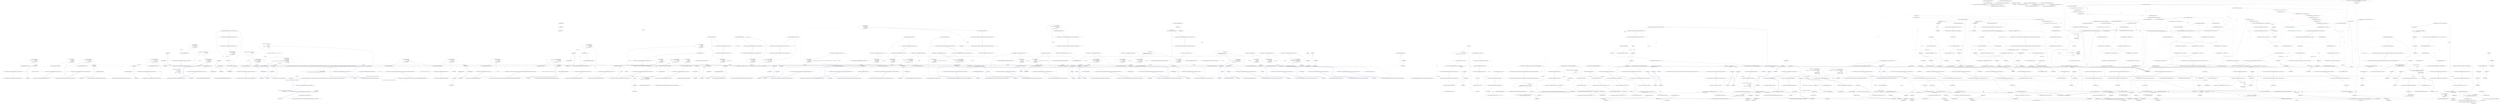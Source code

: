 digraph  {
n0 [cluster="Humanizer.Tests.ToQuantityTests.ToQuantityTests()", label="Entry Humanizer.Tests.ToQuantityTests.ToQuantityTests()", span="7-7"];
n1 [cluster="Humanizer.Tests.ToQuantityTests.ToQuantityTests()", label="Exit Humanizer.Tests.ToQuantityTests.ToQuantityTests()", span="7-7"];
n2 [cluster="Humanizer.Tests.ToQuantityTests.ToQuantity(string, int, string)", label="Entry Humanizer.Tests.ToQuantityTests.ToQuantity(string, int, string)", span="24-24"];
n3 [cluster="Humanizer.Tests.ToQuantityTests.ToQuantity(string, int, string)", label="Assert.Equal(expected, word.ToQuantity(quatity))", span="26-26"];
n4 [cluster="Humanizer.Tests.ToQuantityTests.ToQuantity(string, int, string)", label="Exit Humanizer.Tests.ToQuantityTests.ToQuantity(string, int, string)", span="24-24"];
n5 [cluster="string.ToQuantity(int, Humanizer.ShowQuantityAs)", label="Entry string.ToQuantity(int, Humanizer.ShowQuantityAs)", span="25-25"];
n6 [cluster="Unk.Equal", label="Entry Unk.Equal", span=""];
n7 [cluster="Humanizer.Tests.ToQuantityTests.ToQuantityWithNoQuantity(string, int, string)", label="Entry Humanizer.Tests.ToQuantityTests.ToQuantityWithNoQuantity(string, int, string)", span="41-41"];
n8 [cluster="Humanizer.Tests.ToQuantityTests.ToQuantityWithNoQuantity(string, int, string)", label="Assert.Equal(expected, word.ToQuantity(quatity, ShowQuantityAs.None))", span="43-43"];
n9 [cluster="Humanizer.Tests.ToQuantityTests.ToQuantityWithNoQuantity(string, int, string)", label="Exit Humanizer.Tests.ToQuantityTests.ToQuantityWithNoQuantity(string, int, string)", span="41-41"];
n10 [cluster="Humanizer.Tests.ToQuantityTests.ToQuantityNumeric(string, int, string)", label="Entry Humanizer.Tests.ToQuantityTests.ToQuantityNumeric(string, int, string)", span="58-58"];
n11 [cluster="Humanizer.Tests.ToQuantityTests.ToQuantityNumeric(string, int, string)", label="Assert.Equal(expected, word.ToQuantity(quatity, ShowQuantityAs.Numeric))", span="61-61"];
n12 [cluster="Humanizer.Tests.ToQuantityTests.ToQuantityNumeric(string, int, string)", label="Exit Humanizer.Tests.ToQuantityTests.ToQuantityNumeric(string, int, string)", span="58-58"];
n13 [cluster="Humanizer.Tests.ToQuantityTests.ToQuantityWords(string, int, string)", label="Entry Humanizer.Tests.ToQuantityTests.ToQuantityWords(string, int, string)", span="77-77"];
n14 [cluster="Humanizer.Tests.ToQuantityTests.ToQuantityWords(string, int, string)", label="Assert.Equal(expected, word.ToQuantity(quatity, ShowQuantityAs.Words))", span="79-79"];
n15 [cluster="Humanizer.Tests.ToQuantityTests.ToQuantityWords(string, int, string)", label="Exit Humanizer.Tests.ToQuantityTests.ToQuantityWords(string, int, string)", span="77-77"];
d152 [cluster="CommandLine.Tests.Unit.Core.InstanceBuilderTests.Parse_long_sequence_with_separator(string[], long[])", color=green, community=0, label="-1: var result = InstanceBuilder.Build(\r\n                () => new FakeOptionsWithSequenceAndSeparator(),\r\n                arguments,\r\n                StringComparer.Ordinal,\r\n                CultureInfo.InvariantCulture)", span="391-395"];
d151 [cluster="CommandLine.Tests.Unit.Core.InstanceBuilderTests.Parse_long_sequence_with_separator(string[], long[])", label="Entry CommandLine.Tests.Unit.Core.InstanceBuilderTests.Parse_long_sequence_with_separator(string[], long[])", span="386-386"];
d153 [cluster="CommandLine.Tests.Unit.Core.InstanceBuilderTests.Parse_long_sequence_with_separator(string[], long[])", label="expected.ShouldBeEquivalentTo(result.Value.LongSequence)", span="398-398"];
d9 [cluster="CommandLine.Core.InstanceBuilder.Build<T>(System.Func<T>, System.Collections.Generic.IEnumerable<string>, System.StringComparer, System.Globalization.CultureInfo)", label="Entry CommandLine.Core.InstanceBuilder.Build<T>(System.Func<T>, System.Collections.Generic.IEnumerable<string>, System.StringComparer, System.Globalization.CultureInfo)", span="12-12"];
d155 [cluster="lambda expression", label="Entry lambda expression", span="392-392"];
d156 [cluster="lambda expression", color=green, community=0, label="-1: new FakeOptionsWithSequenceAndSeparator()", span="392-392"];
d157 [cluster="lambda expression", label="Exit lambda expression", span="392-392"];
d158 [cluster="CommandLine.Tests.Fakes.FakeOptionsWithSequenceAndSeparator.FakeOptionsWithSequenceAndSeparator()", label="Entry CommandLine.Tests.Fakes.FakeOptionsWithSequenceAndSeparator.FakeOptionsWithSequenceAndSeparator()", span="6-6"];
d154 [cluster="CommandLine.Tests.Unit.Core.InstanceBuilderTests.Parse_long_sequence_with_separator(string[], long[])", label="Exit CommandLine.Tests.Unit.Core.InstanceBuilderTests.Parse_long_sequence_with_separator(string[], long[])", span="386-386"];
d104 [cluster="Unk.ShouldBeEquivalentTo", label="Entry Unk.ShouldBeEquivalentTo", span=""];
d3 [cluster="CommandLine.Tests.Unit.Core.InstanceBuilderTests.Explicit_help_request_generates_help_requested_error()", label="var result = InstanceBuilder.Build(\r\n                () => fakeOptions,\r\n                new[] { ''--help'' },\r\n                StringComparer.Ordinal,\r\n                CultureInfo.InvariantCulture)", span="28-32"];
d16 [cluster="CommandLine.Tests.Unit.Core.InstanceBuilderTests.Parse_negative_long_value(string[], long)", label="var result = InstanceBuilder.Build(\r\n                () => new FakeOptions(),\r\n                arguments,\r\n                StringComparer.Ordinal,\r\n                CultureInfo.InvariantCulture)", span="49-53"];
d24 [cluster="CommandLine.Tests.Unit.Core.InstanceBuilderTests.Parse_double_value(string[], double)", label="var result = InstanceBuilder.Build(\r\n                () => new FakeOptionsWithDouble(),\r\n                arguments,\r\n                StringComparer.Ordinal,\r\n                CultureInfo.InvariantCulture)", span="72-76"];
d32 [cluster="CommandLine.Tests.Unit.Core.InstanceBuilderTests.Parse_int_sequence(string[], int[])", label="var result = InstanceBuilder.Build(\r\n                () => new FakeOptionsWithSequence(),\r\n                arguments,\r\n                StringComparer.Ordinal,\r\n                CultureInfo.InvariantCulture)", span="96-100"];
d41 [cluster="CommandLine.Tests.Unit.Core.InstanceBuilderTests.Parse_int_sequence_with_range(string[], int[])", label="var result = InstanceBuilder.Build(\r\n                () => new FakeOptions(),\r\n                arguments,\r\n                StringComparer.Ordinal,\r\n                CultureInfo.InvariantCulture)", span="118-122"];
d48 [cluster="CommandLine.Tests.Unit.Core.InstanceBuilderTests.Parse_string_sequence_with_only_min_constraint(string[], string[])", label="var result = InstanceBuilder.Build(\r\n                () => new FakeOptionsWithSequenceAndOnlyMinConstraint(),\r\n                arguments,\r\n                StringComparer.Ordinal,\r\n                CultureInfo.InvariantCulture)", span="141-145"];
d56 [cluster="CommandLine.Tests.Unit.Core.InstanceBuilderTests.Parse_string_sequence_with_only_max_constraint(string[], string[])", label="var result = InstanceBuilder.Build(\r\n                () => new FakeOptionsWithSequenceAndOnlyMaxConstraint(),\r\n                arguments,\r\n                StringComparer.Ordinal,\r\n                CultureInfo.InvariantCulture)", span="163-167"];
d65 [cluster="CommandLine.Tests.Unit.Core.InstanceBuilderTests.Breaking_min_constraint_in_string_sequence_gererates_MissingValueOptionError()", label="var result = InstanceBuilder.Build(\r\n                () => new FakeOptionsWithSequenceAndOnlyMinConstraint(),\r\n                new[] { ''-s'' },\r\n                StringComparer.Ordinal,\r\n                CultureInfo.InvariantCulture)", span="182-186"];
d75 [cluster="CommandLine.Tests.Unit.Core.InstanceBuilderTests.Breaking_min_constraint_in_string_sequence_as_value_gererates_SequenceOutOfRangeError()", label="var result = InstanceBuilder.Build(\r\n                () => new FakeOptionsWithSequenceAndOnlyMinConstraintAsValue(),\r\n                new string[] { },\r\n                StringComparer.Ordinal,\r\n                CultureInfo.InvariantCulture)", span="201-205"];
d85 [cluster="CommandLine.Tests.Unit.Core.InstanceBuilderTests.Breaking_max_constraint_in_string_sequence_gererates_SequenceOutOfRangeError()", label="var result = InstanceBuilder.Build(\r\n                () => new FakeOptionsWithSequenceAndOnlyMaxConstraint(),\r\n                new[] { ''--string-seq=one'', ''two'', ''three'', ''this-is-too-much'' },\r\n                StringComparer.Ordinal,\r\n                CultureInfo.InvariantCulture)", span="221-225"];
d93 [cluster="CommandLine.Tests.Unit.Core.InstanceBuilderTests.Breaking_max_constraint_in_string_sequence_as_value_gererates_SequenceOutOfRangeError()", label="var result = InstanceBuilder.Build(\r\n                () => new FakeOptionsWithSequenceAndOnlyMaxConstraintAsValue(),\r\n                new[] { ''one'', ''two'', ''three'', ''this-is-too-much'' },\r\n                StringComparer.Ordinal,\r\n                CultureInfo.InvariantCulture)", span="240-244"];
d101 [cluster="CommandLine.Tests.Unit.Core.InstanceBuilderTests.Parse_enum_value(string[], CommandLine.Tests.Fakes.Colors)", label="var result = InstanceBuilder.Build(\r\n                () => new FakeOptionsWithEnum(),\r\n                arguments,\r\n                StringComparer.Ordinal,\r\n                CultureInfo.InvariantCulture)", span="264-268"];
d111 [cluster="CommandLine.Tests.Unit.Core.InstanceBuilderTests.Parse_enum_value_with_wrong_index_generates_BadFormatConversionError()", label="var result = InstanceBuilder.Build(\r\n                () => new FakeOptionsWithEnum(),\r\n                new[] { ''--colors'', ''3'' },\r\n                StringComparer.Ordinal,\r\n                CultureInfo.InvariantCulture)", span="283-287"];
d120 [cluster="CommandLine.Tests.Unit.Core.InstanceBuilderTests.Parse_enum_value_with_wrong_item_name_generates_BadFormatConversionError()", label="var result = InstanceBuilder.Build(\r\n                () => new FakeOptionsWithEnum(),\r\n                new[] { ''--colors'', ''Yellow'' },\r\n                StringComparer.Ordinal,\r\n                CultureInfo.InvariantCulture)", span="302-306"];
d128 [cluster="CommandLine.Tests.Unit.Core.InstanceBuilderTests.Parse_enum_value_with_wrong_item_name_case_generates_BadFormatConversionError()", label="var result = InstanceBuilder.Build(\r\n                () => new FakeOptionsWithEnum(),\r\n                new[] { ''--colors'', ''RED'' },\r\n                StringComparer.Ordinal,\r\n                CultureInfo.InvariantCulture)", span="321-325"];
d136 [cluster="CommandLine.Tests.Unit.Core.InstanceBuilderTests.Parse_values_partitioned_between_sequence_and_scalar()", label="var result = InstanceBuilder.Build(\r\n                () => new FakeOptionsWithValues(),\r\n                new[] { ''10'', ''a'', ''b'', ''c'', ''20'' },\r\n                StringComparer.Ordinal,\r\n                CultureInfo.InvariantCulture)", span="346-350"];
d144 [cluster="CommandLine.Tests.Unit.Core.InstanceBuilderTests.Parse_sequence_value_without_range_constraints(string[], long[])", label="var result = InstanceBuilder.Build(\r\n                () => new FakeOptionsWithSequenceWithoutRange(),\r\n                arguments,\r\n                StringComparer.Ordinal,\r\n                CultureInfo.InvariantCulture)", span="369-373"];
d160 [cluster="CommandLine.Tests.Unit.Core.InstanceBuilderTests.Parse_string_sequence_with_separator(string[], string[])", label="var result = InstanceBuilder.Build(\r\n                () => new FakeOptionsWithSequenceAndSeparator(),\r\n                arguments,\r\n                StringComparer.Ordinal,\r\n                CultureInfo.InvariantCulture)", span="413-417"];
d190 [cluster="CommandLine.Tests.Unit.Core.InstanceBuilderTests.Parse_option_from_different_sets_gererates_MutuallyExclusiveSetError()", label="var result = InstanceBuilder.Build(\r\n                () => new FakeOptionsWithSets(),\r\n                new[] { ''--weburl'', ''http://mywebsite.org/'', ''--ftpurl'', ''fpt://ftpsite.org/'' },\r\n                StringComparer.Ordinal,\r\n                CultureInfo.InvariantCulture)", span="468-472"];
d200 [cluster="CommandLine.Tests.Unit.Core.InstanceBuilderTests.Two_required_options_at_the_same_set_and_one_is_true()", label="var result = InstanceBuilder.Build(\r\n                () => new FakeOptionWithRequiredAndSet(),\r\n                new[] { ''--ftpurl'', ''str1''},\r\n                StringComparer.Ordinal,\r\n                CultureInfo.InvariantCulture)", span="488-492"];
d209 [cluster="CommandLine.Tests.Unit.Core.InstanceBuilderTests.Two_required_options_at_the_same_set_and_both_are_true()", label="var result = InstanceBuilder.Build(\r\n                () => new FakeOptionWithRequiredAndSet(),\r\n                new[] { ''--ftpurl'', ''str1'', ''--weburl'', ''str2'' },\r\n                StringComparer.Ordinal,\r\n                CultureInfo.InvariantCulture)", span="508-512"];
d217 [cluster="CommandLine.Tests.Unit.Core.InstanceBuilderTests.Two_required_options_at_the_same_set_and_none_are_true()", label="var result = InstanceBuilder.Build(\r\n                () => new FakeOptionWithRequiredAndSet(),\r\n                new[] {''''},\r\n                StringComparer.Ordinal,\r\n                CultureInfo.InvariantCulture)", span="528-532"];
d226 [cluster="CommandLine.Tests.Unit.Core.InstanceBuilderTests.Omitting_required_option_gererates_MissingRequiredOptionError()", label="var result = InstanceBuilder.Build(\r\n                () => new FakeOptionWithRequired(),\r\n                new string[] { },\r\n                StringComparer.Ordinal,\r\n                CultureInfo.InvariantCulture)", span="546-550"];
d235 [cluster="CommandLine.Tests.Unit.Core.InstanceBuilderTests.Wrong_range_in_sequence_gererates_SequenceOutOfRangeError()", label="var result = InstanceBuilder.Build(\r\n                () => new FakeOptions(),\r\n                new [] { ''-i'', ''10'' },\r\n                StringComparer.Ordinal,\r\n                CultureInfo.InvariantCulture)", span="565-569"];
d243 [cluster="CommandLine.Tests.Unit.Core.InstanceBuilderTests.Parse_unknown_long_option_gererates_UnknownOptionError()", label="var result = InstanceBuilder.Build(\r\n                () => new FakeOptions(),\r\n                new[] { ''--stringvalue'', ''abc'', ''--xyz'' },\r\n                StringComparer.Ordinal,\r\n                CultureInfo.InvariantCulture)", span="584-588"];
d252 [cluster="CommandLine.Tests.Unit.Core.InstanceBuilderTests.Parse_unknown_short_option_gererates_UnknownOptionError()", label="var result = InstanceBuilder.Build(\r\n                () => new FakeOptions(),\r\n                new[] { ''-z'', ''-x'' },\r\n                StringComparer.Ordinal,\r\n                CultureInfo.InvariantCulture)", span="603-607"];
d260 [cluster="CommandLine.Tests.Unit.Core.InstanceBuilderTests.Parse_unknown_short_option_in_option_group_gererates_UnknownOptionError()", label="var result = InstanceBuilder.Build(\r\n                () => new FakeOptions(),\r\n                new[] { ''-zx'' },\r\n                StringComparer.Ordinal,\r\n                CultureInfo.InvariantCulture)", span="622-626"];
d267 [cluster="CommandLine.Tests.Unit.Core.InstanceBuilderTests.Omitting_names_assumes_identifier_as_long_name(string[], string)", label="var result = InstanceBuilder.Build(\r\n                () => new FakeOptions(),\r\n                arguments,\r\n                StringComparer.Ordinal,\r\n                CultureInfo.InvariantCulture)", span="642-646"];
d276 [cluster="CommandLine.Tests.Unit.Core.InstanceBuilderTests.Breaking_required_constraint_in_string_scalar_as_value_generates_MissingRequiredOptionError()", label="var result = InstanceBuilder.Build(\r\n                () => new FakeOptionsWithRequiredValue(),\r\n                new string[] { },\r\n                StringComparer.Ordinal,\r\n                CultureInfo.InvariantCulture)", span="661-665"];
d284 [cluster="CommandLine.Tests.Unit.Core.InstanceBuilderTests.Parse_utf8_string_correctly(string[], string)", label="var result = InstanceBuilder.Build(\r\n                () => new FakeOptions(),\r\n                arguments,\r\n                StringComparer.Ordinal,\r\n                CultureInfo.InvariantCulture)", span="683-687"];
d292 [cluster="CommandLine.Tests.Unit.Core.InstanceBuilderTests.Breaking_equal_min_max_constraint_in_string_sequence_as_value_gererates_SequenceOutOfRangeError()", label="var result = InstanceBuilder.Build(\r\n                () => new FakeOptionsWithSequenceMinMaxEqual(),\r\n                new[] { ''one'', ''two'', ''this-is-too-much'' },\r\n                StringComparer.Ordinal,\r\n                CultureInfo.InvariantCulture)", span="702-706"];
d300 [cluster="CommandLine.Tests.Unit.Core.InstanceBuilderTests.Parse_nullable_int(string[], int?)", label="var result = InstanceBuilder.Build(\r\n                () => new FakeOptionsWithNullables(),\r\n                arguments,\r\n                StringComparer.Ordinal,\r\n                CultureInfo.InvariantCulture)", span="724-728"];
d308 [cluster="CommandLine.Tests.Unit.Core.InstanceBuilderTests.Parse_nullable_long(string[], long?)", label="var result = InstanceBuilder.Build(\r\n                () => new FakeOptionsWithNullables(),\r\n                arguments,\r\n                StringComparer.Ordinal,\r\n                CultureInfo.InvariantCulture)", span="746-750"];
d315 [cluster="CommandLine.Tests.Unit.Core.InstanceBuilderTests.Parse_fsharp_option_string(string[], string, bool)", label="var result = InstanceBuilder.Build(\r\n                () => new FakeOptionsWithFSharpOption(),\r\n                arguments,\r\n                StringComparer.Ordinal,\r\n                CultureInfo.InvariantCulture)", span="766-770"];
d326 [cluster="CommandLine.Tests.Unit.Core.InstanceBuilderTests.Parse_fsharp_option_int(string[], int, bool)", label="var result = InstanceBuilder.Build(\r\n                () => new FakeOptionsWithFSharpOption(),\r\n                arguments,\r\n                StringComparer.Ordinal,\r\n                CultureInfo.InvariantCulture)", span="790-794"];
d335 [cluster="CommandLine.Tests.Unit.Core.InstanceBuilderTests.Parse_string_scalar_with_required_constraint_as_value(string[], CommandLine.Tests.Fakes.FakeOptionsWithRequiredValue)", label="var result = InstanceBuilder.Build(\r\n                () => new FakeOptionsWithRequiredValue(),\r\n                arguments,\r\n                StringComparer.Ordinal,\r\n                CultureInfo.InvariantCulture)", span="813-817"];
d342 [cluster="CommandLine.Tests.Unit.Core.InstanceBuilderTests.Parse_string_scalar_and_sequence_adjacent(string[], CommandLine.Tests.Fakes.FakeOptionsWithScalarValueAndSequenceStringAdjacent)", label="var result = InstanceBuilder.Build(\r\n                () => new FakeOptionsWithScalarValueAndSequenceStringAdjacent(),\r\n                arguments,\r\n                StringComparer.Ordinal,\r\n                CultureInfo.InvariantCulture)", span="832-836"];
d164 [cluster="lambda expression", label="new FakeOptionsWithSequenceAndSeparator()", span="414-414"];
d102 [cluster="CommandLine.Tests.Unit.Core.InstanceBuilderTests.Parse_enum_value(string[], CommandLine.Tests.Fakes.Colors)", label="expected.ShouldBeEquivalentTo(result.Value.Colors)", span="271-271"];
d137 [cluster="CommandLine.Tests.Unit.Core.InstanceBuilderTests.Parse_values_partitioned_between_sequence_and_scalar()", label="expectedResult.ShouldBeEquivalentTo(result.Value)", span="353-353"];
d145 [cluster="CommandLine.Tests.Unit.Core.InstanceBuilderTests.Parse_sequence_value_without_range_constraints(string[], long[])", label="expected.ShouldBeEquivalentTo(result.Value.LongSequence)", span="376-376"];
d161 [cluster="CommandLine.Tests.Unit.Core.InstanceBuilderTests.Parse_string_sequence_with_separator(string[], string[])", label="expected.ShouldBeEquivalentTo(result.Value.StringSequence)", span="420-420"];
d170 [cluster="CommandLine.Tests.Unit.Core.InstanceBuilderTests.Double_dash_force_subsequent_arguments_as_values()", label="expectedResult.ShouldBeEquivalentTo(result.Value)", span="452-452"];
d201 [cluster="CommandLine.Tests.Unit.Core.InstanceBuilderTests.Two_required_options_at_the_same_set_and_one_is_true()", label="expectedResult.ShouldBeEquivalentTo(result.Value)", span="495-495"];
d210 [cluster="CommandLine.Tests.Unit.Core.InstanceBuilderTests.Two_required_options_at_the_same_set_and_both_are_true()", label="expectedResult.ShouldBeEquivalentTo(result.Value)", span="515-515"];
d285 [cluster="CommandLine.Tests.Unit.Core.InstanceBuilderTests.Parse_utf8_string_correctly(string[], string)", label="expected.ShouldBeEquivalentTo(result.Value.StringValue)", span="690-690"];
d301 [cluster="CommandLine.Tests.Unit.Core.InstanceBuilderTests.Parse_nullable_int(string[], int?)", label="expected.ShouldBeEquivalentTo(result.Value.NullableInt)", span="731-731"];
d309 [cluster="CommandLine.Tests.Unit.Core.InstanceBuilderTests.Parse_nullable_long(string[], long?)", label="expected.ShouldBeEquivalentTo(result.Value.NullableLong)", span="753-753"];
d317 [cluster="CommandLine.Tests.Unit.Core.InstanceBuilderTests.Parse_fsharp_option_string(string[], string, bool)", label="expectedValue.ShouldBeEquivalentTo(result.Value.FileName.Value)", span="775-775"];
d318 [cluster="CommandLine.Tests.Unit.Core.InstanceBuilderTests.Parse_fsharp_option_string(string[], string, bool)", label="expectedSome.ShouldBeEquivalentTo(FSharpOption<string>.get_IsSome(result.Value.FileName))", span="777-777"];
d328 [cluster="CommandLine.Tests.Unit.Core.InstanceBuilderTests.Parse_fsharp_option_int(string[], int, bool)", label="expectedValue.ShouldBeEquivalentTo(result.Value.Offset.Value)", span="799-799"];
d329 [cluster="CommandLine.Tests.Unit.Core.InstanceBuilderTests.Parse_fsharp_option_int(string[], int, bool)", label="expectedSome.ShouldBeEquivalentTo(FSharpOption<int>.get_IsSome(result.Value.Offset))", span="801-801"];
d336 [cluster="CommandLine.Tests.Unit.Core.InstanceBuilderTests.Parse_string_scalar_with_required_constraint_as_value(string[], CommandLine.Tests.Fakes.FakeOptionsWithRequiredValue)", label="expected.ShouldBeEquivalentTo(result.Value)", span="820-820"];
d343 [cluster="CommandLine.Tests.Unit.Core.InstanceBuilderTests.Parse_string_scalar_and_sequence_adjacent(string[], CommandLine.Tests.Fakes.FakeOptionsWithScalarValueAndSequenceStringAdjacent)", label="expected.ShouldBeEquivalentTo(result.Value)", span="839-839"];
d1 [cluster="CommandLine.Tests.Unit.Core.InstanceBuilderTests.Explicit_help_request_generates_help_requested_error()", label="var fakeOptions = new FakeOptions()", span="22-22"];
d2 [cluster="CommandLine.Tests.Unit.Core.InstanceBuilderTests.Explicit_help_request_generates_help_requested_error()", label="var expectedResult = ParserResult.Create(\r\n                ParserResultType.Options,\r\n                fakeOptions, new Error[] { new HelpRequestedError() })", span="23-25"];
d4 [cluster="CommandLine.Tests.Unit.Core.InstanceBuilderTests.Explicit_help_request_generates_help_requested_error()", label="Assert.True(expectedResult.Equals(result))", span="35-35"];
d12 [cluster="lambda expression", label="Entry lambda expression", span="29-29"];
d15 [cluster="CommandLine.Tests.Unit.Core.InstanceBuilderTests.Parse_negative_long_value(string[], long)", label="Entry CommandLine.Tests.Unit.Core.InstanceBuilderTests.Parse_negative_long_value(string[], long)", span="44-44"];
d17 [cluster="CommandLine.Tests.Unit.Core.InstanceBuilderTests.Parse_negative_long_value(string[], long)", label="Assert.Equal(expected, result.Value.LongValue)", span="56-56"];
d20 [cluster="lambda expression", label="Entry lambda expression", span="50-50"];
d23 [cluster="CommandLine.Tests.Unit.Core.InstanceBuilderTests.Parse_double_value(string[], double)", label="Entry CommandLine.Tests.Unit.Core.InstanceBuilderTests.Parse_double_value(string[], double)", span="67-67"];
d25 [cluster="CommandLine.Tests.Unit.Core.InstanceBuilderTests.Parse_double_value(string[], double)", label="Assert.Equal(expected, result.Value.DoubleValue)", span="79-79"];
d27 [cluster="lambda expression", label="Entry lambda expression", span="73-73"];
d31 [cluster="CommandLine.Tests.Unit.Core.InstanceBuilderTests.Parse_int_sequence(string[], int[])", label="Entry CommandLine.Tests.Unit.Core.InstanceBuilderTests.Parse_int_sequence(string[], int[])", span="91-91"];
d33 [cluster="CommandLine.Tests.Unit.Core.InstanceBuilderTests.Parse_int_sequence(string[], int[])", label="Assert.True(expected.SequenceEqual(result.Value.IntSequence))", span="103-103"];
d36 [cluster="lambda expression", label="Entry lambda expression", span="97-97"];
d40 [cluster="CommandLine.Tests.Unit.Core.InstanceBuilderTests.Parse_int_sequence_with_range(string[], int[])", label="Entry CommandLine.Tests.Unit.Core.InstanceBuilderTests.Parse_int_sequence_with_range(string[], int[])", span="113-113"];
d42 [cluster="CommandLine.Tests.Unit.Core.InstanceBuilderTests.Parse_int_sequence_with_range(string[], int[])", label="Assert.True(expected.SequenceEqual(result.Value.IntSequence))", span="125-125"];
d44 [cluster="lambda expression", label="Entry lambda expression", span="119-119"];
d47 [cluster="CommandLine.Tests.Unit.Core.InstanceBuilderTests.Parse_string_sequence_with_only_min_constraint(string[], string[])", label="Entry CommandLine.Tests.Unit.Core.InstanceBuilderTests.Parse_string_sequence_with_only_min_constraint(string[], string[])", span="136-136"];
d49 [cluster="CommandLine.Tests.Unit.Core.InstanceBuilderTests.Parse_string_sequence_with_only_min_constraint(string[], string[])", label="Assert.True(expected.SequenceEqual(result.Value.StringSequence))", span="148-148"];
d51 [cluster="lambda expression", label="Entry lambda expression", span="142-142"];
d55 [cluster="CommandLine.Tests.Unit.Core.InstanceBuilderTests.Parse_string_sequence_with_only_max_constraint(string[], string[])", label="Entry CommandLine.Tests.Unit.Core.InstanceBuilderTests.Parse_string_sequence_with_only_max_constraint(string[], string[])", span="158-158"];
d57 [cluster="CommandLine.Tests.Unit.Core.InstanceBuilderTests.Parse_string_sequence_with_only_max_constraint(string[], string[])", label="Assert.True(expected.SequenceEqual(result.Value.StringSequence))", span="170-170"];
d59 [cluster="lambda expression", label="Entry lambda expression", span="164-164"];
d64 [cluster="CommandLine.Tests.Unit.Core.InstanceBuilderTests.Breaking_min_constraint_in_string_sequence_gererates_MissingValueOptionError()", label="var expectedResult = new[] { new MissingValueOptionError(new NameInfo(''s'', ''string-seq'')) }", span="179-179"];
d66 [cluster="CommandLine.Tests.Unit.Core.InstanceBuilderTests.Breaking_min_constraint_in_string_sequence_gererates_MissingValueOptionError()", label="Assert.True(expectedResult.SequenceEqual(result.Errors))", span="189-189"];
d70 [cluster="lambda expression", label="Entry lambda expression", span="183-183"];
d74 [cluster="CommandLine.Tests.Unit.Core.InstanceBuilderTests.Breaking_min_constraint_in_string_sequence_as_value_gererates_SequenceOutOfRangeError()", label="var expectedResult = new[] { new SequenceOutOfRangeError(NameInfo.EmptyName) }", span="198-198"];
d76 [cluster="CommandLine.Tests.Unit.Core.InstanceBuilderTests.Breaking_min_constraint_in_string_sequence_as_value_gererates_SequenceOutOfRangeError()", label="Assert.True(expectedResult.SequenceEqual(result.Errors))", span="208-208"];
d79 [cluster="lambda expression", label="Entry lambda expression", span="202-202"];
d84 [cluster="CommandLine.Tests.Unit.Core.InstanceBuilderTests.Breaking_max_constraint_in_string_sequence_gererates_SequenceOutOfRangeError()", label="var expectedResult = new[] { new SequenceOutOfRangeError(new NameInfo(''s'', ''string-seq'')) }", span="218-218"];
d86 [cluster="CommandLine.Tests.Unit.Core.InstanceBuilderTests.Breaking_max_constraint_in_string_sequence_gererates_SequenceOutOfRangeError()", label="Assert.True(expectedResult.SequenceEqual(result.Errors))", span="228-228"];
d88 [cluster="lambda expression", label="Entry lambda expression", span="222-222"];
d92 [cluster="CommandLine.Tests.Unit.Core.InstanceBuilderTests.Breaking_max_constraint_in_string_sequence_as_value_gererates_SequenceOutOfRangeError()", label="var expectedResult = new[] { new SequenceOutOfRangeError(NameInfo.EmptyName) }", span="237-237"];
d94 [cluster="CommandLine.Tests.Unit.Core.InstanceBuilderTests.Breaking_max_constraint_in_string_sequence_as_value_gererates_SequenceOutOfRangeError()", label="Assert.True(expectedResult.SequenceEqual(result.Errors))", span="247-247"];
d96 [cluster="lambda expression", label="Entry lambda expression", span="241-241"];
d100 [cluster="CommandLine.Tests.Unit.Core.InstanceBuilderTests.Parse_enum_value(string[], CommandLine.Tests.Fakes.Colors)", label="Entry CommandLine.Tests.Unit.Core.InstanceBuilderTests.Parse_enum_value(string[], CommandLine.Tests.Fakes.Colors)", span="259-259"];
d105 [cluster="lambda expression", label="Entry lambda expression", span="265-265"];
d110 [cluster="CommandLine.Tests.Unit.Core.InstanceBuilderTests.Parse_enum_value_with_wrong_index_generates_BadFormatConversionError()", label="var expectedResult = new[] { new BadFormatConversionError(new NameInfo('''', ''colors'')) }", span="280-280"];
d112 [cluster="CommandLine.Tests.Unit.Core.InstanceBuilderTests.Parse_enum_value_with_wrong_index_generates_BadFormatConversionError()", label="Assert.True(expectedResult.SequenceEqual(result.Errors))", span="290-290"];
d115 [cluster="lambda expression", label="Entry lambda expression", span="284-284"];
d119 [cluster="CommandLine.Tests.Unit.Core.InstanceBuilderTests.Parse_enum_value_with_wrong_item_name_generates_BadFormatConversionError()", label="var expectedResult = new[] { new BadFormatConversionError(new NameInfo('''', ''colors'')) }", span="299-299"];
d121 [cluster="CommandLine.Tests.Unit.Core.InstanceBuilderTests.Parse_enum_value_with_wrong_item_name_generates_BadFormatConversionError()", label="Assert.True(expectedResult.SequenceEqual(result.Errors))", span="309-309"];
d123 [cluster="lambda expression", label="Entry lambda expression", span="303-303"];
d127 [cluster="CommandLine.Tests.Unit.Core.InstanceBuilderTests.Parse_enum_value_with_wrong_item_name_case_generates_BadFormatConversionError()", label="var expectedResult = new[] { new BadFormatConversionError(new NameInfo('''', ''colors'')) }", span="318-318"];
d129 [cluster="CommandLine.Tests.Unit.Core.InstanceBuilderTests.Parse_enum_value_with_wrong_item_name_case_generates_BadFormatConversionError()", label="Assert.True(expectedResult.SequenceEqual(result.Errors))", span="328-328"];
d131 [cluster="lambda expression", label="Entry lambda expression", span="322-322"];
d135 [cluster="CommandLine.Tests.Unit.Core.InstanceBuilderTests.Parse_values_partitioned_between_sequence_and_scalar()", label="var expectedResult = new FakeOptionsWithValues\r\n                {\r\n                    StringValue = string.Empty,\r\n                    LongValue = 10L,\r\n                    StringSequence = new[] { ''a'', ''b'', ''c'' },\r\n                    IntValue = 20\r\n                }", span="337-343"];
d140 [cluster="lambda expression", label="Entry lambda expression", span="347-347"];
d143 [cluster="CommandLine.Tests.Unit.Core.InstanceBuilderTests.Parse_sequence_value_without_range_constraints(string[], long[])", label="Entry CommandLine.Tests.Unit.Core.InstanceBuilderTests.Parse_sequence_value_without_range_constraints(string[], long[])", span="364-364"];
d147 [cluster="lambda expression", label="Entry lambda expression", span="370-370"];
d159 [cluster="CommandLine.Tests.Unit.Core.InstanceBuilderTests.Parse_string_sequence_with_separator(string[], string[])", label="Entry CommandLine.Tests.Unit.Core.InstanceBuilderTests.Parse_string_sequence_with_separator(string[], string[])", span="408-408"];
d163 [cluster="lambda expression", label="Entry lambda expression", span="414-414"];
d189 [cluster="CommandLine.Tests.Unit.Core.InstanceBuilderTests.Parse_option_from_different_sets_gererates_MutuallyExclusiveSetError()", label="var expectedResult = new[]\r\n                {\r\n                    new MutuallyExclusiveSetError(new NameInfo('''', ''weburl'')),\r\n                    new MutuallyExclusiveSetError(new NameInfo('''', ''ftpurl''))\r\n                }", span="461-465"];
d191 [cluster="CommandLine.Tests.Unit.Core.InstanceBuilderTests.Parse_option_from_different_sets_gererates_MutuallyExclusiveSetError()", label="Assert.True(expectedResult.SequenceEqual(result.Errors))", span="475-475"];
d194 [cluster="lambda expression", label="Entry lambda expression", span="469-469"];
d199 [cluster="CommandLine.Tests.Unit.Core.InstanceBuilderTests.Two_required_options_at_the_same_set_and_one_is_true()", label="var expectedResult = new FakeOptionWithRequiredAndSet {\r\n                FtpUrl = ''str1'',\r\n                WebUrl = null\r\n            }", span="483-486"];
d204 [cluster="lambda expression", label="Entry lambda expression", span="489-489"];
d208 [cluster="CommandLine.Tests.Unit.Core.InstanceBuilderTests.Two_required_options_at_the_same_set_and_both_are_true()", label="var expectedResult = new FakeOptionWithRequiredAndSet {\r\n                FtpUrl = ''str1'',\r\n                WebUrl = ''str2''\r\n            }", span="503-506"];
d212 [cluster="lambda expression", label="Entry lambda expression", span="509-509"];
d216 [cluster="CommandLine.Tests.Unit.Core.InstanceBuilderTests.Two_required_options_at_the_same_set_and_none_are_true()", label="var expectedResult = new[]\r\n            {\r\n                new MissingRequiredOptionError(new NameInfo('''', ''ftpurl'')),\r\n                new MissingRequiredOptionError(new NameInfo('''', ''weburl''))\r\n            }", span="522-526"];
d218 [cluster="CommandLine.Tests.Unit.Core.InstanceBuilderTests.Two_required_options_at_the_same_set_and_none_are_true()", label="Assert.True(expectedResult.SequenceEqual(result.Errors))", span="535-535"];
d221 [cluster="lambda expression", label="Entry lambda expression", span="529-529"];
d225 [cluster="CommandLine.Tests.Unit.Core.InstanceBuilderTests.Omitting_required_option_gererates_MissingRequiredOptionError()", label="var expectedResult = new[] { new MissingRequiredOptionError(new NameInfo('''', ''str'')) }", span="543-543"];
d227 [cluster="CommandLine.Tests.Unit.Core.InstanceBuilderTests.Omitting_required_option_gererates_MissingRequiredOptionError()", label="Assert.True(expectedResult.SequenceEqual(result.Errors))", span="553-553"];
d229 [cluster="lambda expression", label="Entry lambda expression", span="547-547"];
d234 [cluster="CommandLine.Tests.Unit.Core.InstanceBuilderTests.Wrong_range_in_sequence_gererates_SequenceOutOfRangeError()", label="var expectedResult = new[] { new SequenceOutOfRangeError(new NameInfo(''i'', '''')) }", span="562-562"];
d236 [cluster="CommandLine.Tests.Unit.Core.InstanceBuilderTests.Wrong_range_in_sequence_gererates_SequenceOutOfRangeError()", label="Assert.True(expectedResult.SequenceEqual(result.Errors))", span="572-572"];
d238 [cluster="lambda expression", label="Entry lambda expression", span="566-566"];
d242 [cluster="CommandLine.Tests.Unit.Core.InstanceBuilderTests.Parse_unknown_long_option_gererates_UnknownOptionError()", label="var expectedResult = new[] { new UnknownOptionError(''xyz'') }", span="581-581"];
d244 [cluster="CommandLine.Tests.Unit.Core.InstanceBuilderTests.Parse_unknown_long_option_gererates_UnknownOptionError()", label="Assert.True(expectedResult.SequenceEqual(result.Errors))", span="591-591"];
d247 [cluster="lambda expression", label="Entry lambda expression", span="585-585"];
d251 [cluster="CommandLine.Tests.Unit.Core.InstanceBuilderTests.Parse_unknown_short_option_gererates_UnknownOptionError()", label="var expectedResult = new[] { new UnknownOptionError(''z'') }", span="600-600"];
d253 [cluster="CommandLine.Tests.Unit.Core.InstanceBuilderTests.Parse_unknown_short_option_gererates_UnknownOptionError()", label="Assert.True(expectedResult.SequenceEqual(result.Errors))", span="610-610"];
d255 [cluster="lambda expression", label="Entry lambda expression", span="604-604"];
d259 [cluster="CommandLine.Tests.Unit.Core.InstanceBuilderTests.Parse_unknown_short_option_in_option_group_gererates_UnknownOptionError()", label="var expectedResult = new[] { new UnknownOptionError(''z'') }", span="619-619"];
d261 [cluster="CommandLine.Tests.Unit.Core.InstanceBuilderTests.Parse_unknown_short_option_in_option_group_gererates_UnknownOptionError()", label="Assert.True(expectedResult.SequenceEqual(result.Errors))", span="629-629"];
d263 [cluster="lambda expression", label="Entry lambda expression", span="623-623"];
d266 [cluster="CommandLine.Tests.Unit.Core.InstanceBuilderTests.Omitting_names_assumes_identifier_as_long_name(string[], string)", label="Entry CommandLine.Tests.Unit.Core.InstanceBuilderTests.Omitting_names_assumes_identifier_as_long_name(string[], string)", span="637-637"];
d268 [cluster="CommandLine.Tests.Unit.Core.InstanceBuilderTests.Omitting_names_assumes_identifier_as_long_name(string[], string)", label="Assert.True(expected.Equals(result.Value.StringValue))", span="649-649"];
d271 [cluster="lambda expression", label="Entry lambda expression", span="643-643"];
d275 [cluster="CommandLine.Tests.Unit.Core.InstanceBuilderTests.Breaking_required_constraint_in_string_scalar_as_value_generates_MissingRequiredOptionError()", label="var expectedResult = new[] { new MissingRequiredOptionError(NameInfo.EmptyName) }", span="658-658"];
d277 [cluster="CommandLine.Tests.Unit.Core.InstanceBuilderTests.Breaking_required_constraint_in_string_scalar_as_value_generates_MissingRequiredOptionError()", label="Assert.True(expectedResult.SequenceEqual(result.Errors))", span="668-668"];
d279 [cluster="lambda expression", label="Entry lambda expression", span="662-662"];
d283 [cluster="CommandLine.Tests.Unit.Core.InstanceBuilderTests.Parse_utf8_string_correctly(string[], string)", label="Entry CommandLine.Tests.Unit.Core.InstanceBuilderTests.Parse_utf8_string_correctly(string[], string)", span="678-678"];
d287 [cluster="lambda expression", label="Entry lambda expression", span="684-684"];
d291 [cluster="CommandLine.Tests.Unit.Core.InstanceBuilderTests.Breaking_equal_min_max_constraint_in_string_sequence_as_value_gererates_SequenceOutOfRangeError()", label="var expectedResult = new[] { new SequenceOutOfRangeError(NameInfo.EmptyName) }", span="699-699"];
d293 [cluster="CommandLine.Tests.Unit.Core.InstanceBuilderTests.Breaking_equal_min_max_constraint_in_string_sequence_as_value_gererates_SequenceOutOfRangeError()", label="Assert.True(expectedResult.SequenceEqual(result.Errors))", span="709-709"];
d295 [cluster="lambda expression", label="Entry lambda expression", span="703-703"];
d299 [cluster="CommandLine.Tests.Unit.Core.InstanceBuilderTests.Parse_nullable_int(string[], int?)", label="Entry CommandLine.Tests.Unit.Core.InstanceBuilderTests.Parse_nullable_int(string[], int?)", span="719-719"];
d303 [cluster="lambda expression", label="Entry lambda expression", span="725-725"];
d307 [cluster="CommandLine.Tests.Unit.Core.InstanceBuilderTests.Parse_nullable_long(string[], long?)", label="Entry CommandLine.Tests.Unit.Core.InstanceBuilderTests.Parse_nullable_long(string[], long?)", span="741-741"];
d311 [cluster="lambda expression", label="Entry lambda expression", span="747-747"];
d314 [cluster="CommandLine.Tests.Unit.Core.InstanceBuilderTests.Parse_fsharp_option_string(string[], string, bool)", label="Entry CommandLine.Tests.Unit.Core.InstanceBuilderTests.Parse_fsharp_option_string(string[], string, bool)", span="761-761"];
d316 [cluster="CommandLine.Tests.Unit.Core.InstanceBuilderTests.Parse_fsharp_option_string(string[], string, bool)", label="result.Value.FileName != null", span="773-773"];
d321 [cluster="lambda expression", label="Entry lambda expression", span="767-767"];
d325 [cluster="CommandLine.Tests.Unit.Core.InstanceBuilderTests.Parse_fsharp_option_int(string[], int, bool)", label="Entry CommandLine.Tests.Unit.Core.InstanceBuilderTests.Parse_fsharp_option_int(string[], int, bool)", span="785-785"];
d327 [cluster="CommandLine.Tests.Unit.Core.InstanceBuilderTests.Parse_fsharp_option_int(string[], int, bool)", label="result.Value.Offset != null", span="797-797"];
d331 [cluster="lambda expression", label="Entry lambda expression", span="791-791"];
d334 [cluster="CommandLine.Tests.Unit.Core.InstanceBuilderTests.Parse_string_scalar_with_required_constraint_as_value(string[], CommandLine.Tests.Fakes.FakeOptionsWithRequiredValue)", label="Entry CommandLine.Tests.Unit.Core.InstanceBuilderTests.Parse_string_scalar_with_required_constraint_as_value(string[], CommandLine.Tests.Fakes.FakeOptionsWithRequiredValue)", span="808-808"];
d338 [cluster="lambda expression", label="Entry lambda expression", span="814-814"];
d341 [cluster="CommandLine.Tests.Unit.Core.InstanceBuilderTests.Parse_string_scalar_and_sequence_adjacent(string[], CommandLine.Tests.Fakes.FakeOptionsWithScalarValueAndSequenceStringAdjacent)", label="Entry CommandLine.Tests.Unit.Core.InstanceBuilderTests.Parse_string_scalar_and_sequence_adjacent(string[], CommandLine.Tests.Fakes.FakeOptionsWithScalarValueAndSequenceStringAdjacent)", span="827-827"];
d345 [cluster="lambda expression", label="Entry lambda expression", span="833-833"];
d165 [cluster="lambda expression", label="Exit lambda expression", span="414-414"];
d103 [cluster="CommandLine.Tests.Unit.Core.InstanceBuilderTests.Parse_enum_value(string[], CommandLine.Tests.Fakes.Colors)", label="Exit CommandLine.Tests.Unit.Core.InstanceBuilderTests.Parse_enum_value(string[], CommandLine.Tests.Fakes.Colors)", span="259-259"];
d138 [cluster="CommandLine.Tests.Unit.Core.InstanceBuilderTests.Parse_values_partitioned_between_sequence_and_scalar()", label="Exit CommandLine.Tests.Unit.Core.InstanceBuilderTests.Parse_values_partitioned_between_sequence_and_scalar()", span="334-334"];
d146 [cluster="CommandLine.Tests.Unit.Core.InstanceBuilderTests.Parse_sequence_value_without_range_constraints(string[], long[])", label="Exit CommandLine.Tests.Unit.Core.InstanceBuilderTests.Parse_sequence_value_without_range_constraints(string[], long[])", span="364-364"];
d162 [cluster="CommandLine.Tests.Unit.Core.InstanceBuilderTests.Parse_string_sequence_with_separator(string[], string[])", label="Exit CommandLine.Tests.Unit.Core.InstanceBuilderTests.Parse_string_sequence_with_separator(string[], string[])", span="408-408"];
d167 [cluster="CommandLine.Tests.Unit.Core.InstanceBuilderTests.Double_dash_force_subsequent_arguments_as_values()", label="var expectedResult = new FakeOptionsWithValues\r\n                {\r\n                    StringValue = ''str1'',\r\n                    LongValue = 10L,\r\n                    StringSequence = new[] { ''-a'', ''--bee'', ''-c'' },\r\n                    IntValue = 20\r\n                }", span="432-438"];
d169 [cluster="CommandLine.Tests.Unit.Core.InstanceBuilderTests.Double_dash_force_subsequent_arguments_as_values()", label="var result = InstanceBuilder.Build(\r\n                () => new FakeOptionsWithValues(),\r\n                (a, optionSpecs) =>\r\n                    Tokenizer.PreprocessDashDash(a,\r\n                        args => Tokenizer.Tokenize(args, name => NameLookup.Contains(name, optionSpecs, StringComparer.Ordinal))),\r\n                arguments,\r\n                StringComparer.Ordinal,\r\n                CultureInfo.InvariantCulture)", span="442-449"];
d171 [cluster="CommandLine.Tests.Unit.Core.InstanceBuilderTests.Double_dash_force_subsequent_arguments_as_values()", label="Exit CommandLine.Tests.Unit.Core.InstanceBuilderTests.Double_dash_force_subsequent_arguments_as_values()", span="429-429"];
d202 [cluster="CommandLine.Tests.Unit.Core.InstanceBuilderTests.Two_required_options_at_the_same_set_and_one_is_true()", label="Exit CommandLine.Tests.Unit.Core.InstanceBuilderTests.Two_required_options_at_the_same_set_and_one_is_true()", span="481-481"];
d211 [cluster="CommandLine.Tests.Unit.Core.InstanceBuilderTests.Two_required_options_at_the_same_set_and_both_are_true()", label="Exit CommandLine.Tests.Unit.Core.InstanceBuilderTests.Two_required_options_at_the_same_set_and_both_are_true()", span="501-501"];
d286 [cluster="CommandLine.Tests.Unit.Core.InstanceBuilderTests.Parse_utf8_string_correctly(string[], string)", label="Exit CommandLine.Tests.Unit.Core.InstanceBuilderTests.Parse_utf8_string_correctly(string[], string)", span="678-678"];
d302 [cluster="CommandLine.Tests.Unit.Core.InstanceBuilderTests.Parse_nullable_int(string[], int?)", label="Exit CommandLine.Tests.Unit.Core.InstanceBuilderTests.Parse_nullable_int(string[], int?)", span="719-719"];
d310 [cluster="CommandLine.Tests.Unit.Core.InstanceBuilderTests.Parse_nullable_long(string[], long?)", label="Exit CommandLine.Tests.Unit.Core.InstanceBuilderTests.Parse_nullable_long(string[], long?)", span="741-741"];
d319 [cluster="CommandLine.Tests.Unit.Core.InstanceBuilderTests.Parse_fsharp_option_string(string[], string, bool)", label="Exit CommandLine.Tests.Unit.Core.InstanceBuilderTests.Parse_fsharp_option_string(string[], string, bool)", span="761-761"];
d320 [cluster="Unk.get_IsSome", label="Entry Unk.get_IsSome", span=""];
d330 [cluster="CommandLine.Tests.Unit.Core.InstanceBuilderTests.Parse_fsharp_option_int(string[], int, bool)", label="Exit CommandLine.Tests.Unit.Core.InstanceBuilderTests.Parse_fsharp_option_int(string[], int, bool)", span="785-785"];
d337 [cluster="CommandLine.Tests.Unit.Core.InstanceBuilderTests.Parse_string_scalar_with_required_constraint_as_value(string[], CommandLine.Tests.Fakes.FakeOptionsWithRequiredValue)", label="Exit CommandLine.Tests.Unit.Core.InstanceBuilderTests.Parse_string_scalar_with_required_constraint_as_value(string[], CommandLine.Tests.Fakes.FakeOptionsWithRequiredValue)", span="808-808"];
d344 [cluster="CommandLine.Tests.Unit.Core.InstanceBuilderTests.Parse_string_scalar_and_sequence_adjacent(string[], CommandLine.Tests.Fakes.FakeOptionsWithScalarValueAndSequenceStringAdjacent)", label="Exit CommandLine.Tests.Unit.Core.InstanceBuilderTests.Parse_string_scalar_and_sequence_adjacent(string[], CommandLine.Tests.Fakes.FakeOptionsWithScalarValueAndSequenceStringAdjacent)", span="827-827"];
d0 [cluster="CommandLine.Tests.Unit.Core.InstanceBuilderTests.Explicit_help_request_generates_help_requested_error()", label="Entry CommandLine.Tests.Unit.Core.InstanceBuilderTests.Explicit_help_request_generates_help_requested_error()", span="19-19"];
d6 [cluster="CommandLine.Tests.Fakes.FakeOptions.FakeOptions()", label="Entry CommandLine.Tests.Fakes.FakeOptions.FakeOptions()", span="6-6"];
d13 [cluster="lambda expression", label=fakeOptions, span="29-29"];
d7 [cluster="CommandLine.HelpRequestedError.HelpRequestedError()", label="Entry CommandLine.HelpRequestedError.HelpRequestedError()", span="338-338"];
d8 [cluster="CommandLine.ParserResult.Create<T>(CommandLine.ParserResultType, T, System.Collections.Generic.IEnumerable<CommandLine.Error>)", label="Entry CommandLine.ParserResult.Create<T>(CommandLine.ParserResultType, T, System.Collections.Generic.IEnumerable<CommandLine.Error>)", span="100-100"];
d5 [cluster="CommandLine.Tests.Unit.Core.InstanceBuilderTests.Explicit_help_request_generates_help_requested_error()", label="Exit CommandLine.Tests.Unit.Core.InstanceBuilderTests.Explicit_help_request_generates_help_requested_error()", span="19-19"];
d10 [cluster="CommandLine.ParserResult<T>.Equals(CommandLine.ParserResult<T>)", label="Entry CommandLine.ParserResult<T>.Equals(CommandLine.ParserResult<T>)", span="87-87"];
d11 [cluster="Unk.True", label="Entry Unk.True", span=""];
d14 [cluster="lambda expression", label="Exit lambda expression", span="29-29"];
d18 [cluster="CommandLine.Tests.Unit.Core.InstanceBuilderTests.Parse_negative_long_value(string[], long)", label="Exit CommandLine.Tests.Unit.Core.InstanceBuilderTests.Parse_negative_long_value(string[], long)", span="44-44"];
d19 [cluster="Unk.Equal", label="Entry Unk.Equal", span=""];
d22 [cluster="lambda expression", label="Exit lambda expression", span="50-50"];
d21 [cluster="lambda expression", label="new FakeOptions()", span="50-50"];
d26 [cluster="CommandLine.Tests.Unit.Core.InstanceBuilderTests.Parse_double_value(string[], double)", label="Exit CommandLine.Tests.Unit.Core.InstanceBuilderTests.Parse_double_value(string[], double)", span="67-67"];
d29 [cluster="lambda expression", label="Exit lambda expression", span="73-73"];
d28 [cluster="lambda expression", label="new FakeOptionsWithDouble()", span="73-73"];
d34 [cluster="CommandLine.Tests.Unit.Core.InstanceBuilderTests.Parse_int_sequence(string[], int[])", label="Exit CommandLine.Tests.Unit.Core.InstanceBuilderTests.Parse_int_sequence(string[], int[])", span="91-91"];
d35 [cluster="Unk.SequenceEqual", label="Entry Unk.SequenceEqual", span=""];
d38 [cluster="lambda expression", label="Exit lambda expression", span="97-97"];
d37 [cluster="lambda expression", label="new FakeOptionsWithSequence()", span="97-97"];
d43 [cluster="CommandLine.Tests.Unit.Core.InstanceBuilderTests.Parse_int_sequence_with_range(string[], int[])", label="Exit CommandLine.Tests.Unit.Core.InstanceBuilderTests.Parse_int_sequence_with_range(string[], int[])", span="113-113"];
d46 [cluster="lambda expression", label="Exit lambda expression", span="119-119"];
d45 [cluster="lambda expression", label="new FakeOptions()", span="119-119"];
d50 [cluster="CommandLine.Tests.Unit.Core.InstanceBuilderTests.Parse_string_sequence_with_only_min_constraint(string[], string[])", label="Exit CommandLine.Tests.Unit.Core.InstanceBuilderTests.Parse_string_sequence_with_only_min_constraint(string[], string[])", span="136-136"];
d53 [cluster="lambda expression", label="Exit lambda expression", span="142-142"];
d52 [cluster="lambda expression", label="new FakeOptionsWithSequenceAndOnlyMinConstraint()", span="142-142"];
d58 [cluster="CommandLine.Tests.Unit.Core.InstanceBuilderTests.Parse_string_sequence_with_only_max_constraint(string[], string[])", label="Exit CommandLine.Tests.Unit.Core.InstanceBuilderTests.Parse_string_sequence_with_only_max_constraint(string[], string[])", span="158-158"];
d61 [cluster="lambda expression", label="Exit lambda expression", span="164-164"];
d60 [cluster="lambda expression", label="new FakeOptionsWithSequenceAndOnlyMaxConstraint()", span="164-164"];
d63 [cluster="CommandLine.Tests.Unit.Core.InstanceBuilderTests.Breaking_min_constraint_in_string_sequence_gererates_MissingValueOptionError()", label="Entry CommandLine.Tests.Unit.Core.InstanceBuilderTests.Breaking_min_constraint_in_string_sequence_gererates_MissingValueOptionError()", span="176-176"];
d68 [cluster="CommandLine.MissingValueOptionError.MissingValueOptionError(CommandLine.NameInfo)", label="Entry CommandLine.MissingValueOptionError.MissingValueOptionError(CommandLine.NameInfo)", span="261-261"];
d69 [cluster="CommandLine.NameInfo.NameInfo(string, string)", label="Entry CommandLine.NameInfo.NameInfo(string, string)", span="20-20"];
d67 [cluster="CommandLine.Tests.Unit.Core.InstanceBuilderTests.Breaking_min_constraint_in_string_sequence_gererates_MissingValueOptionError()", label="Exit CommandLine.Tests.Unit.Core.InstanceBuilderTests.Breaking_min_constraint_in_string_sequence_gererates_MissingValueOptionError()", span="176-176"];
d72 [cluster="lambda expression", label="Exit lambda expression", span="183-183"];
d71 [cluster="lambda expression", label="new FakeOptionsWithSequenceAndOnlyMinConstraint()", span="183-183"];
d73 [cluster="CommandLine.Tests.Unit.Core.InstanceBuilderTests.Breaking_min_constraint_in_string_sequence_as_value_gererates_SequenceOutOfRangeError()", label="Entry CommandLine.Tests.Unit.Core.InstanceBuilderTests.Breaking_min_constraint_in_string_sequence_as_value_gererates_SequenceOutOfRangeError()", span="195-195"];
d78 [cluster="CommandLine.SequenceOutOfRangeError.SequenceOutOfRangeError(CommandLine.NameInfo)", label="Entry CommandLine.SequenceOutOfRangeError.SequenceOutOfRangeError(CommandLine.NameInfo)", span="316-316"];
d77 [cluster="CommandLine.Tests.Unit.Core.InstanceBuilderTests.Breaking_min_constraint_in_string_sequence_as_value_gererates_SequenceOutOfRangeError()", label="Exit CommandLine.Tests.Unit.Core.InstanceBuilderTests.Breaking_min_constraint_in_string_sequence_as_value_gererates_SequenceOutOfRangeError()", span="195-195"];
d81 [cluster="lambda expression", label="Exit lambda expression", span="202-202"];
d80 [cluster="lambda expression", label="new FakeOptionsWithSequenceAndOnlyMinConstraintAsValue()", span="202-202"];
d83 [cluster="CommandLine.Tests.Unit.Core.InstanceBuilderTests.Breaking_max_constraint_in_string_sequence_gererates_SequenceOutOfRangeError()", label="Entry CommandLine.Tests.Unit.Core.InstanceBuilderTests.Breaking_max_constraint_in_string_sequence_gererates_SequenceOutOfRangeError()", span="215-215"];
d87 [cluster="CommandLine.Tests.Unit.Core.InstanceBuilderTests.Breaking_max_constraint_in_string_sequence_gererates_SequenceOutOfRangeError()", label="Exit CommandLine.Tests.Unit.Core.InstanceBuilderTests.Breaking_max_constraint_in_string_sequence_gererates_SequenceOutOfRangeError()", span="215-215"];
d90 [cluster="lambda expression", label="Exit lambda expression", span="222-222"];
d89 [cluster="lambda expression", label="new FakeOptionsWithSequenceAndOnlyMaxConstraint()", span="222-222"];
d91 [cluster="CommandLine.Tests.Unit.Core.InstanceBuilderTests.Breaking_max_constraint_in_string_sequence_as_value_gererates_SequenceOutOfRangeError()", label="Entry CommandLine.Tests.Unit.Core.InstanceBuilderTests.Breaking_max_constraint_in_string_sequence_as_value_gererates_SequenceOutOfRangeError()", span="234-234"];
d95 [cluster="CommandLine.Tests.Unit.Core.InstanceBuilderTests.Breaking_max_constraint_in_string_sequence_as_value_gererates_SequenceOutOfRangeError()", label="Exit CommandLine.Tests.Unit.Core.InstanceBuilderTests.Breaking_max_constraint_in_string_sequence_as_value_gererates_SequenceOutOfRangeError()", span="234-234"];
d98 [cluster="lambda expression", label="Exit lambda expression", span="241-241"];
d97 [cluster="lambda expression", label="new FakeOptionsWithSequenceAndOnlyMaxConstraintAsValue()", span="241-241"];
d107 [cluster="lambda expression", label="Exit lambda expression", span="265-265"];
d106 [cluster="lambda expression", label="new FakeOptionsWithEnum()", span="265-265"];
d109 [cluster="CommandLine.Tests.Unit.Core.InstanceBuilderTests.Parse_enum_value_with_wrong_index_generates_BadFormatConversionError()", label="Entry CommandLine.Tests.Unit.Core.InstanceBuilderTests.Parse_enum_value_with_wrong_index_generates_BadFormatConversionError()", span="277-277"];
d114 [cluster="CommandLine.BadFormatConversionError.BadFormatConversionError(CommandLine.NameInfo)", label="Entry CommandLine.BadFormatConversionError.BadFormatConversionError(CommandLine.NameInfo)", span="305-305"];
d113 [cluster="CommandLine.Tests.Unit.Core.InstanceBuilderTests.Parse_enum_value_with_wrong_index_generates_BadFormatConversionError()", label="Exit CommandLine.Tests.Unit.Core.InstanceBuilderTests.Parse_enum_value_with_wrong_index_generates_BadFormatConversionError()", span="277-277"];
d117 [cluster="lambda expression", label="Exit lambda expression", span="284-284"];
d116 [cluster="lambda expression", label="new FakeOptionsWithEnum()", span="284-284"];
d118 [cluster="CommandLine.Tests.Unit.Core.InstanceBuilderTests.Parse_enum_value_with_wrong_item_name_generates_BadFormatConversionError()", label="Entry CommandLine.Tests.Unit.Core.InstanceBuilderTests.Parse_enum_value_with_wrong_item_name_generates_BadFormatConversionError()", span="296-296"];
d122 [cluster="CommandLine.Tests.Unit.Core.InstanceBuilderTests.Parse_enum_value_with_wrong_item_name_generates_BadFormatConversionError()", label="Exit CommandLine.Tests.Unit.Core.InstanceBuilderTests.Parse_enum_value_with_wrong_item_name_generates_BadFormatConversionError()", span="296-296"];
d125 [cluster="lambda expression", label="Exit lambda expression", span="303-303"];
d124 [cluster="lambda expression", label="new FakeOptionsWithEnum()", span="303-303"];
d126 [cluster="CommandLine.Tests.Unit.Core.InstanceBuilderTests.Parse_enum_value_with_wrong_item_name_case_generates_BadFormatConversionError()", label="Entry CommandLine.Tests.Unit.Core.InstanceBuilderTests.Parse_enum_value_with_wrong_item_name_case_generates_BadFormatConversionError()", span="315-315"];
d130 [cluster="CommandLine.Tests.Unit.Core.InstanceBuilderTests.Parse_enum_value_with_wrong_item_name_case_generates_BadFormatConversionError()", label="Exit CommandLine.Tests.Unit.Core.InstanceBuilderTests.Parse_enum_value_with_wrong_item_name_case_generates_BadFormatConversionError()", span="315-315"];
d133 [cluster="lambda expression", label="Exit lambda expression", span="322-322"];
d132 [cluster="lambda expression", label="new FakeOptionsWithEnum()", span="322-322"];
d134 [cluster="CommandLine.Tests.Unit.Core.InstanceBuilderTests.Parse_values_partitioned_between_sequence_and_scalar()", label="Entry CommandLine.Tests.Unit.Core.InstanceBuilderTests.Parse_values_partitioned_between_sequence_and_scalar()", span="334-334"];
d139 [cluster="CommandLine.Tests.Fakes.FakeOptionsWithValues.FakeOptionsWithValues()", label="Entry CommandLine.Tests.Fakes.FakeOptionsWithValues.FakeOptionsWithValues()", span="6-6"];
d142 [cluster="lambda expression", label="Exit lambda expression", span="347-347"];
d141 [cluster="lambda expression", label="new FakeOptionsWithValues()", span="347-347"];
d149 [cluster="lambda expression", label="Exit lambda expression", span="370-370"];
d148 [cluster="lambda expression", label="new FakeOptionsWithSequenceWithoutRange()", span="370-370"];
d188 [cluster="CommandLine.Tests.Unit.Core.InstanceBuilderTests.Parse_option_from_different_sets_gererates_MutuallyExclusiveSetError()", label="Entry CommandLine.Tests.Unit.Core.InstanceBuilderTests.Parse_option_from_different_sets_gererates_MutuallyExclusiveSetError()", span="458-458"];
d193 [cluster="CommandLine.MutuallyExclusiveSetError.MutuallyExclusiveSetError(CommandLine.NameInfo)", label="Entry CommandLine.MutuallyExclusiveSetError.MutuallyExclusiveSetError(CommandLine.NameInfo)", span="294-294"];
d192 [cluster="CommandLine.Tests.Unit.Core.InstanceBuilderTests.Parse_option_from_different_sets_gererates_MutuallyExclusiveSetError()", label="Exit CommandLine.Tests.Unit.Core.InstanceBuilderTests.Parse_option_from_different_sets_gererates_MutuallyExclusiveSetError()", span="458-458"];
d196 [cluster="lambda expression", label="Exit lambda expression", span="469-469"];
d195 [cluster="lambda expression", label="new FakeOptionsWithSets()", span="469-469"];
d198 [cluster="CommandLine.Tests.Unit.Core.InstanceBuilderTests.Two_required_options_at_the_same_set_and_one_is_true()", label="Entry CommandLine.Tests.Unit.Core.InstanceBuilderTests.Two_required_options_at_the_same_set_and_one_is_true()", span="481-481"];
d203 [cluster="CommandLine.Tests.Fakes.FakeOptionWithRequiredAndSet.FakeOptionWithRequiredAndSet()", label="Entry CommandLine.Tests.Fakes.FakeOptionWithRequiredAndSet.FakeOptionWithRequiredAndSet()", span="4-4"];
d206 [cluster="lambda expression", label="Exit lambda expression", span="489-489"];
d205 [cluster="lambda expression", label="new FakeOptionWithRequiredAndSet()", span="489-489"];
d207 [cluster="CommandLine.Tests.Unit.Core.InstanceBuilderTests.Two_required_options_at_the_same_set_and_both_are_true()", label="Entry CommandLine.Tests.Unit.Core.InstanceBuilderTests.Two_required_options_at_the_same_set_and_both_are_true()", span="501-501"];
d214 [cluster="lambda expression", label="Exit lambda expression", span="509-509"];
d213 [cluster="lambda expression", label="new FakeOptionWithRequiredAndSet()", span="509-509"];
d215 [cluster="CommandLine.Tests.Unit.Core.InstanceBuilderTests.Two_required_options_at_the_same_set_and_none_are_true()", label="Entry CommandLine.Tests.Unit.Core.InstanceBuilderTests.Two_required_options_at_the_same_set_and_none_are_true()", span="520-520"];
d220 [cluster="CommandLine.MissingRequiredOptionError.MissingRequiredOptionError(CommandLine.NameInfo)", label="Entry CommandLine.MissingRequiredOptionError.MissingRequiredOptionError(CommandLine.NameInfo)", span="283-283"];
d219 [cluster="CommandLine.Tests.Unit.Core.InstanceBuilderTests.Two_required_options_at_the_same_set_and_none_are_true()", label="Exit CommandLine.Tests.Unit.Core.InstanceBuilderTests.Two_required_options_at_the_same_set_and_none_are_true()", span="520-520"];
d223 [cluster="lambda expression", label="Exit lambda expression", span="529-529"];
d222 [cluster="lambda expression", label="new FakeOptionWithRequiredAndSet()", span="529-529"];
d224 [cluster="CommandLine.Tests.Unit.Core.InstanceBuilderTests.Omitting_required_option_gererates_MissingRequiredOptionError()", label="Entry CommandLine.Tests.Unit.Core.InstanceBuilderTests.Omitting_required_option_gererates_MissingRequiredOptionError()", span="540-540"];
d228 [cluster="CommandLine.Tests.Unit.Core.InstanceBuilderTests.Omitting_required_option_gererates_MissingRequiredOptionError()", label="Exit CommandLine.Tests.Unit.Core.InstanceBuilderTests.Omitting_required_option_gererates_MissingRequiredOptionError()", span="540-540"];
d231 [cluster="lambda expression", label="Exit lambda expression", span="547-547"];
d230 [cluster="lambda expression", label="new FakeOptionWithRequired()", span="547-547"];
d233 [cluster="CommandLine.Tests.Unit.Core.InstanceBuilderTests.Wrong_range_in_sequence_gererates_SequenceOutOfRangeError()", label="Entry CommandLine.Tests.Unit.Core.InstanceBuilderTests.Wrong_range_in_sequence_gererates_SequenceOutOfRangeError()", span="559-559"];
d237 [cluster="CommandLine.Tests.Unit.Core.InstanceBuilderTests.Wrong_range_in_sequence_gererates_SequenceOutOfRangeError()", label="Exit CommandLine.Tests.Unit.Core.InstanceBuilderTests.Wrong_range_in_sequence_gererates_SequenceOutOfRangeError()", span="559-559"];
d240 [cluster="lambda expression", label="Exit lambda expression", span="566-566"];
d239 [cluster="lambda expression", label="new FakeOptions()", span="566-566"];
d241 [cluster="CommandLine.Tests.Unit.Core.InstanceBuilderTests.Parse_unknown_long_option_gererates_UnknownOptionError()", label="Entry CommandLine.Tests.Unit.Core.InstanceBuilderTests.Parse_unknown_long_option_gererates_UnknownOptionError()", span="578-578"];
d246 [cluster="CommandLine.UnknownOptionError.UnknownOptionError(string)", label="Entry CommandLine.UnknownOptionError.UnknownOptionError(string)", span="272-272"];
d245 [cluster="CommandLine.Tests.Unit.Core.InstanceBuilderTests.Parse_unknown_long_option_gererates_UnknownOptionError()", label="Exit CommandLine.Tests.Unit.Core.InstanceBuilderTests.Parse_unknown_long_option_gererates_UnknownOptionError()", span="578-578"];
d249 [cluster="lambda expression", label="Exit lambda expression", span="585-585"];
d248 [cluster="lambda expression", label="new FakeOptions()", span="585-585"];
d250 [cluster="CommandLine.Tests.Unit.Core.InstanceBuilderTests.Parse_unknown_short_option_gererates_UnknownOptionError()", label="Entry CommandLine.Tests.Unit.Core.InstanceBuilderTests.Parse_unknown_short_option_gererates_UnknownOptionError()", span="597-597"];
d254 [cluster="CommandLine.Tests.Unit.Core.InstanceBuilderTests.Parse_unknown_short_option_gererates_UnknownOptionError()", label="Exit CommandLine.Tests.Unit.Core.InstanceBuilderTests.Parse_unknown_short_option_gererates_UnknownOptionError()", span="597-597"];
d257 [cluster="lambda expression", label="Exit lambda expression", span="604-604"];
d256 [cluster="lambda expression", label="new FakeOptions()", span="604-604"];
d258 [cluster="CommandLine.Tests.Unit.Core.InstanceBuilderTests.Parse_unknown_short_option_in_option_group_gererates_UnknownOptionError()", label="Entry CommandLine.Tests.Unit.Core.InstanceBuilderTests.Parse_unknown_short_option_in_option_group_gererates_UnknownOptionError()", span="616-616"];
d262 [cluster="CommandLine.Tests.Unit.Core.InstanceBuilderTests.Parse_unknown_short_option_in_option_group_gererates_UnknownOptionError()", label="Exit CommandLine.Tests.Unit.Core.InstanceBuilderTests.Parse_unknown_short_option_in_option_group_gererates_UnknownOptionError()", span="616-616"];
d265 [cluster="lambda expression", label="Exit lambda expression", span="623-623"];
d264 [cluster="lambda expression", label="new FakeOptions()", span="623-623"];
d269 [cluster="CommandLine.Tests.Unit.Core.InstanceBuilderTests.Omitting_names_assumes_identifier_as_long_name(string[], string)", label="Exit CommandLine.Tests.Unit.Core.InstanceBuilderTests.Omitting_names_assumes_identifier_as_long_name(string[], string)", span="637-637"];
d270 [cluster="string.Equals(string)", label="Entry string.Equals(string)", span="0-0"];
d273 [cluster="lambda expression", label="Exit lambda expression", span="643-643"];
d272 [cluster="lambda expression", label="new FakeOptions()", span="643-643"];
d274 [cluster="CommandLine.Tests.Unit.Core.InstanceBuilderTests.Breaking_required_constraint_in_string_scalar_as_value_generates_MissingRequiredOptionError()", label="Entry CommandLine.Tests.Unit.Core.InstanceBuilderTests.Breaking_required_constraint_in_string_scalar_as_value_generates_MissingRequiredOptionError()", span="655-655"];
d278 [cluster="CommandLine.Tests.Unit.Core.InstanceBuilderTests.Breaking_required_constraint_in_string_scalar_as_value_generates_MissingRequiredOptionError()", label="Exit CommandLine.Tests.Unit.Core.InstanceBuilderTests.Breaking_required_constraint_in_string_scalar_as_value_generates_MissingRequiredOptionError()", span="655-655"];
d281 [cluster="lambda expression", label="Exit lambda expression", span="662-662"];
d280 [cluster="lambda expression", label="new FakeOptionsWithRequiredValue()", span="662-662"];
d289 [cluster="lambda expression", label="Exit lambda expression", span="684-684"];
d288 [cluster="lambda expression", label="new FakeOptions()", span="684-684"];
d290 [cluster="CommandLine.Tests.Unit.Core.InstanceBuilderTests.Breaking_equal_min_max_constraint_in_string_sequence_as_value_gererates_SequenceOutOfRangeError()", label="Entry CommandLine.Tests.Unit.Core.InstanceBuilderTests.Breaking_equal_min_max_constraint_in_string_sequence_as_value_gererates_SequenceOutOfRangeError()", span="696-696"];
d294 [cluster="CommandLine.Tests.Unit.Core.InstanceBuilderTests.Breaking_equal_min_max_constraint_in_string_sequence_as_value_gererates_SequenceOutOfRangeError()", label="Exit CommandLine.Tests.Unit.Core.InstanceBuilderTests.Breaking_equal_min_max_constraint_in_string_sequence_as_value_gererates_SequenceOutOfRangeError()", span="696-696"];
d297 [cluster="lambda expression", label="Exit lambda expression", span="703-703"];
d296 [cluster="lambda expression", label="new FakeOptionsWithSequenceMinMaxEqual()", span="703-703"];
d305 [cluster="lambda expression", label="Exit lambda expression", span="725-725"];
d304 [cluster="lambda expression", label="new FakeOptionsWithNullables()", span="725-725"];
d313 [cluster="lambda expression", label="Exit lambda expression", span="747-747"];
d312 [cluster="lambda expression", label="new FakeOptionsWithNullables()", span="747-747"];
d323 [cluster="lambda expression", label="Exit lambda expression", span="767-767"];
d322 [cluster="lambda expression", label="new FakeOptionsWithFSharpOption()", span="767-767"];
d333 [cluster="lambda expression", label="Exit lambda expression", span="791-791"];
d332 [cluster="lambda expression", label="new FakeOptionsWithFSharpOption()", span="791-791"];
d340 [cluster="lambda expression", label="Exit lambda expression", span="814-814"];
d339 [cluster="lambda expression", label="new FakeOptionsWithRequiredValue()", span="814-814"];
d347 [cluster="lambda expression", label="Exit lambda expression", span="833-833"];
d346 [cluster="lambda expression", label="new FakeOptionsWithScalarValueAndSequenceStringAdjacent()", span="833-833"];
d166 [cluster="CommandLine.Tests.Unit.Core.InstanceBuilderTests.Double_dash_force_subsequent_arguments_as_values()", label="Entry CommandLine.Tests.Unit.Core.InstanceBuilderTests.Double_dash_force_subsequent_arguments_as_values()", span="429-429"];
d168 [cluster="CommandLine.Tests.Unit.Core.InstanceBuilderTests.Double_dash_force_subsequent_arguments_as_values()", label="var arguments = new[] { ''--stringvalue'', ''str1'', ''--'', ''10'', ''-a'', ''--bee'', ''-c'', ''20'' }", span="439-439"];
d172 [cluster="CommandLine.Core.InstanceBuilder.Build<T>(System.Func<T>, System.Func<System.Collections.Generic.IEnumerable<string>, System.Collections.Generic.IEnumerable<CommandLine.Core.OptionSpecification>, CommandLine.Core.StatePair<System.Collections.Generic.IEnumerable<CommandLine.Core.Token>>>, System.Collections.Generic.IEnumerable<string>, System.StringComparer, System.Globalization.CultureInfo)", label="Entry CommandLine.Core.InstanceBuilder.Build<T>(System.Func<T>, System.Func<System.Collections.Generic.IEnumerable<string>, System.Collections.Generic.IEnumerable<CommandLine.Core.OptionSpecification>, CommandLine.Core.StatePair<System.Collections.Generic.IEnumerable<CommandLine.Core.Token>>>, System.Collections.Generic.IEnumerable<string>, System.StringComparer, System.Globalization.CultureInfo)", span="33-33"];
d173 [cluster="lambda expression", label="Entry lambda expression", span="443-443"];
d176 [cluster="lambda expression", label="Entry lambda expression", span="444-446"];
d349 [label=fakeOptions, span=""];
d30 [cluster="CommandLine.Tests.Fakes.FakeOptionsWithDouble.FakeOptionsWithDouble()", label="Entry CommandLine.Tests.Fakes.FakeOptionsWithDouble.FakeOptionsWithDouble()", span="4-4"];
d39 [cluster="CommandLine.Tests.Fakes.FakeOptionsWithSequence.FakeOptionsWithSequence()", label="Entry CommandLine.Tests.Fakes.FakeOptionsWithSequence.FakeOptionsWithSequence()", span="6-6"];
d54 [cluster="CommandLine.Tests.Fakes.FakeOptionsWithSequenceAndOnlyMinConstraint.FakeOptionsWithSequenceAndOnlyMinConstraint()", label="Entry CommandLine.Tests.Fakes.FakeOptionsWithSequenceAndOnlyMinConstraint.FakeOptionsWithSequenceAndOnlyMinConstraint()", span="6-6"];
d62 [cluster="CommandLine.Tests.Fakes.FakeOptionsWithSequenceAndOnlyMaxConstraint.FakeOptionsWithSequenceAndOnlyMaxConstraint()", label="Entry CommandLine.Tests.Fakes.FakeOptionsWithSequenceAndOnlyMaxConstraint.FakeOptionsWithSequenceAndOnlyMaxConstraint()", span="6-6"];
d82 [cluster="CommandLine.Tests.Fakes.FakeOptionsWithSequenceAndOnlyMinConstraintAsValue.FakeOptionsWithSequenceAndOnlyMinConstraintAsValue()", label="Entry CommandLine.Tests.Fakes.FakeOptionsWithSequenceAndOnlyMinConstraintAsValue.FakeOptionsWithSequenceAndOnlyMinConstraintAsValue()", span="6-6"];
d99 [cluster="CommandLine.Tests.Fakes.FakeOptionsWithSequenceAndOnlyMaxConstraintAsValue.FakeOptionsWithSequenceAndOnlyMaxConstraintAsValue()", label="Entry CommandLine.Tests.Fakes.FakeOptionsWithSequenceAndOnlyMaxConstraintAsValue.FakeOptionsWithSequenceAndOnlyMaxConstraintAsValue()", span="6-6"];
d108 [cluster="CommandLine.Tests.Fakes.FakeOptionsWithEnum.FakeOptionsWithEnum()", label="Entry CommandLine.Tests.Fakes.FakeOptionsWithEnum.FakeOptionsWithEnum()", span="11-11"];
d174 [cluster="lambda expression", label="new FakeOptionsWithValues()", span="443-443"];
d150 [cluster="CommandLine.Tests.Fakes.FakeOptionsWithSequenceWithoutRange.FakeOptionsWithSequenceWithoutRange()", label="Entry CommandLine.Tests.Fakes.FakeOptionsWithSequenceWithoutRange.FakeOptionsWithSequenceWithoutRange()", span="6-6"];
d197 [cluster="CommandLine.Tests.Fakes.FakeOptionsWithSets.FakeOptionsWithSets()", label="Entry CommandLine.Tests.Fakes.FakeOptionsWithSets.FakeOptionsWithSets()", span="4-4"];
d232 [cluster="CommandLine.Tests.Fakes.FakeOptionWithRequired.FakeOptionWithRequired()", label="Entry CommandLine.Tests.Fakes.FakeOptionWithRequired.FakeOptionWithRequired()", span="4-4"];
d282 [cluster="CommandLine.Tests.Fakes.FakeOptionsWithRequiredValue.FakeOptionsWithRequiredValue()", label="Entry CommandLine.Tests.Fakes.FakeOptionsWithRequiredValue.FakeOptionsWithRequiredValue()", span="4-4"];
d298 [cluster="CommandLine.Tests.Fakes.FakeOptionsWithSequenceMinMaxEqual.FakeOptionsWithSequenceMinMaxEqual()", label="Entry CommandLine.Tests.Fakes.FakeOptionsWithSequenceMinMaxEqual.FakeOptionsWithSequenceMinMaxEqual()", span="9-9"];
d306 [cluster="CommandLine.Tests.Fakes.FakeOptionsWithNullables.FakeOptionsWithNullables()", label="Entry CommandLine.Tests.Fakes.FakeOptionsWithNullables.FakeOptionsWithNullables()", span="4-4"];
d324 [cluster="CommandLine.Tests.Fakes.FakeOptionsWithFSharpOption.FakeOptionsWithFSharpOption()", label="Entry CommandLine.Tests.Fakes.FakeOptionsWithFSharpOption.FakeOptionsWithFSharpOption()", span="6-6"];
d348 [cluster="CommandLine.Tests.Fakes.FakeOptionsWithScalarValueAndSequenceStringAdjacent.FakeOptionsWithScalarValueAndSequenceStringAdjacent()", label="Entry CommandLine.Tests.Fakes.FakeOptionsWithScalarValueAndSequenceStringAdjacent.FakeOptionsWithScalarValueAndSequenceStringAdjacent()", span="6-6"];
d175 [cluster="lambda expression", label="Exit lambda expression", span="443-443"];
d178 [cluster="lambda expression", label="Exit lambda expression", span="444-446"];
d177 [cluster="lambda expression", label="Tokenizer.PreprocessDashDash(a,\r\n                        args => Tokenizer.Tokenize(args, name => NameLookup.Contains(name, optionSpecs, StringComparer.Ordinal)))", span="445-446"];
d181 [cluster="lambda expression", label="Tokenizer.Tokenize(args, name => NameLookup.Contains(name, optionSpecs, StringComparer.Ordinal))", span="446-446"];
d185 [cluster="lambda expression", label="NameLookup.Contains(name, optionSpecs, StringComparer.Ordinal)", span="446-446"];
d179 [cluster="CommandLine.Core.Tokenizer.PreprocessDashDash(System.Collections.Generic.IEnumerable<string>, System.Func<System.Collections.Generic.IEnumerable<string>, CommandLine.Core.StatePair<System.Collections.Generic.IEnumerable<CommandLine.Core.Token>>>)", label="Entry CommandLine.Core.Tokenizer.PreprocessDashDash(System.Collections.Generic.IEnumerable<string>, System.Func<System.Collections.Generic.IEnumerable<string>, CommandLine.Core.StatePair<System.Collections.Generic.IEnumerable<CommandLine.Core.Token>>>)", span="31-31"];
d180 [cluster="lambda expression", label="Entry lambda expression", span="446-446"];
d350 [label="System.Collections.Generic.IEnumerable<CommandLine.Core.OptionSpecification>", span=""];
d182 [cluster="lambda expression", label="Exit lambda expression", span="446-446"];
d183 [cluster="CommandLine.Core.Tokenizer.Tokenize(System.Collections.Generic.IEnumerable<string>, System.Func<string, bool>)", label="Entry CommandLine.Core.Tokenizer.Tokenize(System.Collections.Generic.IEnumerable<string>, System.Func<string, bool>)", span="11-11"];
d184 [cluster="lambda expression", label="Entry lambda expression", span="446-446"];
d186 [cluster="lambda expression", label="Exit lambda expression", span="446-446"];
d187 [cluster="CommandLine.Core.NameLookup.Contains(string, System.Collections.Generic.IEnumerable<CommandLine.Core.OptionSpecification>, System.StringComparer)", label="Entry CommandLine.Core.NameLookup.Contains(string, System.Collections.Generic.IEnumerable<CommandLine.Core.OptionSpecification>, System.StringComparer)", span="11-11"];
m0_351 [cluster="CommandLine.Tests.Fakes.Secert_Verb.Secert_Verb()", file="ParserTests.cs", label="Entry CommandLine.Tests.Fakes.Secert_Verb.Secert_Verb()", span="96-96"];
m0_0 [cluster="Humanizer.NumberToOrdinalWordsExtension.ToOrdinalWords(int)", file="ParserTests.cs", label="Entry Humanizer.NumberToOrdinalWordsExtension.ToOrdinalWords(int)", span="14-14"];
m0_4 [cluster="Humanizer.Localisation.NumberToWords.EnglishNumberToWordsConverter.ConvertToOrdinal(int)", file="ParserTests.cs", label="Entry Humanizer.Localisation.NumberToWords.EnglishNumberToWordsConverter.ConvertToOrdinal(int)", span="76-76"];
m0_1 [cluster="Humanizer.NumberToOrdinalWordsExtension.ToOrdinalWords(int)", file="ParserTests.cs", label="return new EnglishNumberToWordsConverter().ConvertToOrdinal(number);", span="16-16"];
m0_3 [cluster="Humanizer.Localisation.NumberToWords.EnglishNumberToWordsConverter.EnglishNumberToWordsConverter()", file="ParserTests.cs", label="Entry Humanizer.Localisation.NumberToWords.EnglishNumberToWordsConverter.EnglishNumberToWordsConverter()", span="5-5"];
m0_5 [cluster="CommandLine.Tests.Unit.ParserTests.When_HelpWriter_is_set_help_screen_is_generated()", file="ParserTests.cs", label="Assert.True(text.Length > 0)", span="27-27"];
m0_2 [cluster="Humanizer.NumberToOrdinalWordsExtension.ToOrdinalWords(int)", file="ParserTests.cs", label="Exit Humanizer.NumberToOrdinalWordsExtension.ToOrdinalWords(int)", span="14-14"];
m0_6 [cluster="CommandLine.Tests.Unit.ParserTests.When_HelpWriter_is_set_help_screen_is_generated()", file="ParserTests.cs", label="Exit CommandLine.Tests.Unit.ParserTests.When_HelpWriter_is_set_help_screen_is_generated()", span="16-16"];
m0_198 [cluster="CommandLine.Tests.Unit.ParserTests.Implicit_help_screen_in_verb_scenario()", file="ParserTests.cs", label="Entry CommandLine.Tests.Unit.ParserTests.Implicit_help_screen_in_verb_scenario()", span="353-353"];
m0_206 [cluster="CommandLine.Tests.Unit.ParserTests.Implicit_help_screen_in_verb_scenario()", color=green, community=0, file="ParserTests.cs", label="-1: lines[1].ShouldBeEquivalentTo(''Copyright (c) 2005 - 2015 Giacomo Stelluti Scala'')", span="368-368"];
m0_204 [cluster="CommandLine.Tests.Unit.ParserTests.Implicit_help_screen_in_verb_scenario()", file="ParserTests.cs", label="var lines = result.ToNotEmptyLines().TrimStringArray()", span="365-365"];
m0_205 [cluster="CommandLine.Tests.Unit.ParserTests.Implicit_help_screen_in_verb_scenario()", file="ParserTests.cs", label="lines[0].Should().StartWithEquivalent(''CommandLine'')", span="367-367"];
m0_207 [cluster="CommandLine.Tests.Unit.ParserTests.Implicit_help_screen_in_verb_scenario()", file="ParserTests.cs", label="lines[2].ShouldBeEquivalentTo(''ERROR(S):'')", span="374-374"];
m0_202 [cluster="CommandLine.Tests.Unit.ParserTests.Implicit_help_screen_in_verb_scenario()", file="ParserTests.cs", label="var result = help.ToString()", span="361-361"];
m0_203 [cluster="CommandLine.Tests.Unit.ParserTests.Implicit_help_screen_in_verb_scenario()", file="ParserTests.cs", label="result.Length.Should().BeGreaterThan(0)", span="364-364"];
m0_208 [cluster="CommandLine.Tests.Unit.ParserTests.Implicit_help_screen_in_verb_scenario()", file="ParserTests.cs", label="lines[3].ShouldBeEquivalentTo(''No verb selected.'')", span="375-375"];
m0_209 [cluster="CommandLine.Tests.Unit.ParserTests.Implicit_help_screen_in_verb_scenario()", file="ParserTests.cs", label="lines[4].ShouldBeEquivalentTo(''add        Add file contents to the index.'')", span="376-376"];
m0_210 [cluster="CommandLine.Tests.Unit.ParserTests.Implicit_help_screen_in_verb_scenario()", file="ParserTests.cs", label="lines[5].ShouldBeEquivalentTo(''commit     Record changes to the repository.'')", span="377-377"];
m0_211 [cluster="CommandLine.Tests.Unit.ParserTests.Implicit_help_screen_in_verb_scenario()", file="ParserTests.cs", label="lines[6].ShouldBeEquivalentTo(''clone      Clone a repository into a new directory.'')", span="378-378"];
m0_212 [cluster="CommandLine.Tests.Unit.ParserTests.Implicit_help_screen_in_verb_scenario()", file="ParserTests.cs", label="lines[7].ShouldBeEquivalentTo(''help       Display more information on a specific command.'')", span="379-379"];
m0_213 [cluster="CommandLine.Tests.Unit.ParserTests.Implicit_help_screen_in_verb_scenario()", file="ParserTests.cs", label="lines[8].ShouldBeEquivalentTo(''version    Display version information.'')", span="380-380"];
m0_199 [cluster="CommandLine.Tests.Unit.ParserTests.Implicit_help_screen_in_verb_scenario()", file="ParserTests.cs", label="var help = new StringWriter()", span="356-356"];
m0_201 [cluster="CommandLine.Tests.Unit.ParserTests.Implicit_help_screen_in_verb_scenario()", file="ParserTests.cs", label="sut.ParseArguments<Add_Verb, Commit_Verb, Clone_Verb>(new string[] { })", span="360-360"];
m0_200 [cluster="CommandLine.Tests.Unit.ParserTests.Implicit_help_screen_in_verb_scenario()", file="ParserTests.cs", label="var sut = new Parser(config => config.HelpWriter = help)", span="357-357"];
m0_214 [cluster="CommandLine.Tests.Unit.ParserTests.Implicit_help_screen_in_verb_scenario()", file="ParserTests.cs", label="Exit CommandLine.Tests.Unit.ParserTests.Implicit_help_screen_in_verb_scenario()", span="353-353"];
m0_281 [cluster="CommandLine.Tests.Unit.ParserTests.Properly_formatted_help_screen_is_displayed_when_usage_is_defined_in_verb_scenario()", file="ParserTests.cs", label="Entry CommandLine.Tests.Unit.ParserTests.Properly_formatted_help_screen_is_displayed_when_usage_is_defined_in_verb_scenario()", span="488-488"];
m0_288 [cluster="CommandLine.Tests.Unit.ParserTests.Properly_formatted_help_screen_is_displayed_when_usage_is_defined_in_verb_scenario()", color=green, community=0, file="ParserTests.cs", label="-1: lines[1].ShouldBeEquivalentTo(''Copyright (c) 2005 - 2015 Giacomo Stelluti Scala'')", span="503-503"];
m0_286 [cluster="CommandLine.Tests.Unit.ParserTests.Properly_formatted_help_screen_is_displayed_when_usage_is_defined_in_verb_scenario()", file="ParserTests.cs", label="var lines = result.ToNotEmptyLines().TrimStringArray()", span="500-500"];
m0_287 [cluster="CommandLine.Tests.Unit.ParserTests.Properly_formatted_help_screen_is_displayed_when_usage_is_defined_in_verb_scenario()", file="ParserTests.cs", label="lines[0].Should().StartWithEquivalent(''CommandLine'')", span="502-502"];
m0_289 [cluster="CommandLine.Tests.Unit.ParserTests.Properly_formatted_help_screen_is_displayed_when_usage_is_defined_in_verb_scenario()", file="ParserTests.cs", label="lines[2].ShouldBeEquivalentTo(''ERROR(S):'')", span="509-509"];
m0_290 [cluster="CommandLine.Tests.Unit.ParserTests.Properly_formatted_help_screen_is_displayed_when_usage_is_defined_in_verb_scenario()", file="ParserTests.cs", label="lines[3].ShouldBeEquivalentTo(''Option 'badoption' is unknown.'')", span="510-510"];
m0_291 [cluster="CommandLine.Tests.Unit.ParserTests.Properly_formatted_help_screen_is_displayed_when_usage_is_defined_in_verb_scenario()", file="ParserTests.cs", label="lines[4].ShouldBeEquivalentTo(''USAGE:'')", span="511-511"];
m0_292 [cluster="CommandLine.Tests.Unit.ParserTests.Properly_formatted_help_screen_is_displayed_when_usage_is_defined_in_verb_scenario()", file="ParserTests.cs", label="lines[5].ShouldBeEquivalentTo(''Basic cloning:'')", span="512-512"];
m0_293 [cluster="CommandLine.Tests.Unit.ParserTests.Properly_formatted_help_screen_is_displayed_when_usage_is_defined_in_verb_scenario()", file="ParserTests.cs", label="lines[6].ShouldBeEquivalentTo(''git clone https://github.com/gsscoder/csharpx'')", span="513-513"];
m0_294 [cluster="CommandLine.Tests.Unit.ParserTests.Properly_formatted_help_screen_is_displayed_when_usage_is_defined_in_verb_scenario()", file="ParserTests.cs", label="lines[7].ShouldBeEquivalentTo(''Cloning quietly:'')", span="514-514"];
m0_295 [cluster="CommandLine.Tests.Unit.ParserTests.Properly_formatted_help_screen_is_displayed_when_usage_is_defined_in_verb_scenario()", file="ParserTests.cs", label="lines[8].ShouldBeEquivalentTo(''git clone --quiet https://github.com/gsscoder/railwaysharp'')", span="515-515"];
m0_296 [cluster="CommandLine.Tests.Unit.ParserTests.Properly_formatted_help_screen_is_displayed_when_usage_is_defined_in_verb_scenario()", file="ParserTests.cs", label="lines[9].ShouldBeEquivalentTo(''Cloning without hard links:'')", span="516-516"];
m0_297 [cluster="CommandLine.Tests.Unit.ParserTests.Properly_formatted_help_screen_is_displayed_when_usage_is_defined_in_verb_scenario()", file="ParserTests.cs", label="lines[10].ShouldBeEquivalentTo(''git clone --no-hardlinks https://github.com/gsscoder/csharpx'')", span="517-517"];
m0_298 [cluster="CommandLine.Tests.Unit.ParserTests.Properly_formatted_help_screen_is_displayed_when_usage_is_defined_in_verb_scenario()", file="ParserTests.cs", label="lines[11].ShouldBeEquivalentTo(''--no-hardlinks    Optimize the cloning process from a repository on a local'')", span="518-518"];
m0_299 [cluster="CommandLine.Tests.Unit.ParserTests.Properly_formatted_help_screen_is_displayed_when_usage_is_defined_in_verb_scenario()", file="ParserTests.cs", label="lines[12].ShouldBeEquivalentTo(''filesystem by copying files.'')", span="519-519"];
m0_300 [cluster="CommandLine.Tests.Unit.ParserTests.Properly_formatted_help_screen_is_displayed_when_usage_is_defined_in_verb_scenario()", file="ParserTests.cs", label="lines[13].ShouldBeEquivalentTo(''-q, --quiet       Suppress summary message.'')", span="520-520"];
m0_301 [cluster="CommandLine.Tests.Unit.ParserTests.Properly_formatted_help_screen_is_displayed_when_usage_is_defined_in_verb_scenario()", file="ParserTests.cs", label="lines[14].ShouldBeEquivalentTo(''--help            Display this help screen.'')", span="521-521"];
m0_302 [cluster="CommandLine.Tests.Unit.ParserTests.Properly_formatted_help_screen_is_displayed_when_usage_is_defined_in_verb_scenario()", file="ParserTests.cs", label="lines[15].ShouldBeEquivalentTo(''--version         Display version information.'')", span="522-522"];
m0_303 [cluster="CommandLine.Tests.Unit.ParserTests.Properly_formatted_help_screen_is_displayed_when_usage_is_defined_in_verb_scenario()", file="ParserTests.cs", label="lines[16].ShouldBeEquivalentTo(''URLS (pos. 0)     A list of url(s) to clone.'')", span="523-523"];
m0_285 [cluster="CommandLine.Tests.Unit.ParserTests.Properly_formatted_help_screen_is_displayed_when_usage_is_defined_in_verb_scenario()", file="ParserTests.cs", label="var result = help.ToString()", span="497-497"];
m0_282 [cluster="CommandLine.Tests.Unit.ParserTests.Properly_formatted_help_screen_is_displayed_when_usage_is_defined_in_verb_scenario()", file="ParserTests.cs", label="var help = new StringWriter()", span="491-491"];
m0_284 [cluster="CommandLine.Tests.Unit.ParserTests.Properly_formatted_help_screen_is_displayed_when_usage_is_defined_in_verb_scenario()", file="ParserTests.cs", label="sut.ParseArguments<Add_Verb_With_Usage_Attribute, Commit_Verb_With_Usage_Attribute, Clone_Verb_With_Usage_Attribute>(\r\n                new[] { ''clone'', ''--badoption=@bad?value'' })", span="495-496"];
m0_283 [cluster="CommandLine.Tests.Unit.ParserTests.Properly_formatted_help_screen_is_displayed_when_usage_is_defined_in_verb_scenario()", file="ParserTests.cs", label="var sut = new Parser(config => config.HelpWriter = help)", span="492-492"];
m0_304 [cluster="CommandLine.Tests.Unit.ParserTests.Properly_formatted_help_screen_is_displayed_when_usage_is_defined_in_verb_scenario()", file="ParserTests.cs", label="Exit CommandLine.Tests.Unit.ParserTests.Properly_formatted_help_screen_is_displayed_when_usage_is_defined_in_verb_scenario()", span="488-488"];
m0_86 [cluster="CommandLine.Tests.Unit.ParserTests.Parse_options_with_single_dash()", file="ParserTests.cs", label="Entry CommandLine.Tests.Unit.ParserTests.Parse_options_with_single_dash()", span="155-155"];
m0_91 [cluster="CommandLine.Tests.Unit.ParserTests.Parse_options_with_single_dash()", file="ParserTests.cs", label="((Parsed<Options_With_Switches>)result).Value.ShouldBeEquivalentTo(expectedOptions)", span="166-166"];
m0_88 [cluster="CommandLine.Tests.Unit.ParserTests.Parse_options_with_single_dash()", file="ParserTests.cs", label="var expectedOptions = new Options_With_Switches()", span="159-159"];
m0_90 [cluster="CommandLine.Tests.Unit.ParserTests.Parse_options_with_single_dash()", file="ParserTests.cs", label="var result = sut.ParseArguments<Options_With_Switches>(args)", span="163-163"];
m0_87 [cluster="CommandLine.Tests.Unit.ParserTests.Parse_options_with_single_dash()", file="ParserTests.cs", label="var args = new[] {''-''}", span="158-158"];
m0_89 [cluster="CommandLine.Tests.Unit.ParserTests.Parse_options_with_single_dash()", file="ParserTests.cs", label="var sut = new Parser()", span="160-160"];
m0_92 [cluster="CommandLine.Tests.Unit.ParserTests.Parse_options_with_single_dash()", file="ParserTests.cs", label="Exit CommandLine.Tests.Unit.ParserTests.Parse_options_with_single_dash()", span="155-155"];
m0_104 [cluster="CommandLine.Tests.Unit.ParserTests.Parse_options_with_short_name_in_verbs_scenario(string, string[])", file="ParserTests.cs", label="Entry CommandLine.Tests.Unit.ParserTests.Parse_options_with_short_name_in_verbs_scenario(string, string[])", span="205-205"];
m0_109 [cluster="CommandLine.Tests.Unit.ParserTests.Parse_options_with_short_name_in_verbs_scenario(string, string[])", file="ParserTests.cs", label="((Parsed<object>)result).Value.ShouldBeEquivalentTo(expectedOptions, o => o.RespectingRuntimeTypes())", span="218-218"];
m0_105 [cluster="CommandLine.Tests.Unit.ParserTests.Parse_options_with_short_name_in_verbs_scenario(string, string[])", file="ParserTests.cs", label="var expectedOptions = new Commit_Verb() { Message = message }", span="208-208"];
m0_107 [cluster="CommandLine.Tests.Unit.ParserTests.Parse_options_with_short_name_in_verbs_scenario(string, string[])", file="ParserTests.cs", label="var result = sut.ParseArguments(\r\n                args,\r\n                typeof(Add_Verb), typeof(Commit_Verb), typeof(Clone_Verb))", span="212-214"];
m0_108 [cluster="CommandLine.Tests.Unit.ParserTests.Parse_options_with_short_name_in_verbs_scenario(string, string[])", file="ParserTests.cs", label="Assert.IsType<Commit_Verb>(((Parsed<object>)result).Value)", span="217-217"];
m0_106 [cluster="CommandLine.Tests.Unit.ParserTests.Parse_options_with_short_name_in_verbs_scenario(string, string[])", file="ParserTests.cs", label="var sut = new Parser()", span="209-209"];
m0_110 [cluster="CommandLine.Tests.Unit.ParserTests.Parse_options_with_short_name_in_verbs_scenario(string, string[])", file="ParserTests.cs", label="Exit CommandLine.Tests.Unit.ParserTests.Parse_options_with_short_name_in_verbs_scenario(string, string[])", span="205-205"];
m0_137 [cluster="CommandLine.Tests.Unit.ParserTests.Explicit_help_request_with_immutable_instance_generates_help_requested_error()", file="ParserTests.cs", label="Entry CommandLine.Tests.Unit.ParserTests.Explicit_help_request_with_immutable_instance_generates_help_requested_error()", span="281-281"];
m0_142 [cluster="CommandLine.Tests.Unit.ParserTests.Explicit_help_request_with_immutable_instance_generates_help_requested_error()", file="ParserTests.cs", label="((NotParsed<Immutable_Simple_Options>)result).Errors.Should().ContainSingle(e => e.Equals(expectedError))", span="292-292"];
m0_141 [cluster="CommandLine.Tests.Unit.ParserTests.Explicit_help_request_with_immutable_instance_generates_help_requested_error()", file="ParserTests.cs", label="((NotParsed<Immutable_Simple_Options>)result).Errors.Should().HaveCount(x => x == 1)", span="291-291"];
m0_138 [cluster="CommandLine.Tests.Unit.ParserTests.Explicit_help_request_with_immutable_instance_generates_help_requested_error()", file="ParserTests.cs", label="var expectedError = new HelpRequestedError()", span="284-284"];
m0_140 [cluster="CommandLine.Tests.Unit.ParserTests.Explicit_help_request_with_immutable_instance_generates_help_requested_error()", file="ParserTests.cs", label="var result = sut.ParseArguments<Immutable_Simple_Options>(new[] { ''--help'' })", span="288-288"];
m0_139 [cluster="CommandLine.Tests.Unit.ParserTests.Explicit_help_request_with_immutable_instance_generates_help_requested_error()", file="ParserTests.cs", label="var sut = new Parser()", span="285-285"];
m0_143 [cluster="CommandLine.Tests.Unit.ParserTests.Explicit_help_request_with_immutable_instance_generates_help_requested_error()", file="ParserTests.cs", label="Exit CommandLine.Tests.Unit.ParserTests.Explicit_help_request_with_immutable_instance_generates_help_requested_error()", span="281-281"];
m0_406 [cluster="CommandLine.Tests.Unit.ParserTests.When_IgnoreUnknownArguments_is_set_valid_unknown_arguments_avoid_a_failure_parsing_for_verbs(string[], CommandLine.Tests.Fakes.Commit_Verb)", file="ParserTests.cs", label="Entry CommandLine.Tests.Unit.ParserTests.When_IgnoreUnknownArguments_is_set_valid_unknown_arguments_avoid_a_failure_parsing_for_verbs(string[], CommandLine.Tests.Fakes.Commit_Verb)", span="678-678"];
m0_409 [cluster="CommandLine.Tests.Unit.ParserTests.When_IgnoreUnknownArguments_is_set_valid_unknown_arguments_avoid_a_failure_parsing_for_verbs(string[], CommandLine.Tests.Fakes.Commit_Verb)", file="ParserTests.cs", label="result.Tag.ShouldBeEquivalentTo(ParserResultType.Parsed)", span="689-689"];
m0_408 [cluster="CommandLine.Tests.Unit.ParserTests.When_IgnoreUnknownArguments_is_set_valid_unknown_arguments_avoid_a_failure_parsing_for_verbs(string[], CommandLine.Tests.Fakes.Commit_Verb)", file="ParserTests.cs", label="var result = sut.ParseArguments<Add_Verb, Commit_Verb, Clone_Verb>(arguments)", span="686-686"];
m0_410 [cluster="CommandLine.Tests.Unit.ParserTests.When_IgnoreUnknownArguments_is_set_valid_unknown_arguments_avoid_a_failure_parsing_for_verbs(string[], CommandLine.Tests.Fakes.Commit_Verb)", file="ParserTests.cs", label="result.WithParsed(opts => opts.ShouldBeEquivalentTo(expected))", span="690-690"];
m0_407 [cluster="CommandLine.Tests.Unit.ParserTests.When_IgnoreUnknownArguments_is_set_valid_unknown_arguments_avoid_a_failure_parsing_for_verbs(string[], CommandLine.Tests.Fakes.Commit_Verb)", file="ParserTests.cs", label="var sut = new Parser(config => config.IgnoreUnknownArguments = true)", span="683-683"];
m0_411 [cluster="CommandLine.Tests.Unit.ParserTests.When_IgnoreUnknownArguments_is_set_valid_unknown_arguments_avoid_a_failure_parsing_for_verbs(string[], CommandLine.Tests.Fakes.Commit_Verb)", file="ParserTests.cs", label="Exit CommandLine.Tests.Unit.ParserTests.When_IgnoreUnknownArguments_is_set_valid_unknown_arguments_avoid_a_failure_parsing_for_verbs(string[], CommandLine.Tests.Fakes.Commit_Verb)", span="678-678"];
m0_453 [cluster="Unk.BeTrue", file="ParserTests.cs", label="Entry Unk.BeTrue", span=""];
m0_67 [cluster="CommandLine.Tests.Fakes.Simple_Options_With_Values.Simple_Options_With_Values()", file="ParserTests.cs", label="Entry CommandLine.Tests.Fakes.Simple_Options_With_Values.Simple_Options_With_Values()", span="6-6"];
m0_341 [cluster="CommandLine.Tests.Unit.ParserTests.Parse_options_when_given_hidden_verb()", file="ParserTests.cs", label="Entry CommandLine.Tests.Unit.ParserTests.Parse_options_when_given_hidden_verb()", span="587-587"];
m0_349 [cluster="CommandLine.Tests.Unit.ParserTests.Parse_options_when_given_hidden_verb()", file="ParserTests.cs", label="((Parsed<object>)result).Value.ShouldBeEquivalentTo(expectedOptions, o => o.RespectingRuntimeTypes())", span="602-602"];
m0_346 [cluster="CommandLine.Tests.Unit.ParserTests.Parse_options_when_given_hidden_verb()", file="ParserTests.cs", label="result.Tag.ShouldBeEquivalentTo(ParserResultType.Parsed)", span="599-599"];
m0_347 [cluster="CommandLine.Tests.Unit.ParserTests.Parse_options_when_given_hidden_verb()", file="ParserTests.cs", label="result.GetType().Should().Be<Parsed<object>>()", span="600-600"];
m0_348 [cluster="CommandLine.Tests.Unit.ParserTests.Parse_options_when_given_hidden_verb()", file="ParserTests.cs", label="result.TypeInfo.Current.Should().Be<Secert_Verb>()", span="601-601"];
m0_342 [cluster="CommandLine.Tests.Unit.ParserTests.Parse_options_when_given_hidden_verb()", file="ParserTests.cs", label="var expectedOptions = new Secert_Verb { Force = true, SecertOption = null}", span="590-590"];
m0_345 [cluster="CommandLine.Tests.Unit.ParserTests.Parse_options_when_given_hidden_verb()", file="ParserTests.cs", label="var result = sut.ParseArguments<Secert_Verb, Add_Verb_With_Usage_Attribute>(new string[] { ''secert'', ''--force'' })", span="595-595"];
m0_343 [cluster="CommandLine.Tests.Unit.ParserTests.Parse_options_when_given_hidden_verb()", file="ParserTests.cs", label="var help = new StringWriter()", span="591-591"];
m0_344 [cluster="CommandLine.Tests.Unit.ParserTests.Parse_options_when_given_hidden_verb()", file="ParserTests.cs", label="var sut = new Parser(config => config.HelpWriter = help)", span="592-592"];
m0_350 [cluster="CommandLine.Tests.Unit.ParserTests.Parse_options_when_given_hidden_verb()", file="ParserTests.cs", label="Exit CommandLine.Tests.Unit.ParserTests.Parse_options_when_given_hidden_verb()", span="587-587"];
m0_444 [cluster="CommandLine.MutuallyExclusiveSetError.MutuallyExclusiveSetError(CommandLine.NameInfo, string)", file="ParserTests.cs", label="Entry CommandLine.MutuallyExclusiveSetError.MutuallyExclusiveSetError(CommandLine.NameInfo, string)", span="340-340"];
m0_154 [cluster="CommandLine.Tests.Unit.ParserTests.Explicit_help_request_with_immutable_instance_generates_help_screen()", file="ParserTests.cs", label="Entry CommandLine.Tests.Unit.ParserTests.Explicit_help_request_with_immutable_instance_generates_help_screen()", span="297-297"];
m0_159 [cluster="CommandLine.Tests.Unit.ParserTests.Explicit_help_request_with_immutable_instance_generates_help_screen()", file="ParserTests.cs", label="result.Length.Should().BeGreaterThan(0)", span="308-308"];
m0_158 [cluster="CommandLine.Tests.Unit.ParserTests.Explicit_help_request_with_immutable_instance_generates_help_screen()", file="ParserTests.cs", label="var result = help.ToString()", span="305-305"];
m0_155 [cluster="CommandLine.Tests.Unit.ParserTests.Explicit_help_request_with_immutable_instance_generates_help_screen()", file="ParserTests.cs", label="var help = new StringWriter()", span="300-300"];
m0_157 [cluster="CommandLine.Tests.Unit.ParserTests.Explicit_help_request_with_immutable_instance_generates_help_screen()", file="ParserTests.cs", label="sut.ParseArguments<Immutable_Simple_Options>(new[] { ''--help'' })", span="304-304"];
m0_156 [cluster="CommandLine.Tests.Unit.ParserTests.Explicit_help_request_with_immutable_instance_generates_help_screen()", file="ParserTests.cs", label="var sut = new Parser(config => config.HelpWriter = help)", span="301-301"];
m0_160 [cluster="CommandLine.Tests.Unit.ParserTests.Explicit_help_request_with_immutable_instance_generates_help_screen()", file="ParserTests.cs", label="Exit CommandLine.Tests.Unit.ParserTests.Explicit_help_request_with_immutable_instance_generates_help_screen()", span="297-297"];
m0_8 [cluster="CommandLine.Parser.Parser(System.Action<CommandLine.ParserSettings>)", file="ParserTests.cs", label="Entry CommandLine.Parser.Parser(System.Action<CommandLine.ParserSettings>)", span="37-37"];
m0_61 [cluster="CommandLine.Tests.Unit.ParserTests.Parse_options_with_double_dash()", file="ParserTests.cs", label="Entry CommandLine.Tests.Unit.ParserTests.Parse_options_with_double_dash()", span="112-112"];
m0_65 [cluster="CommandLine.Tests.Unit.ParserTests.Parse_options_with_double_dash()", file="ParserTests.cs", label="((Parsed<Simple_Options_With_Values>)result).Value.ShouldBeEquivalentTo(expectedOptions)", span="130-130"];
m0_62 [cluster="CommandLine.Tests.Unit.ParserTests.Parse_options_with_double_dash()", file="ParserTests.cs", label="var expectedOptions = new Simple_Options_With_Values\r\n                                  {\r\n                                      StringValue = ''astring'',\r\n                                      LongValue = 20L,\r\n                                      StringSequence = new[] { ''--aaa'', ''-b'', ''--ccc'' },\r\n                                      IntValue = 30\r\n                                  }", span="115-121"];
m0_64 [cluster="CommandLine.Tests.Unit.ParserTests.Parse_options_with_double_dash()", file="ParserTests.cs", label="var result =\r\n                sut.ParseArguments<Simple_Options_With_Values>(\r\n                    new[] { ''--stringvalue'', ''astring'', ''--'', ''20'', ''--aaa'', ''-b'', ''--ccc'', ''30'' })", span="125-127"];
m0_63 [cluster="CommandLine.Tests.Unit.ParserTests.Parse_options_with_double_dash()", file="ParserTests.cs", label="var sut = new Parser(with => with.EnableDashDash = true)", span="122-122"];
m0_66 [cluster="CommandLine.Tests.Unit.ParserTests.Parse_options_with_double_dash()", file="ParserTests.cs", label="Exit CommandLine.Tests.Unit.ParserTests.Parse_options_with_double_dash()", span="112-112"];
m0_271 [cluster="CommandLine.Tests.Unit.ParserTests.Explicit_help_request_with_specific_verb_generates_help_screen()", file="ParserTests.cs", label="Entry CommandLine.Tests.Unit.ParserTests.Explicit_help_request_with_specific_verb_generates_help_screen()", span="472-472"];
m0_276 [cluster="CommandLine.Tests.Unit.ParserTests.Explicit_help_request_with_specific_verb_generates_help_screen()", file="ParserTests.cs", label="result.Length.Should().BeGreaterThan(0)", span="483-483"];
m0_275 [cluster="CommandLine.Tests.Unit.ParserTests.Explicit_help_request_with_specific_verb_generates_help_screen()", file="ParserTests.cs", label="var result = help.ToString()", span="480-480"];
m0_272 [cluster="CommandLine.Tests.Unit.ParserTests.Explicit_help_request_with_specific_verb_generates_help_screen()", file="ParserTests.cs", label="var help = new StringWriter()", span="475-475"];
m0_274 [cluster="CommandLine.Tests.Unit.ParserTests.Explicit_help_request_with_specific_verb_generates_help_screen()", file="ParserTests.cs", label="sut.ParseArguments<Add_Verb, Commit_Verb, Clone_Verb>(new[] { ''commit'', ''--help'' })", span="479-479"];
m0_273 [cluster="CommandLine.Tests.Unit.ParserTests.Explicit_help_request_with_specific_verb_generates_help_screen()", file="ParserTests.cs", label="var sut = new Parser(config => config.HelpWriter = help)", span="476-476"];
m0_277 [cluster="CommandLine.Tests.Unit.ParserTests.Explicit_help_request_with_specific_verb_generates_help_screen()", file="ParserTests.cs", label="Exit CommandLine.Tests.Unit.ParserTests.Explicit_help_request_with_specific_verb_generates_help_screen()", span="472-472"];
m0_146 [cluster="Unk.ContainSingle", file="ParserTests.cs", label="Entry Unk.ContainSingle", span=""];
m0_478 [cluster="CommandLine.Tests.Unit.ParserTests.Null_default()", file="ParserTests.cs", label="Entry CommandLine.Tests.Unit.ParserTests.Null_default()", span="790-790"];
m0_480 [cluster="CommandLine.Tests.Unit.ParserTests.Null_default()", file="ParserTests.cs", label="parser.ParseArguments<NullDefaultCommandLineArguments>(''''.Split())\r\n                .WithParsed(r =>\r\n                {\r\n                    Assert.Equal(null, r.User);\r\n                })", span="793-797"];
m0_479 [cluster="CommandLine.Tests.Unit.ParserTests.Null_default()", file="ParserTests.cs", label="Parser parser = new Parser()", span="792-792"];
m0_481 [cluster="CommandLine.Tests.Unit.ParserTests.Null_default()", file="ParserTests.cs", label="Exit CommandLine.Tests.Unit.ParserTests.Null_default()", span="790-790"];
m0_60 [cluster="Unk.>", file="ParserTests.cs", label="Entry Unk.>", span=""];
m0_35 [cluster="CommandLine.Parser.ParseArguments<T1, T2, T3>(System.Collections.Generic.IEnumerable<string>)", file="ParserTests.cs", label="Entry CommandLine.Parser.ParseArguments<T1, T2, T3>(System.Collections.Generic.IEnumerable<string>)", span="46-46"];
m0_393 [cluster="CommandLine.Tests.Unit.ParserTests.When_IgnoreUnknownArguments_is_set_valid_unknown_arguments_avoid_a_failure_parsing(string[], CommandLine.Tests.Fakes.Simple_Options)", file="ParserTests.cs", label="Entry CommandLine.Tests.Unit.ParserTests.When_IgnoreUnknownArguments_is_set_valid_unknown_arguments_avoid_a_failure_parsing(string[], CommandLine.Tests.Fakes.Simple_Options)", span="659-659"];
m0_396 [cluster="CommandLine.Tests.Unit.ParserTests.When_IgnoreUnknownArguments_is_set_valid_unknown_arguments_avoid_a_failure_parsing(string[], CommandLine.Tests.Fakes.Simple_Options)", file="ParserTests.cs", label="result.Tag.ShouldBeEquivalentTo(ParserResultType.Parsed)", span="670-670"];
m0_395 [cluster="CommandLine.Tests.Unit.ParserTests.When_IgnoreUnknownArguments_is_set_valid_unknown_arguments_avoid_a_failure_parsing(string[], CommandLine.Tests.Fakes.Simple_Options)", file="ParserTests.cs", label="var result = sut.ParseArguments<Simple_Options>(arguments)", span="667-667"];
m0_397 [cluster="CommandLine.Tests.Unit.ParserTests.When_IgnoreUnknownArguments_is_set_valid_unknown_arguments_avoid_a_failure_parsing(string[], CommandLine.Tests.Fakes.Simple_Options)", file="ParserTests.cs", label="result.WithParsed(opts => opts.ShouldBeEquivalentTo(expected))", span="671-671"];
m0_394 [cluster="CommandLine.Tests.Unit.ParserTests.When_IgnoreUnknownArguments_is_set_valid_unknown_arguments_avoid_a_failure_parsing(string[], CommandLine.Tests.Fakes.Simple_Options)", file="ParserTests.cs", label="var sut = new Parser(config => config.IgnoreUnknownArguments = true)", span="664-664"];
m0_398 [cluster="CommandLine.Tests.Unit.ParserTests.When_IgnoreUnknownArguments_is_set_valid_unknown_arguments_avoid_a_failure_parsing(string[], CommandLine.Tests.Fakes.Simple_Options)", file="ParserTests.cs", label="Exit CommandLine.Tests.Unit.ParserTests.When_IgnoreUnknownArguments_is_set_valid_unknown_arguments_avoid_a_failure_parsing(string[], CommandLine.Tests.Fakes.Simple_Options)", span="659-659"];
m0_78 [cluster="CommandLine.Tests.Fakes.Add_Verb.Add_Verb()", file="ParserTests.cs", label="Entry CommandLine.Tests.Fakes.Add_Verb.Add_Verb()", span="7-7"];
m0_22 [cluster="CommandLine.Parser.ParseArguments(System.Collections.Generic.IEnumerable<string>, params System.Type[])", file="ParserTests.cs", label="Entry CommandLine.Parser.ParseArguments(System.Collections.Generic.IEnumerable<string>, params System.Type[])", span="146-146"];
m0_115 [cluster="CommandLine.Tests.Unit.ParserTests.Parse_repeated_options_with_default_parser_in_verbs_scenario()", file="ParserTests.cs", label="Entry CommandLine.Tests.Unit.ParserTests.Parse_repeated_options_with_default_parser_in_verbs_scenario()", span="223-223"];
m0_118 [cluster="CommandLine.Tests.Unit.ParserTests.Parse_repeated_options_with_default_parser_in_verbs_scenario()", file="ParserTests.cs", label="Assert.IsType<NotParsed<object>>(result)", span="234-234"];
m0_117 [cluster="CommandLine.Tests.Unit.ParserTests.Parse_repeated_options_with_default_parser_in_verbs_scenario()", file="ParserTests.cs", label="var result = sut.ParseArguments(\r\n                new[] { ''clone'', ''-q'', ''-q'', ''http://gsscoder.github.com/'', ''http://yes-to-nooo.github.com/'' },\r\n                typeof(Add_Verb), typeof(Commit_Verb), typeof(Clone_Verb))", span="229-231"];
m0_116 [cluster="CommandLine.Tests.Unit.ParserTests.Parse_repeated_options_with_default_parser_in_verbs_scenario()", file="ParserTests.cs", label="var sut = Parser.Default", span="226-226"];
m0_119 [cluster="CommandLine.Tests.Unit.ParserTests.Parse_repeated_options_with_default_parser_in_verbs_scenario()", file="ParserTests.cs", label="Exit CommandLine.Tests.Unit.ParserTests.Parse_repeated_options_with_default_parser_in_verbs_scenario()", span="223-223"];
m0_190 [cluster="System.Collections.Generic.IEnumerable<string>.TrimStringArray()", file="ParserTests.cs", label="Entry System.Collections.Generic.IEnumerable<string>.TrimStringArray()", span="15-15"];
m0_120 [cluster="CommandLine.Tests.Unit.ParserTests.Parse_verbs_using_generic_overload()", file="ParserTests.cs", label="Entry CommandLine.Tests.Unit.ParserTests.Parse_verbs_using_generic_overload()", span="239-239"];
m0_125 [cluster="CommandLine.Tests.Unit.ParserTests.Parse_verbs_using_generic_overload()", file="ParserTests.cs", label="((Parsed<object>)result).Value.ShouldBeEquivalentTo(expectedOptions, o => o.RespectingRuntimeTypes())", span="261-261"];
m0_121 [cluster="CommandLine.Tests.Unit.ParserTests.Parse_verbs_using_generic_overload()", file="ParserTests.cs", label="var expectedOptions = new Clone_Verb\r\n                                  {\r\n                                      Quiet = true,\r\n                                      Urls =\r\n                                          new[]\r\n                                          {\r\n                                              ''http://gsscoder.github.com/'',\r\n                                              ''http://yes-to-nooo.github.com/''\r\n                                          }\r\n                                  }", span="242-251"];
m0_123 [cluster="CommandLine.Tests.Unit.ParserTests.Parse_verbs_using_generic_overload()", file="ParserTests.cs", label="var result =\r\n                sut.ParseArguments<Add_Verb, Commit_Verb, Clone_Verb>(\r\n                    new[] { ''clone'', ''-q'', ''http://gsscoder.github.com/'', ''http://yes-to-nooo.github.com/'' })", span="255-257"];
m0_124 [cluster="CommandLine.Tests.Unit.ParserTests.Parse_verbs_using_generic_overload()", file="ParserTests.cs", label="Assert.IsType<Clone_Verb>(((Parsed<object>)result).Value)", span="260-260"];
m0_122 [cluster="CommandLine.Tests.Unit.ParserTests.Parse_verbs_using_generic_overload()", file="ParserTests.cs", label="var sut = new Parser()", span="252-252"];
m0_126 [cluster="CommandLine.Tests.Unit.ParserTests.Parse_verbs_using_generic_overload()", file="ParserTests.cs", label="Exit CommandLine.Tests.Unit.ParserTests.Parse_verbs_using_generic_overload()", span="239-239"];
m0_71 [cluster="CommandLine.Tests.Unit.ParserTests.Parse_options_with_double_dash_in_verbs_scenario()", file="ParserTests.cs", label="Entry CommandLine.Tests.Unit.ParserTests.Parse_options_with_double_dash_in_verbs_scenario()", span="135-135"];
m0_76 [cluster="CommandLine.Tests.Unit.ParserTests.Parse_options_with_double_dash_in_verbs_scenario()", file="ParserTests.cs", label="((Parsed<object>)result).Value.ShouldBeEquivalentTo(expectedOptions, o => o.RespectingRuntimeTypes())", span="150-150"];
m0_72 [cluster="CommandLine.Tests.Unit.ParserTests.Parse_options_with_double_dash_in_verbs_scenario()", file="ParserTests.cs", label="var expectedOptions = new Add_Verb { Patch = true, FileName = ''--strange-fn'' }", span="138-138"];
m0_74 [cluster="CommandLine.Tests.Unit.ParserTests.Parse_options_with_double_dash_in_verbs_scenario()", file="ParserTests.cs", label="var result = sut.ParseArguments(\r\n                new[] { ''add'', ''-p'', ''--'', ''--strange-fn'' },\r\n                typeof(Add_Verb),\r\n                typeof(Commit_Verb),\r\n                typeof(Clone_Verb))", span="142-146"];
m0_75 [cluster="CommandLine.Tests.Unit.ParserTests.Parse_options_with_double_dash_in_verbs_scenario()", file="ParserTests.cs", label="Assert.IsType<Add_Verb>(((Parsed<object>)result).Value)", span="149-149"];
m0_73 [cluster="CommandLine.Tests.Unit.ParserTests.Parse_options_with_double_dash_in_verbs_scenario()", file="ParserTests.cs", label="var sut = new Parser(with => with.EnableDashDash = true)", span="139-139"];
m0_77 [cluster="CommandLine.Tests.Unit.ParserTests.Parse_options_with_double_dash_in_verbs_scenario()", file="ParserTests.cs", label="Exit CommandLine.Tests.Unit.ParserTests.Parse_options_with_double_dash_in_verbs_scenario()", span="135-135"];
m0_55 [cluster="CommandLine.Tests.Unit.ParserTests.Parse_repeated_options_with_default_parser()", file="ParserTests.cs", label="Entry CommandLine.Tests.Unit.ParserTests.Parse_repeated_options_with_default_parser()", span="98-98"];
m0_58 [cluster="CommandLine.Tests.Unit.ParserTests.Parse_repeated_options_with_default_parser()", file="ParserTests.cs", label="Assert.IsType<NotParsed<Options_With_Switches>>(result)", span="107-107"];
m0_57 [cluster="CommandLine.Tests.Unit.ParserTests.Parse_repeated_options_with_default_parser()", file="ParserTests.cs", label="var result = sut.ParseArguments<Options_With_Switches>(new[] { ''-i'', ''-i'', ''-o'', ''file'' })", span="104-104"];
m0_56 [cluster="CommandLine.Tests.Unit.ParserTests.Parse_repeated_options_with_default_parser()", file="ParserTests.cs", label="var sut = Parser.Default", span="101-101"];
m0_59 [cluster="CommandLine.Tests.Unit.ParserTests.Parse_repeated_options_with_default_parser()", file="ParserTests.cs", label="Exit CommandLine.Tests.Unit.ParserTests.Parse_repeated_options_with_default_parser()", span="98-98"];
m0_161 [cluster="Unk.BeGreaterThan", file="ParserTests.cs", label="Entry Unk.BeGreaterThan", span=""];
m0_7 [cluster="System.IO.StringWriter.StringWriter()", file="ParserTests.cs", label="Entry System.IO.StringWriter.StringWriter()", span="0-0"];
m0_165 [cluster="CommandLine.Tests.Unit.ParserTests.Explicit_version_request_generates_version_requested_error()", file="ParserTests.cs", label="Entry CommandLine.Tests.Unit.ParserTests.Explicit_version_request_generates_version_requested_error()", span="313-313"];
m0_170 [cluster="CommandLine.Tests.Unit.ParserTests.Explicit_version_request_generates_version_requested_error()", file="ParserTests.cs", label="((NotParsed<Simple_Options>)result).Errors.Should().ContainSingle(e => e.Equals(expectedError))", span="324-324"];
m0_169 [cluster="CommandLine.Tests.Unit.ParserTests.Explicit_version_request_generates_version_requested_error()", file="ParserTests.cs", label="((NotParsed<Simple_Options>)result).Errors.Should().HaveCount(x => x == 1)", span="323-323"];
m0_166 [cluster="CommandLine.Tests.Unit.ParserTests.Explicit_version_request_generates_version_requested_error()", file="ParserTests.cs", label="var expectedError = new VersionRequestedError()", span="316-316"];
m0_168 [cluster="CommandLine.Tests.Unit.ParserTests.Explicit_version_request_generates_version_requested_error()", file="ParserTests.cs", label="var result = sut.ParseArguments<Simple_Options>(new[] { ''--version'' })", span="320-320"];
m0_167 [cluster="CommandLine.Tests.Unit.ParserTests.Explicit_version_request_generates_version_requested_error()", file="ParserTests.cs", label="var sut = new Parser()", span="317-317"];
m0_171 [cluster="CommandLine.Tests.Unit.ParserTests.Explicit_version_request_generates_version_requested_error()", file="ParserTests.cs", label="Exit CommandLine.Tests.Unit.ParserTests.Explicit_version_request_generates_version_requested_error()", span="313-313"];
m0_136 [cluster="CommandLine.Tests.Fakes.Immutable_Simple_Options.Immutable_Simple_Options(string, System.Collections.Generic.IEnumerable<int>, bool, long)", file="ParserTests.cs", label="Entry CommandLine.Tests.Fakes.Immutable_Simple_Options.Immutable_Simple_Options(string, System.Collections.Generic.IEnumerable<int>, bool, long)", span="13-13"];
m0_438 [cluster="CommandLine.Tests.Unit.ParserTests.Breaking_mutually_exclusive_set_constraint_with_set_name_with_partial_string_right_side_equality_gererates_MissingValueOptionError()", file="ParserTests.cs", label="Entry CommandLine.Tests.Unit.ParserTests.Breaking_mutually_exclusive_set_constraint_with_set_name_with_partial_string_right_side_equality_gererates_MissingValueOptionError()", span="730-730"];
m0_442 [cluster="CommandLine.Tests.Unit.ParserTests.Breaking_mutually_exclusive_set_constraint_with_set_name_with_partial_string_right_side_equality_gererates_MissingValueOptionError()", file="ParserTests.cs", label="((NotParsed<Options_With_SetName_That_Ends_With_Previous_SetName>)result).Errors.ShouldBeEquivalentTo(expectedResult)", span="745-745"];
m0_439 [cluster="CommandLine.Tests.Unit.ParserTests.Breaking_mutually_exclusive_set_constraint_with_set_name_with_partial_string_right_side_equality_gererates_MissingValueOptionError()", file="ParserTests.cs", label="var expectedResult = new[]\r\n                {\r\n                    new MutuallyExclusiveSetError(new NameInfo('''', ''weburl''), string.Empty),\r\n                    new MutuallyExclusiveSetError(new NameInfo('''', ''somethingelese''), string.Empty)\r\n                }", span="733-737"];
m0_441 [cluster="CommandLine.Tests.Unit.ParserTests.Breaking_mutually_exclusive_set_constraint_with_set_name_with_partial_string_right_side_equality_gererates_MissingValueOptionError()", file="ParserTests.cs", label="var result = sut.ParseArguments<Options_With_SetName_That_Ends_With_Previous_SetName>(\r\n                new[] { ''--weburl'', ''value'', ''--somethingelse'', ''othervalue'' })", span="741-742"];
m0_440 [cluster="CommandLine.Tests.Unit.ParserTests.Breaking_mutually_exclusive_set_constraint_with_set_name_with_partial_string_right_side_equality_gererates_MissingValueOptionError()", file="ParserTests.cs", label="var sut = new Parser()", span="738-738"];
m0_443 [cluster="CommandLine.Tests.Unit.ParserTests.Breaking_mutually_exclusive_set_constraint_with_set_name_with_partial_string_right_side_equality_gererates_MissingValueOptionError()", file="ParserTests.cs", label="Exit CommandLine.Tests.Unit.ParserTests.Breaking_mutually_exclusive_set_constraint_with_set_name_with_partial_string_right_side_equality_gererates_MissingValueOptionError()", span="730-730"];
m0_463 [cluster="CommandLine.Tests.Unit.ParserTests.Arguments_with_the_different_values_when_unknown_arguments_are_ignored()", file="ParserTests.cs", label="Entry CommandLine.Tests.Unit.ParserTests.Arguments_with_the_different_values_when_unknown_arguments_are_ignored()", span="761-761"];
m0_467 [cluster="CommandLine.Tests.Unit.ParserTests.Arguments_with_the_different_values_when_unknown_arguments_are_ignored()", file="ParserTests.cs", label="result.MapResult(_ => true, _ => false).Should().BeTrue()", span="767-767"];
m0_466 [cluster="CommandLine.Tests.Unit.ParserTests.Arguments_with_the_different_values_when_unknown_arguments_are_ignored()", file="ParserTests.cs", label="var result = sut.ParseArguments<Simple_Options>(sameValues)", span="765-765"];
m0_464 [cluster="CommandLine.Tests.Unit.ParserTests.Arguments_with_the_different_values_when_unknown_arguments_are_ignored()", file="ParserTests.cs", label="var sameValues = new[] { ''--stringvalue=test1'', ''--shortandlong=test2'' }", span="763-763"];
m0_465 [cluster="CommandLine.Tests.Unit.ParserTests.Arguments_with_the_different_values_when_unknown_arguments_are_ignored()", file="ParserTests.cs", label="var sut = new Parser(parserSettings => { parserSettings.IgnoreUnknownArguments = true; })", span="764-764"];
m0_468 [cluster="CommandLine.Tests.Unit.ParserTests.Arguments_with_the_different_values_when_unknown_arguments_are_ignored()", file="ParserTests.cs", label="Exit CommandLine.Tests.Unit.ParserTests.Arguments_with_the_different_values_when_unknown_arguments_are_ignored()", span="761-761"];
m0_48 [cluster="CommandLine.Tests.Unit.ParserTests.Parse_options_with_short_name(string, string[])", file="ParserTests.cs", label="Entry CommandLine.Tests.Unit.ParserTests.Parse_options_with_short_name(string, string[])", span="83-83"];
m0_52 [cluster="CommandLine.Tests.Unit.ParserTests.Parse_options_with_short_name(string, string[])", file="ParserTests.cs", label="((Parsed<Options_With_Switches>)result).Value.ShouldBeEquivalentTo(expectedOptions)", span="93-93"];
m0_49 [cluster="CommandLine.Tests.Unit.ParserTests.Parse_options_with_short_name(string, string[])", file="ParserTests.cs", label="var expectedOptions = new Options_With_Switches { OutputFile = outputFile }", span="86-86"];
m0_51 [cluster="CommandLine.Tests.Unit.ParserTests.Parse_options_with_short_name(string, string[])", file="ParserTests.cs", label="var result = sut.ParseArguments<Options_With_Switches>(args)", span="90-90"];
m0_50 [cluster="CommandLine.Tests.Unit.ParserTests.Parse_options_with_short_name(string, string[])", file="ParserTests.cs", label="var sut = new Parser()", span="87-87"];
m0_53 [cluster="CommandLine.Tests.Unit.ParserTests.Parse_options_with_short_name(string, string[])", file="ParserTests.cs", label="Exit CommandLine.Tests.Unit.ParserTests.Parse_options_with_short_name(string, string[])", span="83-83"];
m0_172 [cluster="CommandLine.VersionRequestedError.VersionRequestedError()", file="ParserTests.cs", label="Entry CommandLine.VersionRequestedError.VersionRequestedError()", span="468-468"];
m0_46 [cluster="CommandLine.Parser.Parser()", file="ParserTests.cs", label="Entry CommandLine.Parser.Parser()", span="26-26"];
m0_512 [cluster="CommandLine.Tests.Unit.ParserTests.Parse_options_with_shuffled_index_values()", file="ParserTests.cs", label="Entry CommandLine.Tests.Unit.ParserTests.Parse_options_with_shuffled_index_values()", span="837-837"];
m0_514 [cluster="CommandLine.Tests.Unit.ParserTests.Parse_options_with_shuffled_index_values()", file="ParserTests.cs", label="parser.ParseArguments<Options_With_Shuffled_Index_Values>(\r\n                new[] { ''zero'', ''one'', ''two'' })\r\n                .WithNotParsed(errors => { throw new InvalidOperationException(''Must be parsed.''); })\r\n                .WithParsed(args =>\r\n                {\r\n                    Assert.Equal(''zero'', args.Arg0);\r\n                    Assert.Equal(''one'', args.Arg1);\r\n                    Assert.Equal(''two'', args.Arg2);\r\n                })", span="840-848"];
m0_513 [cluster="CommandLine.Tests.Unit.ParserTests.Parse_options_with_shuffled_index_values()", file="ParserTests.cs", label="var parser = Parser.Default", span="839-839"];
m0_515 [cluster="CommandLine.Tests.Unit.ParserTests.Parse_options_with_shuffled_index_values()", file="ParserTests.cs", label="Exit CommandLine.Tests.Unit.ParserTests.Parse_options_with_shuffled_index_values()", span="837-837"];
m0_218 [cluster="CommandLine.Tests.Unit.ParserTests.Double_dash_help_dispalys_verbs_index_in_verbs_scenario()", file="ParserTests.cs", label="Entry CommandLine.Tests.Unit.ParserTests.Double_dash_help_dispalys_verbs_index_in_verbs_scenario()", span="385-385"];
m0_225 [cluster="CommandLine.Tests.Unit.ParserTests.Double_dash_help_dispalys_verbs_index_in_verbs_scenario()", color=green, community=0, file="ParserTests.cs", label="-1: lines[1].ShouldBeEquivalentTo(''Copyright (c) 2005 - 2015 Giacomo Stelluti Scala'')", span="399-399"];
m0_223 [cluster="CommandLine.Tests.Unit.ParserTests.Double_dash_help_dispalys_verbs_index_in_verbs_scenario()", file="ParserTests.cs", label="var lines = result.ToNotEmptyLines().TrimStringArray()", span="396-396"];
m0_224 [cluster="CommandLine.Tests.Unit.ParserTests.Double_dash_help_dispalys_verbs_index_in_verbs_scenario()", file="ParserTests.cs", label="lines[0].Should().StartWithEquivalent(''CommandLine'')", span="398-398"];
m0_226 [cluster="CommandLine.Tests.Unit.ParserTests.Double_dash_help_dispalys_verbs_index_in_verbs_scenario()", file="ParserTests.cs", label="lines[2].ShouldBeEquivalentTo(''add        Add file contents to the index.'')", span="405-405"];
m0_227 [cluster="CommandLine.Tests.Unit.ParserTests.Double_dash_help_dispalys_verbs_index_in_verbs_scenario()", file="ParserTests.cs", label="lines[3].ShouldBeEquivalentTo(''commit     Record changes to the repository.'')", span="406-406"];
m0_228 [cluster="CommandLine.Tests.Unit.ParserTests.Double_dash_help_dispalys_verbs_index_in_verbs_scenario()", file="ParserTests.cs", label="lines[4].ShouldBeEquivalentTo(''clone      Clone a repository into a new directory.'')", span="407-407"];
m0_229 [cluster="CommandLine.Tests.Unit.ParserTests.Double_dash_help_dispalys_verbs_index_in_verbs_scenario()", file="ParserTests.cs", label="lines[5].ShouldBeEquivalentTo(''help       Display more information on a specific command.'')", span="408-408"];
m0_230 [cluster="CommandLine.Tests.Unit.ParserTests.Double_dash_help_dispalys_verbs_index_in_verbs_scenario()", file="ParserTests.cs", label="lines[6].ShouldBeEquivalentTo(''version    Display version information.'')", span="409-409"];
m0_222 [cluster="CommandLine.Tests.Unit.ParserTests.Double_dash_help_dispalys_verbs_index_in_verbs_scenario()", file="ParserTests.cs", label="var result = help.ToString()", span="393-393"];
m0_219 [cluster="CommandLine.Tests.Unit.ParserTests.Double_dash_help_dispalys_verbs_index_in_verbs_scenario()", file="ParserTests.cs", label="var help = new StringWriter()", span="388-388"];
m0_221 [cluster="CommandLine.Tests.Unit.ParserTests.Double_dash_help_dispalys_verbs_index_in_verbs_scenario()", file="ParserTests.cs", label="sut.ParseArguments<Add_Verb, Commit_Verb, Clone_Verb>(new[] { ''--help'' })", span="392-392"];
m0_220 [cluster="CommandLine.Tests.Unit.ParserTests.Double_dash_help_dispalys_verbs_index_in_verbs_scenario()", file="ParserTests.cs", label="var sut = new Parser(config => config.HelpWriter = help)", span="389-389"];
m0_231 [cluster="CommandLine.Tests.Unit.ParserTests.Double_dash_help_dispalys_verbs_index_in_verbs_scenario()", file="ParserTests.cs", label="Exit CommandLine.Tests.Unit.ParserTests.Double_dash_help_dispalys_verbs_index_in_verbs_scenario()", span="385-385"];
m0_469 [cluster="lambda expression", file="ParserTests.cs", label="Entry lambda expression", span="764-764"];
m0_404 [cluster="lambda expression", file="ParserTests.cs", label="opts.ShouldBeEquivalentTo(expected)", span="671-671"];
m0_416 [cluster="lambda expression", file="ParserTests.cs", label="opts.ShouldBeEquivalentTo(expected)", span="690-690"];
m0_82 [cluster="lambda expression", file="ParserTests.cs", label="Entry lambda expression", span="150-150"];
m0_101 [cluster="lambda expression", file="ParserTests.cs", label="Entry lambda expression", span="196-196"];
m0_112 [cluster="lambda expression", file="ParserTests.cs", label="Entry lambda expression", span="218-218"];
m0_127 [cluster="lambda expression", file="ParserTests.cs", label="Entry lambda expression", span="261-261"];
m0_356 [cluster="lambda expression", file="ParserTests.cs", label="Entry lambda expression", span="602-602"];
m0_372 [cluster="lambda expression", file="ParserTests.cs", label="Entry lambda expression", span="621-621"];
m0_403 [cluster="lambda expression", file="ParserTests.cs", label="Entry lambda expression", span="671-671"];
m0_405 [cluster="lambda expression", file="ParserTests.cs", label="Exit lambda expression", span="671-671"];
m0_415 [cluster="lambda expression", file="ParserTests.cs", label="Entry lambda expression", span="690-690"];
m0_417 [cluster="lambda expression", file="ParserTests.cs", label="Exit lambda expression", span="690-690"];
m0_216 [cluster="lambda expression", file="ParserTests.cs", label="config.HelpWriter = help", span="357-357"];
m0_150 [cluster="lambda expression", file="ParserTests.cs", label="Entry lambda expression", span="292-292"];
m0_147 [cluster="lambda expression", file="ParserTests.cs", label="Entry lambda expression", span="291-291"];
m0_176 [cluster="lambda expression", file="ParserTests.cs", label="Entry lambda expression", span="324-324"];
m0_173 [cluster="lambda expression", file="ParserTests.cs", label="Entry lambda expression", span="323-323"];
m0_195 [cluster="lambda expression", file="ParserTests.cs", label="Entry lambda expression", span="342-342"];
m0_248 [cluster="lambda expression", file="ParserTests.cs", label="Entry lambda expression", span="429-429"];
m0_457 [cluster="lambda expression", file="ParserTests.cs", label="Entry lambda expression", span="757-757"];
m0_460 [cluster="lambda expression", file="ParserTests.cs", label="Entry lambda expression", span="757-757"];
m0_472 [cluster="lambda expression", file="ParserTests.cs", label="Entry lambda expression", span="767-767"];
m0_475 [cluster="lambda expression", file="ParserTests.cs", label="Entry lambda expression", span="767-767"];
m0_84 [cluster="lambda expression", file="ParserTests.cs", label="Exit lambda expression", span="150-150"];
m0_83 [cluster="lambda expression", file="ParserTests.cs", label="o.RespectingRuntimeTypes()", span="150-150"];
m0_103 [cluster="lambda expression", file="ParserTests.cs", label="Exit lambda expression", span="196-196"];
m0_102 [cluster="lambda expression", file="ParserTests.cs", label="o.RespectingRuntimeTypes()", span="196-196"];
m0_114 [cluster="lambda expression", file="ParserTests.cs", label="Exit lambda expression", span="218-218"];
m0_113 [cluster="lambda expression", file="ParserTests.cs", label="o.RespectingRuntimeTypes()", span="218-218"];
m0_129 [cluster="lambda expression", file="ParserTests.cs", label="Exit lambda expression", span="261-261"];
m0_128 [cluster="lambda expression", file="ParserTests.cs", label="o.RespectingRuntimeTypes()", span="261-261"];
m0_358 [cluster="lambda expression", file="ParserTests.cs", label="Exit lambda expression", span="602-602"];
m0_357 [cluster="lambda expression", file="ParserTests.cs", label="o.RespectingRuntimeTypes()", span="602-602"];
m0_374 [cluster="lambda expression", file="ParserTests.cs", label="Exit lambda expression", span="621-621"];
m0_373 [cluster="lambda expression", file="ParserTests.cs", label="o.RespectingRuntimeTypes()", span="621-621"];
m0_233 [cluster="lambda expression", file="ParserTests.cs", label="config.HelpWriter = help", span="389-389"];
m0_269 [cluster="lambda expression", file="ParserTests.cs", label="config.HelpWriter = help", span="444-444"];
m0_306 [cluster="lambda expression", file="ParserTests.cs", label="config.HelpWriter = help", span="492-492"];
m0_324 [cluster="lambda expression", file="ParserTests.cs", label="config.HelpWriter = help", span="533-533"];
m0_339 [cluster="lambda expression", file="ParserTests.cs", label="config.HelpWriter = help", span="563-563"];
m0_391 [cluster="lambda expression", file="ParserTests.cs", label="config.HelpWriter = help", span="630-630"];
m0_436 [cluster="lambda expression", file="ParserTests.cs", label="config.HelpWriter = help", span="700-700"];
m0_215 [cluster="lambda expression", file="ParserTests.cs", label="Entry lambda expression", span="357-357"];
m0_217 [cluster="lambda expression", file="ParserTests.cs", label="Exit lambda expression", span="357-357"];
m0_151 [cluster="lambda expression", file="ParserTests.cs", label="e.Equals(expectedError)", span="292-292"];
m0_152 [cluster="lambda expression", file="ParserTests.cs", label="Exit lambda expression", span="292-292"];
m0_149 [cluster="lambda expression", file="ParserTests.cs", label="Exit lambda expression", span="291-291"];
m0_148 [cluster="lambda expression", file="ParserTests.cs", label="x == 1", span="291-291"];
m0_177 [cluster="lambda expression", file="ParserTests.cs", label="e.Equals(expectedError)", span="324-324"];
m0_178 [cluster="lambda expression", file="ParserTests.cs", label="Exit lambda expression", span="324-324"];
m0_175 [cluster="lambda expression", file="ParserTests.cs", label="Exit lambda expression", span="323-323"];
m0_174 [cluster="lambda expression", file="ParserTests.cs", label="x == 1", span="323-323"];
m0_197 [cluster="lambda expression", file="ParserTests.cs", label="Exit lambda expression", span="342-342"];
m0_196 [cluster="lambda expression", file="ParserTests.cs", label="x == 1", span="342-342"];
m0_250 [cluster="lambda expression", file="ParserTests.cs", label="Exit lambda expression", span="429-429"];
m0_249 [cluster="lambda expression", file="ParserTests.cs", label="x == 1", span="429-429"];
m0_459 [cluster="lambda expression", file="ParserTests.cs", label="Exit lambda expression", span="757-757"];
m0_458 [cluster="lambda expression", file="ParserTests.cs", label=true, span="757-757"];
m0_462 [cluster="lambda expression", file="ParserTests.cs", label="Exit lambda expression", span="757-757"];
m0_461 [cluster="lambda expression", file="ParserTests.cs", label=false, span="757-757"];
m0_474 [cluster="lambda expression", file="ParserTests.cs", label="Exit lambda expression", span="767-767"];
m0_473 [cluster="lambda expression", file="ParserTests.cs", label=true, span="767-767"];
m0_477 [cluster="lambda expression", file="ParserTests.cs", label="Exit lambda expression", span="767-767"];
m0_476 [cluster="lambda expression", file="ParserTests.cs", label=false, span="767-767"];
m0_69 [cluster="lambda expression", file="ParserTests.cs", label="with.EnableDashDash = true", span="122-122"];
m0_80 [cluster="lambda expression", file="ParserTests.cs", label="with.EnableDashDash = true", span="139-139"];
m0_354 [cluster="lambda expression", file="ParserTests.cs", label="config.HelpWriter = help", span="592-592"];
m0_370 [cluster="lambda expression", file="ParserTests.cs", label="config.HelpWriter = help", span="612-612"];
m0_401 [cluster="lambda expression", file="ParserTests.cs", label="config.IgnoreUnknownArguments = true", span="664-664"];
m0_413 [cluster="lambda expression", file="ParserTests.cs", label="config.IgnoreUnknownArguments = true", span="683-683"];
m0_232 [cluster="lambda expression", file="ParserTests.cs", label="Entry lambda expression", span="389-389"];
m0_234 [cluster="lambda expression", file="ParserTests.cs", label="Exit lambda expression", span="389-389"];
m0_268 [cluster="lambda expression", file="ParserTests.cs", label="Entry lambda expression", span="444-444"];
m0_270 [cluster="lambda expression", file="ParserTests.cs", label="Exit lambda expression", span="444-444"];
m0_305 [cluster="lambda expression", file="ParserTests.cs", label="Entry lambda expression", span="492-492"];
m0_307 [cluster="lambda expression", file="ParserTests.cs", label="Exit lambda expression", span="492-492"];
m0_323 [cluster="lambda expression", file="ParserTests.cs", label="Entry lambda expression", span="533-533"];
m0_325 [cluster="lambda expression", file="ParserTests.cs", label="Exit lambda expression", span="533-533"];
m0_338 [cluster="lambda expression", file="ParserTests.cs", label="Entry lambda expression", span="563-563"];
m0_340 [cluster="lambda expression", file="ParserTests.cs", label="Exit lambda expression", span="563-563"];
m0_390 [cluster="lambda expression", file="ParserTests.cs", label="Entry lambda expression", span="630-630"];
m0_392 [cluster="lambda expression", file="ParserTests.cs", label="Exit lambda expression", span="630-630"];
m0_435 [cluster="lambda expression", file="ParserTests.cs", label="Entry lambda expression", span="700-700"];
m0_437 [cluster="lambda expression", file="ParserTests.cs", label="Exit lambda expression", span="700-700"];
m0_13 [cluster="lambda expression", file="ParserTests.cs", label="with.HelpWriter = writer", span="20-20"];
m0_26 [cluster="lambda expression", file="ParserTests.cs", label="with.HelpWriter = writer", span="36-36"];
m0_37 [cluster="lambda expression", file="ParserTests.cs", label="with.HelpWriter = writer", span="52-52"];
m0_163 [cluster="lambda expression", file="ParserTests.cs", label="config.HelpWriter = help", span="301-301"];
m0_193 [cluster="lambda expression", file="ParserTests.cs", label="config.HelpWriter = help", span="333-333"];
m0_246 [cluster="lambda expression", file="ParserTests.cs", label="config.HelpWriter = help", span="420-420"];
m0_279 [cluster="lambda expression", file="ParserTests.cs", label="config.HelpWriter = help", span="476-476"];
m0_505 [cluster="lambda expression", file="ParserTests.cs", label="Entry lambda expression", span="828-828"];
m0_508 [cluster="lambda expression", file="ParserTests.cs", label="Entry lambda expression", span="829-833"];
m0_455 [cluster="lambda expression", file="ParserTests.cs", label="parserSettings.IgnoreUnknownArguments = true", span="754-754"];
m0_470 [cluster="lambda expression", file="ParserTests.cs", label="parserSettings.IgnoreUnknownArguments = true", span="764-764"];
m0_483 [cluster="lambda expression", file="ParserTests.cs", label="Entry lambda expression", span="794-797"];
m0_492 [cluster="lambda expression", file="ParserTests.cs", label="Entry lambda expression", span="812-812"];
m0_496 [cluster="lambda expression", file="ParserTests.cs", label="Entry lambda expression", span="813-817"];
m0_516 [cluster="lambda expression", file="ParserTests.cs", label="Entry lambda expression", span="842-842"];
m0_519 [cluster="lambda expression", file="ParserTests.cs", label="Entry lambda expression", span="843-848"];
m0_68 [cluster="lambda expression", file="ParserTests.cs", label="Entry lambda expression", span="122-122"];
m0_70 [cluster="lambda expression", file="ParserTests.cs", label="Exit lambda expression", span="122-122"];
m0_79 [cluster="lambda expression", file="ParserTests.cs", label="Entry lambda expression", span="139-139"];
m0_81 [cluster="lambda expression", file="ParserTests.cs", label="Exit lambda expression", span="139-139"];
m0_353 [cluster="lambda expression", file="ParserTests.cs", label="Entry lambda expression", span="592-592"];
m0_355 [cluster="lambda expression", file="ParserTests.cs", label="Exit lambda expression", span="592-592"];
m0_369 [cluster="lambda expression", file="ParserTests.cs", label="Entry lambda expression", span="612-612"];
m0_371 [cluster="lambda expression", file="ParserTests.cs", label="Exit lambda expression", span="612-612"];
m0_400 [cluster="lambda expression", file="ParserTests.cs", label="Entry lambda expression", span="664-664"];
m0_402 [cluster="lambda expression", file="ParserTests.cs", label="Exit lambda expression", span="664-664"];
m0_412 [cluster="lambda expression", file="ParserTests.cs", label="Entry lambda expression", span="683-683"];
m0_414 [cluster="lambda expression", file="ParserTests.cs", label="Exit lambda expression", span="683-683"];
m0_12 [cluster="lambda expression", file="ParserTests.cs", label="Entry lambda expression", span="20-20"];
m0_14 [cluster="lambda expression", file="ParserTests.cs", label="Exit lambda expression", span="20-20"];
m0_25 [cluster="lambda expression", file="ParserTests.cs", label="Entry lambda expression", span="36-36"];
m0_27 [cluster="lambda expression", file="ParserTests.cs", label="Exit lambda expression", span="36-36"];
m0_36 [cluster="lambda expression", file="ParserTests.cs", label="Entry lambda expression", span="52-52"];
m0_38 [cluster="lambda expression", file="ParserTests.cs", label="Exit lambda expression", span="52-52"];
m0_162 [cluster="lambda expression", file="ParserTests.cs", label="Entry lambda expression", span="301-301"];
m0_164 [cluster="lambda expression", file="ParserTests.cs", label="Exit lambda expression", span="301-301"];
m0_192 [cluster="lambda expression", file="ParserTests.cs", label="Entry lambda expression", span="333-333"];
m0_194 [cluster="lambda expression", file="ParserTests.cs", label="Exit lambda expression", span="333-333"];
m0_245 [cluster="lambda expression", file="ParserTests.cs", label="Entry lambda expression", span="420-420"];
m0_247 [cluster="lambda expression", file="ParserTests.cs", label="Exit lambda expression", span="420-420"];
m0_278 [cluster="lambda expression", file="ParserTests.cs", label="Entry lambda expression", span="476-476"];
m0_280 [cluster="lambda expression", file="ParserTests.cs", label="Exit lambda expression", span="476-476"];
m0_507 [cluster="lambda expression", file="ParserTests.cs", label="Exit lambda expression", span="828-828"];
m0_506 [cluster="lambda expression", file="ParserTests.cs", label="throw new InvalidOperationException(''Must be parsed.'');", span="828-828"];
m0_511 [cluster="lambda expression", file="ParserTests.cs", label="Exit lambda expression", span="829-833"];
m0_509 [cluster="lambda expression", file="ParserTests.cs", label="Assert.Equal(''arg'', args.OptValue)", span="831-831"];
m0_510 [cluster="lambda expression", file="ParserTests.cs", label="Assert.Equal(''arg'', args.PosValue)", span="832-832"];
m0_454 [cluster="lambda expression", file="ParserTests.cs", label="Entry lambda expression", span="754-754"];
m0_456 [cluster="lambda expression", file="ParserTests.cs", label="Exit lambda expression", span="754-754"];
m0_471 [cluster="lambda expression", file="ParserTests.cs", label="Exit lambda expression", span="764-764"];
m0_485 [cluster="lambda expression", file="ParserTests.cs", label="Exit lambda expression", span="794-797"];
m0_484 [cluster="lambda expression", file="ParserTests.cs", label="Assert.Equal(null, r.User)", span="796-796"];
m0_494 [cluster="lambda expression", file="ParserTests.cs", label="Exit lambda expression", span="812-812"];
m0_493 [cluster="lambda expression", file="ParserTests.cs", label="throw new InvalidOperationException(''Must be parsed.'');", span="812-812"];
m0_499 [cluster="lambda expression", file="ParserTests.cs", label="Exit lambda expression", span="813-817"];
m0_497 [cluster="lambda expression", file="ParserTests.cs", label="Assert.Equal(''arg'', args.OptValue)", span="815-815"];
m0_498 [cluster="lambda expression", file="ParserTests.cs", label="Assert.Equal(''arg'', args.PosValue)", span="816-816"];
m0_518 [cluster="lambda expression", file="ParserTests.cs", label="Exit lambda expression", span="842-842"];
m0_517 [cluster="lambda expression", file="ParserTests.cs", label="throw new InvalidOperationException(''Must be parsed.'');", span="842-842"];
m0_520 [cluster="lambda expression", file="ParserTests.cs", label="Assert.Equal(''zero'', args.Arg0)", span="845-845"];
m0_521 [cluster="lambda expression", file="ParserTests.cs", label="Assert.Equal(''one'', args.Arg1)", span="846-846"];
m0_522 [cluster="lambda expression", file="ParserTests.cs", label="Assert.Equal(''two'', args.Arg2)", span="847-847"];
m0_523 [cluster="lambda expression", file="ParserTests.cs", label="Exit lambda expression", span="843-848"];
m0_352 [cluster="object.GetType()", file="ParserTests.cs", label="Entry object.GetType()", span="0-0"];
m0_251 [cluster="CommandLine.Tests.Unit.ParserTests.Errors_of_type_MutuallyExclusiveSetError_are_properly_formatted()", file="ParserTests.cs", label="Entry CommandLine.Tests.Unit.ParserTests.Errors_of_type_MutuallyExclusiveSetError_are_properly_formatted()", span="440-440"];
m0_258 [cluster="CommandLine.Tests.Unit.ParserTests.Errors_of_type_MutuallyExclusiveSetError_are_properly_formatted()", color=green, community=0, file="ParserTests.cs", label="-1: lines[1].ShouldBeEquivalentTo(''Copyright (c) 2005 - 2015 Giacomo Stelluti Scala'')", span="454-454"];
m0_256 [cluster="CommandLine.Tests.Unit.ParserTests.Errors_of_type_MutuallyExclusiveSetError_are_properly_formatted()", file="ParserTests.cs", label="var lines = result.ToNotEmptyLines().TrimStringArray()", span="451-451"];
m0_257 [cluster="CommandLine.Tests.Unit.ParserTests.Errors_of_type_MutuallyExclusiveSetError_are_properly_formatted()", file="ParserTests.cs", label="lines[0].Should().StartWithEquivalent(''CommandLine'')", span="453-453"];
m0_259 [cluster="CommandLine.Tests.Unit.ParserTests.Errors_of_type_MutuallyExclusiveSetError_are_properly_formatted()", file="ParserTests.cs", label="lines[2].ShouldBeEquivalentTo(''ERROR(S):'')", span="460-460"];
m0_260 [cluster="CommandLine.Tests.Unit.ParserTests.Errors_of_type_MutuallyExclusiveSetError_are_properly_formatted()", file="ParserTests.cs", label="lines[3].ShouldBeEquivalentTo(''Option: 'weburl' is not compatible with: 'ftpurl'.'')", span="461-461"];
m0_261 [cluster="CommandLine.Tests.Unit.ParserTests.Errors_of_type_MutuallyExclusiveSetError_are_properly_formatted()", file="ParserTests.cs", label="lines[4].ShouldBeEquivalentTo(''Option: 'ftpurl' is not compatible with: 'weburl'.'')", span="462-462"];
m0_262 [cluster="CommandLine.Tests.Unit.ParserTests.Errors_of_type_MutuallyExclusiveSetError_are_properly_formatted()", file="ParserTests.cs", label="lines[5].ShouldBeEquivalentTo(''--weburl     Required.'')", span="463-463"];
m0_263 [cluster="CommandLine.Tests.Unit.ParserTests.Errors_of_type_MutuallyExclusiveSetError_are_properly_formatted()", file="ParserTests.cs", label="lines[6].ShouldBeEquivalentTo(''--ftpurl     Required.'')", span="464-464"];
m0_264 [cluster="CommandLine.Tests.Unit.ParserTests.Errors_of_type_MutuallyExclusiveSetError_are_properly_formatted()", file="ParserTests.cs", label="lines[7].ShouldBeEquivalentTo(''-a'')", span="465-465"];
m0_265 [cluster="CommandLine.Tests.Unit.ParserTests.Errors_of_type_MutuallyExclusiveSetError_are_properly_formatted()", file="ParserTests.cs", label="lines[8].ShouldBeEquivalentTo(''--help       Display this help screen.'')", span="466-466"];
m0_266 [cluster="CommandLine.Tests.Unit.ParserTests.Errors_of_type_MutuallyExclusiveSetError_are_properly_formatted()", file="ParserTests.cs", label="lines[9].ShouldBeEquivalentTo(''--version    Display version information.'')", span="467-467"];
m0_255 [cluster="CommandLine.Tests.Unit.ParserTests.Errors_of_type_MutuallyExclusiveSetError_are_properly_formatted()", file="ParserTests.cs", label="var result = help.ToString()", span="448-448"];
m0_252 [cluster="CommandLine.Tests.Unit.ParserTests.Errors_of_type_MutuallyExclusiveSetError_are_properly_formatted()", file="ParserTests.cs", label="var help = new StringWriter()", span="443-443"];
m0_254 [cluster="CommandLine.Tests.Unit.ParserTests.Errors_of_type_MutuallyExclusiveSetError_are_properly_formatted()", file="ParserTests.cs", label="sut.ParseArguments<Options_With_Two_Option_Required_Set_To_True_And_Two_Sets>(new[] { ''--weburl=value.com'', ''--ftpurl=value.org'' })", span="447-447"];
m0_253 [cluster="CommandLine.Tests.Unit.ParserTests.Errors_of_type_MutuallyExclusiveSetError_are_properly_formatted()", file="ParserTests.cs", label="var sut = new Parser(config => config.HelpWriter = help)", span="444-444"];
m0_267 [cluster="CommandLine.Tests.Unit.ParserTests.Errors_of_type_MutuallyExclusiveSetError_are_properly_formatted()", file="ParserTests.cs", label="Exit CommandLine.Tests.Unit.ParserTests.Errors_of_type_MutuallyExclusiveSetError_are_properly_formatted()", span="440-440"];
m0_100 [cluster="CommandLine.Tests.Fakes.Clone_Verb.Clone_Verb()", file="ParserTests.cs", label="Entry CommandLine.Tests.Fakes.Clone_Verb.Clone_Verb()", span="36-36"];
m0_28 [cluster="CommandLine.Tests.Unit.ParserTests.When_HelpWriter_is_set_help_screen_is_generated_in_verbs_scenario_using_generic_overload()", file="ParserTests.cs", label="Entry CommandLine.Tests.Unit.ParserTests.When_HelpWriter_is_set_help_screen_is_generated_in_verbs_scenario_using_generic_overload()", span="48-48"];
m0_33 [cluster="CommandLine.Tests.Unit.ParserTests.When_HelpWriter_is_set_help_screen_is_generated_in_verbs_scenario_using_generic_overload()", file="ParserTests.cs", label="text.Should().NotBeEmpty()", span="59-59"];
m0_32 [cluster="CommandLine.Tests.Unit.ParserTests.When_HelpWriter_is_set_help_screen_is_generated_in_verbs_scenario_using_generic_overload()", file="ParserTests.cs", label="var text = writer.ToString()", span="58-58"];
m0_29 [cluster="CommandLine.Tests.Unit.ParserTests.When_HelpWriter_is_set_help_screen_is_generated_in_verbs_scenario_using_generic_overload()", file="ParserTests.cs", label="var writer = new StringWriter()", span="51-51"];
m0_31 [cluster="CommandLine.Tests.Unit.ParserTests.When_HelpWriter_is_set_help_screen_is_generated_in_verbs_scenario_using_generic_overload()", file="ParserTests.cs", label="sut.ParseArguments<Add_Verb, Commit_Verb, Clone_Verb>(new string[] { })", span="55-55"];
m0_30 [cluster="CommandLine.Tests.Unit.ParserTests.When_HelpWriter_is_set_help_screen_is_generated_in_verbs_scenario_using_generic_overload()", file="ParserTests.cs", label="var sut = new Parser(with => with.HelpWriter = writer)", span="52-52"];
m0_34 [cluster="CommandLine.Tests.Unit.ParserTests.When_HelpWriter_is_set_help_screen_is_generated_in_verbs_scenario_using_generic_overload()", file="ParserTests.cs", label="Exit CommandLine.Tests.Unit.ParserTests.When_HelpWriter_is_set_help_screen_is_generated_in_verbs_scenario_using_generic_overload()", span="48-48"];
m0_23 [cluster="Unk.Should", file="ParserTests.cs", label="Entry Unk.Should", span=""];
m0_487 [cluster="CommandLine.Tests.Unit.ParserTests.Parse_options_with_same_option_and_value_args()", file="ParserTests.cs", label="Entry CommandLine.Tests.Unit.ParserTests.Parse_options_with_same_option_and_value_args()", span="807-807"];
m0_489 [cluster="CommandLine.Tests.Unit.ParserTests.Parse_options_with_same_option_and_value_args()", file="ParserTests.cs", label="parser.ParseArguments<Options_With_Option_And_Value_Of_String_Type>(\r\n                new[] { ''arg'', ''-o'', ''arg'' })\r\n                .WithNotParsed(errors => { throw new InvalidOperationException(''Must be parsed.''); })\r\n                .WithParsed(args =>\r\n                {\r\n                    Assert.Equal(''arg'', args.OptValue);\r\n                    Assert.Equal(''arg'', args.PosValue);\r\n                })", span="810-817"];
m0_488 [cluster="CommandLine.Tests.Unit.ParserTests.Parse_options_with_same_option_and_value_args()", file="ParserTests.cs", label="var parser = Parser.Default", span="809-809"];
m0_490 [cluster="CommandLine.Tests.Unit.ParserTests.Parse_options_with_same_option_and_value_args()", file="ParserTests.cs", label="Exit CommandLine.Tests.Unit.ParserTests.Parse_options_with_same_option_and_value_args()", span="807-807"];
m0_153 [cluster="Unk.Equals", file="ParserTests.cs", label="Entry Unk.Equals", span=""];
m0_24 [cluster="Unk.NotBeEmpty", file="ParserTests.cs", label="Entry Unk.NotBeEmpty", span=""];
m0_85 [cluster="Unk.RespectingRuntimeTypes", file="ParserTests.cs", label="Entry Unk.RespectingRuntimeTypes", span=""];
m0_452 [cluster="CommandLine.ParserResult<TSource>.MapResult<TSource, TResult>(System.Func<TSource, TResult>, System.Func<System.Collections.Generic.IEnumerable<CommandLine.Error>, TResult>)", file="ParserTests.cs", label="Entry CommandLine.ParserResult<TSource>.MapResult<TSource, TResult>(System.Func<TSource, TResult>, System.Func<System.Collections.Generic.IEnumerable<CommandLine.Error>, TResult>)", span="77-77"];
m0_10 [cluster="System.IO.StringWriter.ToString()", file="ParserTests.cs", label="Entry System.IO.StringWriter.ToString()", span="0-0"];
m0_191 [cluster="Unk.StartWithEquivalent", file="ParserTests.cs", label="Entry Unk.StartWithEquivalent", span=""];
m0_500 [cluster="CommandLine.Tests.Unit.ParserTests.Parse_verb_with_same_option_and_value_args()", file="ParserTests.cs", label="Entry CommandLine.Tests.Unit.ParserTests.Parse_verb_with_same_option_and_value_args()", span="821-821"];
m0_503 [cluster="CommandLine.Tests.Unit.ParserTests.Parse_verb_with_same_option_and_value_args()", file="ParserTests.cs", label="result\r\n                .WithNotParsed(errors => { throw new InvalidOperationException(''Must be parsed.''); })\r\n                .WithParsed<Verb_With_Option_And_Value_Of_String_Type>(args =>\r\n                {\r\n                    Assert.Equal(''arg'', args.OptValue);\r\n                    Assert.Equal(''arg'', args.PosValue);\r\n                })", span="827-833"];
m0_502 [cluster="CommandLine.Tests.Unit.ParserTests.Parse_verb_with_same_option_and_value_args()", file="ParserTests.cs", label="var result = parser.ParseArguments(\r\n                new[] { ''test'', ''arg'', ''-o'', ''arg'' }, \r\n                typeof(Verb_With_Option_And_Value_Of_String_Type))", span="824-826"];
m0_501 [cluster="CommandLine.Tests.Unit.ParserTests.Parse_verb_with_same_option_and_value_args()", file="ParserTests.cs", label="var parser = Parser.Default", span="823-823"];
m0_504 [cluster="CommandLine.Tests.Unit.ParserTests.Parse_verb_with_same_option_and_value_args()", file="ParserTests.cs", label="Exit CommandLine.Tests.Unit.ParserTests.Parse_verb_with_same_option_and_value_args()", span="821-821"];
m0_145 [cluster="Unk.HaveCount", file="ParserTests.cs", label="Entry Unk.HaveCount", span=""];
m0_308 [cluster="CommandLine.Tests.Unit.ParserTests.Properly_formatted_help_screen_is_displayed_when_there_is_a_hidden_verb()", file="ParserTests.cs", label="Entry CommandLine.Tests.Unit.ParserTests.Properly_formatted_help_screen_is_displayed_when_there_is_a_hidden_verb()", span="529-529"];
m0_315 [cluster="CommandLine.Tests.Unit.ParserTests.Properly_formatted_help_screen_is_displayed_when_there_is_a_hidden_verb()", color=green, community=0, file="ParserTests.cs", label="-1: lines[1].ShouldBeEquivalentTo(''Copyright (c) 2005 - 2015 Giacomo Stelluti Scala'')", span="543-543"];
m0_313 [cluster="CommandLine.Tests.Unit.ParserTests.Properly_formatted_help_screen_is_displayed_when_there_is_a_hidden_verb()", file="ParserTests.cs", label="var lines = result.ToNotEmptyLines().TrimStringArray()", span="540-540"];
m0_314 [cluster="CommandLine.Tests.Unit.ParserTests.Properly_formatted_help_screen_is_displayed_when_there_is_a_hidden_verb()", file="ParserTests.cs", label="lines[0].Should().StartWithEquivalent(''CommandLine'')", span="542-542"];
m0_316 [cluster="CommandLine.Tests.Unit.ParserTests.Properly_formatted_help_screen_is_displayed_when_there_is_a_hidden_verb()", file="ParserTests.cs", label="lines[2].ShouldBeEquivalentTo(''ERROR(S):'')", span="549-549"];
m0_317 [cluster="CommandLine.Tests.Unit.ParserTests.Properly_formatted_help_screen_is_displayed_when_there_is_a_hidden_verb()", file="ParserTests.cs", label="lines[3].ShouldBeEquivalentTo(''No verb selected.'')", span="550-550"];
m0_318 [cluster="CommandLine.Tests.Unit.ParserTests.Properly_formatted_help_screen_is_displayed_when_there_is_a_hidden_verb()", file="ParserTests.cs", label="lines[4].ShouldBeEquivalentTo(''add        Add file contents to the index.'')", span="551-551"];
m0_319 [cluster="CommandLine.Tests.Unit.ParserTests.Properly_formatted_help_screen_is_displayed_when_there_is_a_hidden_verb()", file="ParserTests.cs", label="lines[5].ShouldBeEquivalentTo(''help       Display more information on a specific command.'')", span="552-552"];
m0_320 [cluster="CommandLine.Tests.Unit.ParserTests.Properly_formatted_help_screen_is_displayed_when_there_is_a_hidden_verb()", file="ParserTests.cs", label="lines[6].ShouldBeEquivalentTo(''version    Display version information.'')", span="553-553"];
m0_312 [cluster="CommandLine.Tests.Unit.ParserTests.Properly_formatted_help_screen_is_displayed_when_there_is_a_hidden_verb()", file="ParserTests.cs", label="var result = help.ToString()", span="537-537"];
m0_309 [cluster="CommandLine.Tests.Unit.ParserTests.Properly_formatted_help_screen_is_displayed_when_there_is_a_hidden_verb()", file="ParserTests.cs", label="var help = new StringWriter()", span="532-532"];
m0_311 [cluster="CommandLine.Tests.Unit.ParserTests.Properly_formatted_help_screen_is_displayed_when_there_is_a_hidden_verb()", file="ParserTests.cs", label="sut.ParseArguments<Secert_Verb, Add_Verb_With_Usage_Attribute>(new string[] { })", span="536-536"];
m0_310 [cluster="CommandLine.Tests.Unit.ParserTests.Properly_formatted_help_screen_is_displayed_when_there_is_a_hidden_verb()", file="ParserTests.cs", label="var sut = new Parser(config => config.HelpWriter = help)", span="533-533"];
m0_321 [cluster="CommandLine.Tests.Unit.ParserTests.Properly_formatted_help_screen_is_displayed_when_there_is_a_hidden_verb()", file="ParserTests.cs", label="Exit CommandLine.Tests.Unit.ParserTests.Properly_formatted_help_screen_is_displayed_when_there_is_a_hidden_verb()", span="529-529"];
m0_39 [cluster="CommandLine.Tests.Unit.ParserTests.Parse_options()", file="ParserTests.cs", label="Entry CommandLine.Tests.Unit.ParserTests.Parse_options()", span="64-64"];
m0_43 [cluster="CommandLine.Tests.Unit.ParserTests.Parse_options()", file="ParserTests.cs", label="((Parsed<Simple_Options>)result).Value.ShouldBeEquivalentTo(expectedOptions)", span="74-74"];
m0_40 [cluster="CommandLine.Tests.Unit.ParserTests.Parse_options()", file="ParserTests.cs", label="var expectedOptions = new Simple_Options { StringValue = ''strvalue'', IntSequence = new[] { 1, 2, 3 } }", span="67-67"];
m0_42 [cluster="CommandLine.Tests.Unit.ParserTests.Parse_options()", file="ParserTests.cs", label="var result = sut.ParseArguments<Simple_Options>(new[] { ''--stringvalue=strvalue'', ''-i1'', ''2'', ''3'' })", span="71-71"];
m0_41 [cluster="CommandLine.Tests.Unit.ParserTests.Parse_options()", file="ParserTests.cs", label="var sut = new Parser()", span="68-68"];
m0_44 [cluster="CommandLine.Tests.Unit.ParserTests.Parse_options()", file="ParserTests.cs", label="Exit CommandLine.Tests.Unit.ParserTests.Parse_options()", span="64-64"];
m0_179 [cluster="CommandLine.Tests.Unit.ParserTests.Explicit_version_request_generates_version_info_screen()", file="ParserTests.cs", label="Entry CommandLine.Tests.Unit.ParserTests.Explicit_version_request_generates_version_info_screen()", span="329-329"];
m0_185 [cluster="CommandLine.Tests.Unit.ParserTests.Explicit_version_request_generates_version_info_screen()", file="ParserTests.cs", label="var lines = result.ToNotEmptyLines().TrimStringArray()", span="341-341"];
m0_184 [cluster="CommandLine.Tests.Unit.ParserTests.Explicit_version_request_generates_version_info_screen()", file="ParserTests.cs", label="result.Length.Should().BeGreaterThan(0)", span="340-340"];
m0_186 [cluster="CommandLine.Tests.Unit.ParserTests.Explicit_version_request_generates_version_info_screen()", file="ParserTests.cs", label="lines.Should().HaveCount(x => x == 1)", span="342-342"];
m0_187 [cluster="CommandLine.Tests.Unit.ParserTests.Explicit_version_request_generates_version_info_screen()", file="ParserTests.cs", label="lines[0].Should().StartWithEquivalent(''CommandLine'')", span="344-344"];
m0_183 [cluster="CommandLine.Tests.Unit.ParserTests.Explicit_version_request_generates_version_info_screen()", file="ParserTests.cs", label="var result = help.ToString()", span="337-337"];
m0_180 [cluster="CommandLine.Tests.Unit.ParserTests.Explicit_version_request_generates_version_info_screen()", file="ParserTests.cs", label="var help = new StringWriter()", span="332-332"];
m0_182 [cluster="CommandLine.Tests.Unit.ParserTests.Explicit_version_request_generates_version_info_screen()", file="ParserTests.cs", label="sut.ParseArguments<Simple_Options>(new[] { ''--version'' })", span="336-336"];
m0_181 [cluster="CommandLine.Tests.Unit.ParserTests.Explicit_version_request_generates_version_info_screen()", file="ParserTests.cs", label="var sut = new Parser(config => config.HelpWriter = help)", span="333-333"];
m0_188 [cluster="CommandLine.Tests.Unit.ParserTests.Explicit_version_request_generates_version_info_screen()", file="ParserTests.cs", label="Exit CommandLine.Tests.Unit.ParserTests.Explicit_version_request_generates_version_info_screen()", span="329-329"];
m0_418 [cluster="CommandLine.Tests.Unit.ParserTests.Properly_formatted_help_screen_excludes_help_as_unknown_option()", file="ParserTests.cs", label="Entry CommandLine.Tests.Unit.ParserTests.Properly_formatted_help_screen_excludes_help_as_unknown_option()", span="696-696"];
m0_425 [cluster="CommandLine.Tests.Unit.ParserTests.Properly_formatted_help_screen_excludes_help_as_unknown_option()", color=green, community=0, file="ParserTests.cs", label="-1: lines[1].ShouldBeEquivalentTo(''Copyright (c) 2005 - 2015 Giacomo Stelluti Scala'')", span="711-711"];
m0_423 [cluster="CommandLine.Tests.Unit.ParserTests.Properly_formatted_help_screen_excludes_help_as_unknown_option()", file="ParserTests.cs", label="var lines = result.ToNotEmptyLines().TrimStringArray()", span="708-708"];
m0_424 [cluster="CommandLine.Tests.Unit.ParserTests.Properly_formatted_help_screen_excludes_help_as_unknown_option()", file="ParserTests.cs", label="lines[0].Should().StartWithEquivalent(''CommandLine'')", span="710-710"];
m0_426 [cluster="CommandLine.Tests.Unit.ParserTests.Properly_formatted_help_screen_excludes_help_as_unknown_option()", file="ParserTests.cs", label="lines[2].ShouldBeEquivalentTo(''ERROR(S):'')", span="717-717"];
m0_427 [cluster="CommandLine.Tests.Unit.ParserTests.Properly_formatted_help_screen_excludes_help_as_unknown_option()", file="ParserTests.cs", label="lines[3].ShouldBeEquivalentTo(''Option 'bad-arg' is unknown.'')", span="718-718"];
m0_428 [cluster="CommandLine.Tests.Unit.ParserTests.Properly_formatted_help_screen_excludes_help_as_unknown_option()", file="ParserTests.cs", label="lines[4].ShouldBeEquivalentTo(''--no-hardlinks    Optimize the cloning process from a repository on a local'')", span="719-719"];
m0_429 [cluster="CommandLine.Tests.Unit.ParserTests.Properly_formatted_help_screen_excludes_help_as_unknown_option()", file="ParserTests.cs", label="lines[5].ShouldBeEquivalentTo(''filesystem by copying files.'')", span="720-720"];
m0_430 [cluster="CommandLine.Tests.Unit.ParserTests.Properly_formatted_help_screen_excludes_help_as_unknown_option()", file="ParserTests.cs", label="lines[6].ShouldBeEquivalentTo(''-q, --quiet       Suppress summary message.'')", span="721-721"];
m0_431 [cluster="CommandLine.Tests.Unit.ParserTests.Properly_formatted_help_screen_excludes_help_as_unknown_option()", file="ParserTests.cs", label="lines[7].ShouldBeEquivalentTo(''--help            Display this help screen.'')", span="722-722"];
m0_432 [cluster="CommandLine.Tests.Unit.ParserTests.Properly_formatted_help_screen_excludes_help_as_unknown_option()", file="ParserTests.cs", label="lines[8].ShouldBeEquivalentTo(''--version         Display version information.'')", span="723-723"];
m0_433 [cluster="CommandLine.Tests.Unit.ParserTests.Properly_formatted_help_screen_excludes_help_as_unknown_option()", file="ParserTests.cs", label="lines[9].ShouldBeEquivalentTo(''value pos. 0'')", span="724-724"];
m0_422 [cluster="CommandLine.Tests.Unit.ParserTests.Properly_formatted_help_screen_excludes_help_as_unknown_option()", file="ParserTests.cs", label="var result = help.ToString()", span="705-705"];
m0_419 [cluster="CommandLine.Tests.Unit.ParserTests.Properly_formatted_help_screen_excludes_help_as_unknown_option()", file="ParserTests.cs", label="var help = new StringWriter()", span="699-699"];
m0_421 [cluster="CommandLine.Tests.Unit.ParserTests.Properly_formatted_help_screen_excludes_help_as_unknown_option()", file="ParserTests.cs", label="sut.ParseArguments<Add_Verb, Commit_Verb, Clone_Verb>(\r\n                new[] { ''clone'', ''--bad-arg'', ''--help'' })", span="703-704"];
m0_420 [cluster="CommandLine.Tests.Unit.ParserTests.Properly_formatted_help_screen_excludes_help_as_unknown_option()", file="ParserTests.cs", label="var sut = new Parser(config => config.HelpWriter = help)", span="700-700"];
m0_434 [cluster="CommandLine.Tests.Unit.ParserTests.Properly_formatted_help_screen_excludes_help_as_unknown_option()", file="ParserTests.cs", label="Exit CommandLine.Tests.Unit.ParserTests.Properly_formatted_help_screen_excludes_help_as_unknown_option()", span="696-696"];
m0_491 [cluster="CommandLine.ParserResult<T>.WithNotParsed<T>(System.Action<System.Collections.Generic.IEnumerable<CommandLine.Error>>)", file="ParserTests.cs", label="Entry CommandLine.ParserResult<T>.WithNotParsed<T>(System.Action<System.Collections.Generic.IEnumerable<CommandLine.Error>>)", span="58-58"];
m0_130 [cluster="CommandLine.Tests.Unit.ParserTests.Parse_to_immutable_instance()", file="ParserTests.cs", label="Entry CommandLine.Tests.Unit.ParserTests.Parse_to_immutable_instance()", span="266-266"];
m0_134 [cluster="CommandLine.Tests.Unit.ParserTests.Parse_to_immutable_instance()", file="ParserTests.cs", label="((Parsed<Immutable_Simple_Options>)result).Value.ShouldBeEquivalentTo(expectedOptions)", span="276-276"];
m0_131 [cluster="CommandLine.Tests.Unit.ParserTests.Parse_to_immutable_instance()", file="ParserTests.cs", label="var expectedOptions = new Immutable_Simple_Options(''strvalue'', new[] { 1, 2, 3 }, default(bool), default(long))", span="269-269"];
m0_133 [cluster="CommandLine.Tests.Unit.ParserTests.Parse_to_immutable_instance()", file="ParserTests.cs", label="var result = sut.ParseArguments<Immutable_Simple_Options>(new[] { ''--stringvalue=strvalue'', ''-i1'', ''2'', ''3'' })", span="273-273"];
m0_132 [cluster="CommandLine.Tests.Unit.ParserTests.Parse_to_immutable_instance()", file="ParserTests.cs", label="var sut = new Parser()", span="270-270"];
m0_135 [cluster="CommandLine.Tests.Unit.ParserTests.Parse_to_immutable_instance()", file="ParserTests.cs", label="Exit CommandLine.Tests.Unit.ParserTests.Parse_to_immutable_instance()", span="266-266"];
m0_15 [cluster="CommandLine.Tests.Unit.ParserTests.When_HelpWriter_is_set_help_screen_is_generated_in_verbs_scenario()", file="ParserTests.cs", label="Entry CommandLine.Tests.Unit.ParserTests.When_HelpWriter_is_set_help_screen_is_generated_in_verbs_scenario()", span="32-32"];
m0_20 [cluster="CommandLine.Tests.Unit.ParserTests.When_HelpWriter_is_set_help_screen_is_generated_in_verbs_scenario()", file="ParserTests.cs", label="text.Should().NotBeEmpty()", span="43-43"];
m0_19 [cluster="CommandLine.Tests.Unit.ParserTests.When_HelpWriter_is_set_help_screen_is_generated_in_verbs_scenario()", file="ParserTests.cs", label="var text = writer.ToString()", span="42-42"];
m0_16 [cluster="CommandLine.Tests.Unit.ParserTests.When_HelpWriter_is_set_help_screen_is_generated_in_verbs_scenario()", file="ParserTests.cs", label="var writer = new StringWriter()", span="35-35"];
m0_18 [cluster="CommandLine.Tests.Unit.ParserTests.When_HelpWriter_is_set_help_screen_is_generated_in_verbs_scenario()", file="ParserTests.cs", label="sut.ParseArguments(new string[] { }, typeof(Add_Verb), typeof(Commit_Verb), typeof(Clone_Verb))", span="39-39"];
m0_17 [cluster="CommandLine.Tests.Unit.ParserTests.When_HelpWriter_is_set_help_screen_is_generated_in_verbs_scenario()", file="ParserTests.cs", label="var sut = new Parser(with => with.HelpWriter = writer)", span="36-36"];
m0_21 [cluster="CommandLine.Tests.Unit.ParserTests.When_HelpWriter_is_set_help_screen_is_generated_in_verbs_scenario()", file="ParserTests.cs", label="Exit CommandLine.Tests.Unit.ParserTests.When_HelpWriter_is_set_help_screen_is_generated_in_verbs_scenario()", span="32-32"];
m0_495 [cluster="System.InvalidOperationException.InvalidOperationException(string)", file="ParserTests.cs", label="Entry System.InvalidOperationException.InvalidOperationException(string)", span="0-0"];
m0_375 [cluster="CommandLine.Tests.Unit.ParserTests.Specific_verb_help_screen_should_be_displayed_regardless_other_argument()", file="ParserTests.cs", label="Entry CommandLine.Tests.Unit.ParserTests.Specific_verb_help_screen_should_be_displayed_regardless_other_argument()", span="626-626"];
m0_382 [cluster="CommandLine.Tests.Unit.ParserTests.Specific_verb_help_screen_should_be_displayed_regardless_other_argument()", color=green, community=0, file="ParserTests.cs", label="-1: lines[1].ShouldBeEquivalentTo(''Copyright (c) 2005 - 2015 Giacomo Stelluti Scala'')", span="641-641"];
m0_380 [cluster="CommandLine.Tests.Unit.ParserTests.Specific_verb_help_screen_should_be_displayed_regardless_other_argument()", file="ParserTests.cs", label="var lines = result.ToNotEmptyLines().TrimStringArray()", span="638-638"];
m0_381 [cluster="CommandLine.Tests.Unit.ParserTests.Specific_verb_help_screen_should_be_displayed_regardless_other_argument()", file="ParserTests.cs", label="lines[0].Should().StartWithEquivalent(''CommandLine'')", span="640-640"];
m0_383 [cluster="CommandLine.Tests.Unit.ParserTests.Specific_verb_help_screen_should_be_displayed_regardless_other_argument()", file="ParserTests.cs", label="lines[2].ShouldBeEquivalentTo(''--no-hardlinks    Optimize the cloning process from a repository on a local'')", span="647-647"];
m0_384 [cluster="CommandLine.Tests.Unit.ParserTests.Specific_verb_help_screen_should_be_displayed_regardless_other_argument()", file="ParserTests.cs", label="lines[3].ShouldBeEquivalentTo(''filesystem by copying files.'')", span="648-648"];
m0_385 [cluster="CommandLine.Tests.Unit.ParserTests.Specific_verb_help_screen_should_be_displayed_regardless_other_argument()", file="ParserTests.cs", label="lines[4].ShouldBeEquivalentTo(''-q, --quiet       Suppress summary message.'')", span="649-649"];
m0_386 [cluster="CommandLine.Tests.Unit.ParserTests.Specific_verb_help_screen_should_be_displayed_regardless_other_argument()", file="ParserTests.cs", label="lines[5].ShouldBeEquivalentTo(''--help            Display this help screen.'')", span="650-650"];
m0_387 [cluster="CommandLine.Tests.Unit.ParserTests.Specific_verb_help_screen_should_be_displayed_regardless_other_argument()", file="ParserTests.cs", label="lines[6].ShouldBeEquivalentTo(''--version         Display version information.'')", span="651-651"];
m0_388 [cluster="CommandLine.Tests.Unit.ParserTests.Specific_verb_help_screen_should_be_displayed_regardless_other_argument()", file="ParserTests.cs", label="lines[7].ShouldBeEquivalentTo(''value pos. 0'')", span="652-652"];
m0_379 [cluster="CommandLine.Tests.Unit.ParserTests.Specific_verb_help_screen_should_be_displayed_regardless_other_argument()", file="ParserTests.cs", label="var result = help.ToString()", span="635-635"];
m0_376 [cluster="CommandLine.Tests.Unit.ParserTests.Specific_verb_help_screen_should_be_displayed_regardless_other_argument()", file="ParserTests.cs", label="var help = new StringWriter()", span="629-629"];
m0_378 [cluster="CommandLine.Tests.Unit.ParserTests.Specific_verb_help_screen_should_be_displayed_regardless_other_argument()", file="ParserTests.cs", label="sut.ParseArguments<Add_Verb, Commit_Verb, Clone_Verb>(\r\n                new[] { ''help'', ''clone'', ''extra-arg'' })", span="633-634"];
m0_377 [cluster="CommandLine.Tests.Unit.ParserTests.Specific_verb_help_screen_should_be_displayed_regardless_other_argument()", file="ParserTests.cs", label="var sut = new Parser(config => config.HelpWriter = help)", span="630-630"];
m0_389 [cluster="CommandLine.Tests.Unit.ParserTests.Specific_verb_help_screen_should_be_displayed_regardless_other_argument()", file="ParserTests.cs", label="Exit CommandLine.Tests.Unit.ParserTests.Specific_verb_help_screen_should_be_displayed_regardless_other_argument()", span="626-626"];
m0_189 [cluster="string.ToNotEmptyLines()", file="ParserTests.cs", label="Entry string.ToNotEmptyLines()", span="10-10"];
m0_326 [cluster="CommandLine.Tests.Unit.ParserTests.Properly_formatted_help_screen_is_displayed_when_there_is_a_hidden_verb_selected_usage_displays_with_hidden_option()", file="ParserTests.cs", label="Entry CommandLine.Tests.Unit.ParserTests.Properly_formatted_help_screen_is_displayed_when_there_is_a_hidden_verb_selected_usage_displays_with_hidden_option()", span="559-559"];
m0_333 [cluster="CommandLine.Tests.Unit.ParserTests.Properly_formatted_help_screen_is_displayed_when_there_is_a_hidden_verb_selected_usage_displays_with_hidden_option()", color=green, community=0, file="ParserTests.cs", label="-1: lines[1].ShouldBeEquivalentTo(''Copyright (c) 2005 - 2015 Giacomo Stelluti Scala'')", span="573-573"];
m0_331 [cluster="CommandLine.Tests.Unit.ParserTests.Properly_formatted_help_screen_is_displayed_when_there_is_a_hidden_verb_selected_usage_displays_with_hidden_option()", file="ParserTests.cs", label="var lines = result.ToNotEmptyLines().TrimStringArray()", span="570-570"];
m0_332 [cluster="CommandLine.Tests.Unit.ParserTests.Properly_formatted_help_screen_is_displayed_when_there_is_a_hidden_verb_selected_usage_displays_with_hidden_option()", file="ParserTests.cs", label="lines[0].Should().StartWithEquivalent(''CommandLine'')", span="572-572"];
m0_334 [cluster="CommandLine.Tests.Unit.ParserTests.Properly_formatted_help_screen_is_displayed_when_there_is_a_hidden_verb_selected_usage_displays_with_hidden_option()", file="ParserTests.cs", label="lines[2].ShouldBeEquivalentTo(''-f, --force    Allow adding otherwise ignored files.'')", span="579-579"];
m0_335 [cluster="CommandLine.Tests.Unit.ParserTests.Properly_formatted_help_screen_is_displayed_when_there_is_a_hidden_verb_selected_usage_displays_with_hidden_option()", file="ParserTests.cs", label="lines[3].ShouldBeEquivalentTo(''--help         Display this help screen.'')", span="580-580"];
m0_336 [cluster="CommandLine.Tests.Unit.ParserTests.Properly_formatted_help_screen_is_displayed_when_there_is_a_hidden_verb_selected_usage_displays_with_hidden_option()", file="ParserTests.cs", label="lines[4].ShouldBeEquivalentTo(''--version      Display version information.'')", span="581-581"];
m0_330 [cluster="CommandLine.Tests.Unit.ParserTests.Properly_formatted_help_screen_is_displayed_when_there_is_a_hidden_verb_selected_usage_displays_with_hidden_option()", file="ParserTests.cs", label="var result = help.ToString()", span="567-567"];
m0_327 [cluster="CommandLine.Tests.Unit.ParserTests.Properly_formatted_help_screen_is_displayed_when_there_is_a_hidden_verb_selected_usage_displays_with_hidden_option()", file="ParserTests.cs", label="var help = new StringWriter()", span="562-562"];
m0_329 [cluster="CommandLine.Tests.Unit.ParserTests.Properly_formatted_help_screen_is_displayed_when_there_is_a_hidden_verb_selected_usage_displays_with_hidden_option()", file="ParserTests.cs", label="sut.ParseArguments<Secert_Verb, Add_Verb_With_Usage_Attribute>(new string[] { ''secert'', ''--help'' })", span="566-566"];
m0_328 [cluster="CommandLine.Tests.Unit.ParserTests.Properly_formatted_help_screen_is_displayed_when_there_is_a_hidden_verb_selected_usage_displays_with_hidden_option()", file="ParserTests.cs", label="var sut = new Parser(config => config.HelpWriter = help)", span="563-563"];
m0_337 [cluster="CommandLine.Tests.Unit.ParserTests.Properly_formatted_help_screen_is_displayed_when_there_is_a_hidden_verb_selected_usage_displays_with_hidden_option()", file="ParserTests.cs", label="Exit CommandLine.Tests.Unit.ParserTests.Properly_formatted_help_screen_is_displayed_when_there_is_a_hidden_verb_selected_usage_displays_with_hidden_option()", span="559-559"];
m0_445 [cluster="CommandLine.NameInfo.NameInfo(string, string)", file="ParserTests.cs", label="Entry CommandLine.NameInfo.NameInfo(string, string)", span="20-20"];
m0_111 [cluster="CommandLine.Tests.Fakes.Commit_Verb.Commit_Verb()", file="ParserTests.cs", label="Entry CommandLine.Tests.Fakes.Commit_Verb.Commit_Verb()", span="22-22"];
m0_359 [cluster="CommandLine.Tests.Unit.ParserTests.Parse_options_when_given_hidden_verb_with_hidden_option()", file="ParserTests.cs", label="Entry CommandLine.Tests.Unit.ParserTests.Parse_options_when_given_hidden_verb_with_hidden_option()", span="607-607"];
m0_367 [cluster="CommandLine.Tests.Unit.ParserTests.Parse_options_when_given_hidden_verb_with_hidden_option()", file="ParserTests.cs", label="((Parsed<object>)result).Value.ShouldBeEquivalentTo(expectedOptions, o => o.RespectingRuntimeTypes())", span="621-621"];
m0_364 [cluster="CommandLine.Tests.Unit.ParserTests.Parse_options_when_given_hidden_verb_with_hidden_option()", file="ParserTests.cs", label="result.Tag.ShouldBeEquivalentTo(ParserResultType.Parsed)", span="618-618"];
m0_365 [cluster="CommandLine.Tests.Unit.ParserTests.Parse_options_when_given_hidden_verb_with_hidden_option()", file="ParserTests.cs", label="result.GetType().Should().Be<Parsed<object>>()", span="619-619"];
m0_366 [cluster="CommandLine.Tests.Unit.ParserTests.Parse_options_when_given_hidden_verb_with_hidden_option()", file="ParserTests.cs", label="result.TypeInfo.Current.Should().Be<Secert_Verb>()", span="620-620"];
m0_360 [cluster="CommandLine.Tests.Unit.ParserTests.Parse_options_when_given_hidden_verb_with_hidden_option()", file="ParserTests.cs", label="var expectedOptions = new Secert_Verb { Force = true, SecertOption = ''shhh'' }", span="610-610"];
m0_363 [cluster="CommandLine.Tests.Unit.ParserTests.Parse_options_when_given_hidden_verb_with_hidden_option()", file="ParserTests.cs", label="var result = sut.ParseArguments<Secert_Verb, Add_Verb_With_Usage_Attribute>(new string[] { ''secert'', ''--force'', ''--secert-option'', ''shhh'' })", span="615-615"];
m0_361 [cluster="CommandLine.Tests.Unit.ParserTests.Parse_options_when_given_hidden_verb_with_hidden_option()", file="ParserTests.cs", label="var help = new StringWriter()", span="611-611"];
m0_362 [cluster="CommandLine.Tests.Unit.ParserTests.Parse_options_when_given_hidden_verb_with_hidden_option()", file="ParserTests.cs", label="var sut = new Parser(config => config.HelpWriter = help)", span="612-612"];
m0_368 [cluster="CommandLine.Tests.Unit.ParserTests.Parse_options_when_given_hidden_verb_with_hidden_option()", file="ParserTests.cs", label="Exit CommandLine.Tests.Unit.ParserTests.Parse_options_when_given_hidden_verb_with_hidden_option()", span="607-607"];
m0_446 [cluster="CommandLine.Tests.Unit.ParserTests.Arguments_with_the_same_values_when_unknown_arguments_are_ignored()", file="ParserTests.cs", label="Entry CommandLine.Tests.Unit.ParserTests.Arguments_with_the_same_values_when_unknown_arguments_are_ignored()", span="751-751"];
m0_450 [cluster="CommandLine.Tests.Unit.ParserTests.Arguments_with_the_same_values_when_unknown_arguments_are_ignored()", file="ParserTests.cs", label="result.MapResult(_ => true, _ => false).Should().BeTrue()", span="757-757"];
m0_449 [cluster="CommandLine.Tests.Unit.ParserTests.Arguments_with_the_same_values_when_unknown_arguments_are_ignored()", file="ParserTests.cs", label="var result = sut.ParseArguments<Simple_Options>(sameValues)", span="755-755"];
m0_447 [cluster="CommandLine.Tests.Unit.ParserTests.Arguments_with_the_same_values_when_unknown_arguments_are_ignored()", file="ParserTests.cs", label="var sameValues = new[] { ''--stringvalue=test'', ''--shortandlong=test'' }", span="753-753"];
m0_448 [cluster="CommandLine.Tests.Unit.ParserTests.Arguments_with_the_same_values_when_unknown_arguments_are_ignored()", file="ParserTests.cs", label="var sut = new Parser(parserSettings => { parserSettings.IgnoreUnknownArguments = true; })", span="754-754"];
m0_451 [cluster="CommandLine.Tests.Unit.ParserTests.Arguments_with_the_same_values_when_unknown_arguments_are_ignored()", file="ParserTests.cs", label="Exit CommandLine.Tests.Unit.ParserTests.Arguments_with_the_same_values_when_unknown_arguments_are_ignored()", span="751-751"];
m0_54 [cluster="CommandLine.Tests.Fakes.Options_With_Switches.Options_With_Switches()", file="ParserTests.cs", label="Entry CommandLine.Tests.Fakes.Options_With_Switches.Options_With_Switches()", span="4-4"];
m0_399 [cluster="Unk.WithParsed", file="ParserTests.cs", label="Entry Unk.WithParsed", span=""];
m0_9 [cluster="CommandLine.Parser.ParseArguments<T>(System.Collections.Generic.IEnumerable<string>)", file="ParserTests.cs", label="Entry CommandLine.Parser.ParseArguments<T>(System.Collections.Generic.IEnumerable<string>)", span="85-85"];
m0_93 [cluster="CommandLine.Tests.Unit.ParserTests.Parse_verbs()", file="ParserTests.cs", label="Entry CommandLine.Tests.Unit.ParserTests.Parse_verbs()", span="171-171"];
m0_98 [cluster="CommandLine.Tests.Unit.ParserTests.Parse_verbs()", file="ParserTests.cs", label="((Parsed<object>)result).Value.ShouldBeEquivalentTo(expectedOptions, o => o.RespectingRuntimeTypes())", span="196-196"];
m0_94 [cluster="CommandLine.Tests.Unit.ParserTests.Parse_verbs()", file="ParserTests.cs", label="var expectedOptions = new Clone_Verb\r\n                                  {\r\n                                      Quiet = true,\r\n                                      Urls =\r\n                                          new[]\r\n                                          {\r\n                                              ''http://gsscoder.github.com/'',\r\n                                              ''http://yes-to-nooo.github.com/''\r\n                                          }\r\n                                  }", span="174-183"];
m0_96 [cluster="CommandLine.Tests.Unit.ParserTests.Parse_verbs()", file="ParserTests.cs", label="var result =\r\n                sut.ParseArguments(\r\n                    new[] { ''clone'', ''-q'', ''http://gsscoder.github.com/'', ''http://yes-to-nooo.github.com/'' },\r\n                    typeof(Add_Verb),\r\n                    typeof(Commit_Verb),\r\n                    typeof(Clone_Verb))", span="187-192"];
m0_97 [cluster="CommandLine.Tests.Unit.ParserTests.Parse_verbs()", file="ParserTests.cs", label="Assert.IsType<Clone_Verb>(((Parsed<object>)result).Value)", span="195-195"];
m0_95 [cluster="CommandLine.Tests.Unit.ParserTests.Parse_verbs()", file="ParserTests.cs", label="var sut = new Parser()", span="184-184"];
m0_99 [cluster="CommandLine.Tests.Unit.ParserTests.Parse_verbs()", file="ParserTests.cs", label="Exit CommandLine.Tests.Unit.ParserTests.Parse_verbs()", span="171-171"];
m0_235 [cluster="CommandLine.Tests.Unit.ParserTests.Explicit_version_request_generates_version_info_screen_in_verbs_scenario(string)", file="ParserTests.cs", label="Entry CommandLine.Tests.Unit.ParserTests.Explicit_version_request_generates_version_info_screen_in_verbs_scenario(string)", span="416-416"];
m0_241 [cluster="CommandLine.Tests.Unit.ParserTests.Explicit_version_request_generates_version_info_screen_in_verbs_scenario(string)", file="ParserTests.cs", label="var lines = result.ToNotEmptyLines().TrimStringArray()", span="428-428"];
m0_240 [cluster="CommandLine.Tests.Unit.ParserTests.Explicit_version_request_generates_version_info_screen_in_verbs_scenario(string)", file="ParserTests.cs", label="result.Length.Should().BeGreaterThan(0)", span="427-427"];
m0_242 [cluster="CommandLine.Tests.Unit.ParserTests.Explicit_version_request_generates_version_info_screen_in_verbs_scenario(string)", file="ParserTests.cs", label="lines.Should().HaveCount(x => x == 1)", span="429-429"];
m0_243 [cluster="CommandLine.Tests.Unit.ParserTests.Explicit_version_request_generates_version_info_screen_in_verbs_scenario(string)", file="ParserTests.cs", label="lines[0].Should().StartWithEquivalent(''CommandLine'')", span="431-431"];
m0_239 [cluster="CommandLine.Tests.Unit.ParserTests.Explicit_version_request_generates_version_info_screen_in_verbs_scenario(string)", file="ParserTests.cs", label="var result = help.ToString()", span="424-424"];
m0_236 [cluster="CommandLine.Tests.Unit.ParserTests.Explicit_version_request_generates_version_info_screen_in_verbs_scenario(string)", file="ParserTests.cs", label="var help = new StringWriter()", span="419-419"];
m0_238 [cluster="CommandLine.Tests.Unit.ParserTests.Explicit_version_request_generates_version_info_screen_in_verbs_scenario(string)", file="ParserTests.cs", label="sut.ParseArguments<Add_Verb, Commit_Verb, Clone_Verb>(new[] { command })", span="423-423"];
m0_237 [cluster="CommandLine.Tests.Unit.ParserTests.Explicit_version_request_generates_version_info_screen_in_verbs_scenario(string)", file="ParserTests.cs", label="var sut = new Parser(config => config.HelpWriter = help)", span="420-420"];
m0_244 [cluster="CommandLine.Tests.Unit.ParserTests.Explicit_version_request_generates_version_info_screen_in_verbs_scenario(string)", file="ParserTests.cs", label="Exit CommandLine.Tests.Unit.ParserTests.Explicit_version_request_generates_version_info_screen_in_verbs_scenario(string)", span="416-416"];
m0_45 [cluster="CommandLine.Tests.Fakes.Simple_Options.Simple_Options()", file="ParserTests.cs", label="Entry CommandLine.Tests.Fakes.Simple_Options.Simple_Options()", span="6-6"];
m0_322 [cluster="CommandLine.Parser.ParseArguments<T1, T2>(System.Collections.Generic.IEnumerable<string>)", file="ParserTests.cs", label="Entry CommandLine.Parser.ParseArguments<T1, T2>(System.Collections.Generic.IEnumerable<string>)", span="25-25"];
m0_144 [cluster="CommandLine.HelpRequestedError.HelpRequestedError()", file="ParserTests.cs", label="Entry CommandLine.HelpRequestedError.HelpRequestedError()", span="404-404"];
m0_482 [cluster="string.Split(params char[])", file="ParserTests.cs", label="Entry string.Split(params char[])", span="0-0"];
m0_486 [cluster="Unk.Equal", file="ParserTests.cs", label="Entry Unk.Equal", span=""];
m0_47 [cluster="Unk.ShouldBeEquivalentTo", file="ParserTests.cs", label="Entry Unk.ShouldBeEquivalentTo", span=""];
m0_542 [file="ParserTests.cs", label="CommandLine.Tests.Fakes.Simple_Options", span=""];
m0_543 [file="ParserTests.cs", label="CommandLine.Tests.Fakes.Commit_Verb", span=""];
m0_531 [file="ParserTests.cs", label=help, span=""];
m0_532 [file="ParserTests.cs", label=help, span=""];
m0_534 [file="ParserTests.cs", label=help, span=""];
m0_536 [file="ParserTests.cs", label=help, span=""];
m0_537 [file="ParserTests.cs", label=help, span=""];
m0_538 [file="ParserTests.cs", label=help, span=""];
m0_541 [file="ParserTests.cs", label=help, span=""];
m0_544 [file="ParserTests.cs", label=help, span=""];
m0_527 [file="ParserTests.cs", label=expectedError, span=""];
m0_529 [file="ParserTests.cs", label=expectedError, span=""];
m0_539 [file="ParserTests.cs", label=help, span=""];
m0_540 [file="ParserTests.cs", label=help, span=""];
m0_524 [file="ParserTests.cs", label=writer, span=""];
m0_525 [file="ParserTests.cs", label=writer, span=""];
m0_526 [file="ParserTests.cs", label=writer, span=""];
m0_528 [file="ParserTests.cs", label=help, span=""];
m0_530 [file="ParserTests.cs", label=help, span=""];
m0_533 [file="ParserTests.cs", label=help, span=""];
m0_535 [file="ParserTests.cs", label=help, span=""];
n0 -> n1  [key=0, style=solid];
n1 -> n0  [color=blue, key=0, style=bold];
n2 -> n3  [key=0, style=solid];
n3 -> n4  [key=0, style=solid];
n3 -> n5  [key=2, style=dotted];
n3 -> n6  [key=2, style=dotted];
n4 -> n2  [color=blue, key=0, style=bold];
n7 -> n8  [key=0, style=solid];
n8 -> n9  [key=0, style=solid];
n8 -> n5  [key=2, style=dotted];
n8 -> n6  [key=2, style=dotted];
n9 -> n7  [color=blue, key=0, style=bold];
n10 -> n11  [key=0, style=solid];
n11 -> n12  [key=0, style=solid];
n11 -> n5  [key=2, style=dotted];
n11 -> n6  [key=2, style=dotted];
n12 -> n10  [color=blue, key=0, style=bold];
n13 -> n14  [key=0, style=solid];
n14 -> n15  [key=0, style=solid];
n14 -> n5  [key=2, style=dotted];
n14 -> n6  [key=2, style=dotted];
n15 -> n13  [color=blue, key=0, style=bold];
d152 -> d153  [color=green, key=0, style=solid];
d152 -> d9  [color=green, key=2, style=dotted];
d152 -> d155  [color=green, key=1, label="lambda expression", style=dashed];
d151 -> d152  [color=green, key=0, style=solid];
d151 -> d153  [color=darkseagreen4, key=1, label="long[]", style=dashed];
d153 -> d154  [key=0, style=solid];
d153 -> d104  [key=2, style=dotted];
d155 -> d156  [color=green, key=0, style=solid];
d156 -> d157  [color=green, key=0, style=solid];
d156 -> d158  [color=green, key=2, style=dotted];
d157 -> d155  [color=blue, key=0, style=bold];
d154 -> d151  [color=blue, key=0, style=bold];
d3 -> d9  [key=2, style=dotted];
d3 -> d4  [key=0, style=solid];
d3 -> d12  [color=darkseagreen4, key=1, label="lambda expression", style=dashed];
d16 -> d9  [key=2, style=dotted];
d16 -> d17  [key=0, style=solid];
d16 -> d20  [color=darkseagreen4, key=1, label="lambda expression", style=dashed];
d24 -> d9  [key=2, style=dotted];
d24 -> d24  [color=darkorchid, key=3, label="Field variable int? VerboseLevel", style=bold];
d24 -> d25  [key=0, style=solid];
d24 -> d27  [color=darkseagreen4, key=1, label="lambda expression", style=dashed];
d32 -> d9  [key=2, style=dotted];
d32 -> d33  [key=0, style=solid];
d32 -> d36  [color=darkseagreen4, key=1, label="lambda expression", style=dashed];
d41 -> d9  [key=2, style=dotted];
d41 -> d42  [key=0, style=solid];
d41 -> d44  [color=darkseagreen4, key=1, label="lambda expression", style=dashed];
d48 -> d9  [key=2, style=dotted];
d48 -> d49  [key=0, style=solid];
d48 -> d51  [color=darkseagreen4, key=1, label="lambda expression", style=dashed];
d56 -> d9  [key=2, style=dotted];
d56 -> d57  [key=0, style=solid];
d56 -> d59  [color=darkseagreen4, key=1, label="lambda expression", style=dashed];
d65 -> d9  [key=2, style=dotted];
d65 -> d66  [key=0, style=solid];
d65 -> d70  [color=darkseagreen4, key=1, label="lambda expression", style=dashed];
d75 -> d9  [key=2, style=dotted];
d75 -> d76  [key=0, style=solid];
d75 -> d79  [color=darkseagreen4, key=1, label="lambda expression", style=dashed];
d85 -> d9  [key=2, style=dotted];
d85 -> d86  [key=0, style=solid];
d85 -> d88  [color=darkseagreen4, key=1, label="lambda expression", style=dashed];
d93 -> d9  [key=2, style=dotted];
d93 -> d94  [key=0, style=solid];
d93 -> d96  [color=darkseagreen4, key=1, label="lambda expression", style=dashed];
d101 -> d9  [key=2, style=dotted];
d101 -> d102  [key=0, style=solid];
d101 -> d105  [color=darkseagreen4, key=1, label="lambda expression", style=dashed];
d111 -> d9  [key=2, style=dotted];
d111 -> d111  [color=darkorchid, key=3, label="Local variable System.Func<System.Collections.Generic.IEnumerable<CommandLine.MutuallyExclusiveSetError>, string> fakeMutExclRenderer", style=bold];
d111 -> d112  [key=0, style=solid];
d111 -> d115  [color=darkseagreen4, key=1, label="lambda expression", style=dashed];
d120 -> d9  [key=2, style=dotted];
d120 -> d121  [key=0, style=solid];
d120 -> d123  [color=darkseagreen4, key=1, label="lambda expression", style=dashed];
d128 -> d9  [key=2, style=dotted];
d128 -> d129  [key=0, style=solid];
d128 -> d131  [color=darkseagreen4, key=1, label="lambda expression", style=dashed];
d136 -> d9  [key=2, style=dotted];
d136 -> d137  [key=0, style=solid];
d136 -> d140  [color=darkseagreen4, key=1, label="lambda expression", style=dashed];
d144 -> d9  [key=2, style=dotted];
d144 -> d145  [key=0, style=solid];
d144 -> d147  [color=darkseagreen4, key=1, label="lambda expression", style=dashed];
d160 -> d9  [key=2, style=dotted];
d160 -> d161  [key=0, style=solid];
d160 -> d163  [color=darkseagreen4, key=1, label="lambda expression", style=dashed];
d190 -> d9  [key=2, style=dotted];
d190 -> d191  [key=0, style=solid];
d190 -> d194  [color=darkseagreen4, key=1, label="lambda expression", style=dashed];
d200 -> d9  [key=2, style=dotted];
d200 -> d201  [key=0, style=solid];
d200 -> d204  [color=darkseagreen4, key=1, label="lambda expression", style=dashed];
d209 -> d9  [key=2, style=dotted];
d209 -> d210  [key=0, style=solid];
d209 -> d212  [color=darkseagreen4, key=1, label="lambda expression", style=dashed];
d217 -> d9  [key=2, style=dotted];
d217 -> d218  [key=0, style=solid];
d217 -> d221  [color=darkseagreen4, key=1, label="lambda expression", style=dashed];
d226 -> d9  [key=2, style=dotted];
d226 -> d227  [key=0, style=solid];
d226 -> d229  [color=darkseagreen4, key=1, label="lambda expression", style=dashed];
d235 -> d9  [key=2, style=dotted];
d235 -> d236  [key=0, style=solid];
d235 -> d238  [color=darkseagreen4, key=1, label="lambda expression", style=dashed];
d243 -> d9  [key=2, style=dotted];
d243 -> d244  [key=0, style=solid];
d243 -> d247  [color=darkseagreen4, key=1, label="lambda expression", style=dashed];
d252 -> d9  [key=2, style=dotted];
d252 -> d252  [color=darkorchid, key=3, label="Local variable string expectedVersion", style=bold];
d252 -> d253  [key=0, style=solid];
d252 -> d255  [color=darkseagreen4, key=1, label="lambda expression", style=dashed];
d260 -> d9  [key=2, style=dotted];
d260 -> d261  [key=0, style=solid];
d260 -> d263  [color=darkseagreen4, key=1, label="lambda expression", style=dashed];
d267 -> d9  [key=2, style=dotted];
d267 -> d267  [color=darkorchid, key=3, label="method methodReturn CommandLine.Text.HelpText ", style=bold];
d267 -> d268  [key=0, style=solid];
d267 -> d271  [color=darkseagreen4, key=1, label="lambda expression", style=dashed];
d276 -> d9  [key=2, style=dotted];
d276 -> d277  [key=0, style=solid];
d276 -> d279  [color=darkseagreen4, key=1, label="lambda expression", style=dashed];
d284 -> d9  [key=2, style=dotted];
d284 -> d285  [key=0, style=solid];
d284 -> d287  [color=darkseagreen4, key=1, label="lambda expression", style=dashed];
d292 -> d9  [key=2, style=dotted];
d292 -> d293  [key=0, style=solid];
d292 -> d295  [color=darkseagreen4, key=1, label="lambda expression", style=dashed];
d300 -> d9  [key=2, style=dotted];
d300 -> d301  [key=0, style=solid];
d300 -> d303  [color=darkseagreen4, key=1, label="lambda expression", style=dashed];
d308 -> d9  [key=2, style=dotted];
d308 -> d309  [key=0, style=solid];
d308 -> d311  [color=darkseagreen4, key=1, label="lambda expression", style=dashed];
d315 -> d9  [key=2, style=dotted];
d315 -> d316  [key=0, style=solid];
d315 -> d321  [color=darkseagreen4, key=1, label="lambda expression", style=dashed];
d315 -> d317  [color=darkseagreen4, key=1, label=result, style=dashed];
d315 -> d318  [color=darkseagreen4, key=1, label=result, style=dashed];
d326 -> d9  [key=2, style=dotted];
d326 -> d327  [key=0, style=solid];
d326 -> d331  [color=darkseagreen4, key=1, label="lambda expression", style=dashed];
d326 -> d328  [color=darkseagreen4, key=1, label=result, style=dashed];
d326 -> d329  [color=darkseagreen4, key=1, label=result, style=dashed];
d335 -> d9  [key=2, style=dotted];
d335 -> d336  [key=0, style=solid];
d335 -> d338  [color=darkseagreen4, key=1, label="lambda expression", style=dashed];
d342 -> d9  [key=2, style=dotted];
d342 -> d343  [key=0, style=solid];
d342 -> d345  [color=darkseagreen4, key=1, label="lambda expression", style=dashed];
d164 -> d158  [key=2, style=dotted];
d164 -> d165  [key=0, style=solid];
d102 -> d104  [key=2, style=dotted];
d102 -> d102  [color=darkseagreen4, key=1, label="CommandLine.Tests.Fakes.Colors", style=dashed];
d102 -> d103  [key=0, style=solid];
d137 -> d104  [key=2, style=dotted];
d137 -> d138  [key=0, style=solid];
d145 -> d104  [key=2, style=dotted];
d145 -> d146  [key=0, style=solid];
d161 -> d104  [key=2, style=dotted];
d161 -> d162  [key=0, style=solid];
d170 -> d104  [key=2, style=dotted];
d170 -> d171  [key=0, style=solid];
d201 -> d104  [key=2, style=dotted];
d201 -> d202  [key=0, style=solid];
d210 -> d104  [key=2, style=dotted];
d210 -> d211  [key=0, style=solid];
d285 -> d104  [key=2, style=dotted];
d285 -> d286  [key=0, style=solid];
d301 -> d104  [key=2, style=dotted];
d301 -> d302  [key=0, style=solid];
d309 -> d104  [key=2, style=dotted];
d309 -> d310  [key=0, style=solid];
d317 -> d104  [key=2, style=dotted];
d317 -> d318  [key=0, style=solid];
d318 -> d104  [key=2, style=dotted];
d318 -> d319  [key=0, style=solid];
d318 -> d320  [key=2, style=dotted];
d328 -> d104  [key=2, style=dotted];
d328 -> d329  [key=0, style=solid];
d329 -> d104  [key=2, style=dotted];
d329 -> d330  [key=0, style=solid];
d329 -> d320  [key=2, style=dotted];
d336 -> d104  [key=2, style=dotted];
d336 -> d337  [key=0, style=solid];
d343 -> d104  [key=2, style=dotted];
d343 -> d344  [key=0, style=solid];
d1 -> d3  [color=darkseagreen4, key=1, label=fakeOptions, style=dashed];
d1 -> d2  [key=0, style=solid];
d1 -> d6  [key=2, style=dotted];
d1 -> d13  [color=darkseagreen4, key=1, label=fakeOptions, style=dashed];
d2 -> d3  [key=0, style=solid];
d2 -> d7  [key=2, style=dotted];
d2 -> d8  [key=2, style=dotted];
d2 -> d4  [color=darkseagreen4, key=1, label=expectedResult, style=dashed];
d4 -> d5  [key=0, style=solid];
d4 -> d10  [key=2, style=dotted];
d4 -> d11  [key=2, style=dotted];
d12 -> d13  [key=0, style=solid];
d15 -> d16  [key=0, style=solid];
d15 -> d17  [color=darkseagreen4, key=1, label=long, style=dashed];
d17 -> d18  [key=0, style=solid];
d17 -> d19  [key=2, style=dotted];
d20 -> d21  [key=0, style=solid];
d23 -> d24  [key=0, style=solid];
d23 -> d25  [color=darkseagreen4, key=1, label=double, style=dashed];
d25 -> d26  [key=0, style=solid];
d25 -> d19  [key=2, style=dotted];
d27 -> d28  [key=0, style=solid];
d31 -> d32  [key=0, style=solid];
d31 -> d33  [color=darkseagreen4, key=1, label="int[]", style=dashed];
d33 -> d34  [key=0, style=solid];
d33 -> d35  [key=2, style=dotted];
d33 -> d11  [key=2, style=dotted];
d36 -> d37  [key=0, style=solid];
d40 -> d41  [key=0, style=solid];
d40 -> d42  [color=darkseagreen4, key=1, label="int[]", style=dashed];
d42 -> d43  [key=0, style=solid];
d42 -> d35  [key=2, style=dotted];
d42 -> d11  [key=2, style=dotted];
d44 -> d45  [key=0, style=solid];
d47 -> d48  [key=0, style=solid];
d47 -> d49  [color=darkseagreen4, key=1, label="string[]", style=dashed];
d49 -> d50  [key=0, style=solid];
d49 -> d35  [key=2, style=dotted];
d49 -> d11  [key=2, style=dotted];
d51 -> d52  [key=0, style=solid];
d55 -> d56  [key=0, style=solid];
d55 -> d57  [color=darkseagreen4, key=1, label="string[]", style=dashed];
d57 -> d58  [key=0, style=solid];
d57 -> d35  [key=2, style=dotted];
d57 -> d11  [key=2, style=dotted];
d59 -> d60  [key=0, style=solid];
d64 -> d65  [key=0, style=solid];
d64 -> d68  [key=2, style=dotted];
d64 -> d69  [key=2, style=dotted];
d64 -> d66  [color=darkseagreen4, key=1, label=expectedResult, style=dashed];
d66 -> d67  [key=0, style=solid];
d66 -> d35  [key=2, style=dotted];
d66 -> d11  [key=2, style=dotted];
d70 -> d71  [key=0, style=solid];
d74 -> d75  [key=0, style=solid];
d74 -> d78  [key=2, style=dotted];
d74 -> d76  [color=darkseagreen4, key=1, label=expectedResult, style=dashed];
d76 -> d77  [key=0, style=solid];
d76 -> d35  [key=2, style=dotted];
d76 -> d11  [key=2, style=dotted];
d79 -> d80  [key=0, style=solid];
d84 -> d85  [key=0, style=solid];
d84 -> d78  [key=2, style=dotted];
d84 -> d69  [key=2, style=dotted];
d84 -> d86  [color=darkseagreen4, key=1, label=expectedResult, style=dashed];
d86 -> d87  [key=0, style=solid];
d86 -> d35  [key=2, style=dotted];
d86 -> d11  [key=2, style=dotted];
d88 -> d89  [key=0, style=solid];
d92 -> d93  [key=0, style=solid];
d92 -> d78  [key=2, style=dotted];
d92 -> d94  [color=darkseagreen4, key=1, label=expectedResult, style=dashed];
d94 -> d95  [key=0, style=solid];
d94 -> d35  [key=2, style=dotted];
d94 -> d11  [key=2, style=dotted];
d96 -> d97  [key=0, style=solid];
d100 -> d101  [key=0, style=solid];
d100 -> d102  [color=darkseagreen4, key=1, label="CommandLine.Tests.Fakes.Colors", style=dashed];
d105 -> d106  [key=0, style=solid];
d110 -> d111  [key=0, style=solid];
d110 -> d114  [key=2, style=dotted];
d110 -> d69  [key=2, style=dotted];
d110 -> d112  [color=darkseagreen4, key=1, label=expectedResult, style=dashed];
d112 -> d113  [key=0, style=solid];
d112 -> d35  [key=2, style=dotted];
d112 -> d11  [key=2, style=dotted];
d115 -> d116  [key=0, style=solid];
d119 -> d120  [key=0, style=solid];
d119 -> d114  [key=2, style=dotted];
d119 -> d69  [key=2, style=dotted];
d119 -> d121  [color=darkseagreen4, key=1, label=expectedResult, style=dashed];
d121 -> d122  [key=0, style=solid];
d121 -> d35  [key=2, style=dotted];
d121 -> d11  [key=2, style=dotted];
d123 -> d124  [key=0, style=solid];
d127 -> d128  [key=0, style=solid];
d127 -> d114  [key=2, style=dotted];
d127 -> d69  [key=2, style=dotted];
d127 -> d129  [color=darkseagreen4, key=1, label=expectedResult, style=dashed];
d129 -> d130  [key=0, style=solid];
d129 -> d35  [key=2, style=dotted];
d129 -> d11  [key=2, style=dotted];
d131 -> d132  [key=0, style=solid];
d135 -> d136  [key=0, style=solid];
d135 -> d137  [color=darkseagreen4, key=1, label=expectedResult, style=dashed];
d135 -> d139  [key=2, style=dotted];
d140 -> d141  [key=0, style=solid];
d143 -> d144  [key=0, style=solid];
d143 -> d145  [color=darkseagreen4, key=1, label="long[]", style=dashed];
d147 -> d148  [key=0, style=solid];
d159 -> d160  [key=0, style=solid];
d159 -> d161  [color=darkseagreen4, key=1, label="string[]", style=dashed];
d163 -> d164  [key=0, style=solid];
d189 -> d190  [key=0, style=solid];
d189 -> d193  [key=2, style=dotted];
d189 -> d69  [key=2, style=dotted];
d189 -> d191  [color=darkseagreen4, key=1, label=expectedResult, style=dashed];
d191 -> d192  [key=0, style=solid];
d191 -> d35  [key=2, style=dotted];
d191 -> d11  [key=2, style=dotted];
d194 -> d195  [key=0, style=solid];
d199 -> d200  [key=0, style=solid];
d199 -> d201  [color=darkseagreen4, key=1, label=expectedResult, style=dashed];
d199 -> d203  [key=2, style=dotted];
d204 -> d205  [key=0, style=solid];
d208 -> d209  [key=0, style=solid];
d208 -> d210  [color=darkseagreen4, key=1, label=expectedResult, style=dashed];
d208 -> d203  [key=2, style=dotted];
d212 -> d213  [key=0, style=solid];
d216 -> d217  [key=0, style=solid];
d216 -> d220  [key=2, style=dotted];
d216 -> d69  [key=2, style=dotted];
d216 -> d218  [color=darkseagreen4, key=1, label=expectedResult, style=dashed];
d218 -> d219  [key=0, style=solid];
d218 -> d35  [key=2, style=dotted];
d218 -> d11  [key=2, style=dotted];
d221 -> d222  [key=0, style=solid];
d225 -> d226  [key=0, style=solid];
d225 -> d220  [key=2, style=dotted];
d225 -> d69  [key=2, style=dotted];
d225 -> d227  [color=darkseagreen4, key=1, label=expectedResult, style=dashed];
d227 -> d228  [key=0, style=solid];
d227 -> d35  [key=2, style=dotted];
d227 -> d11  [key=2, style=dotted];
d229 -> d230  [key=0, style=solid];
d234 -> d235  [key=0, style=solid];
d234 -> d78  [key=2, style=dotted];
d234 -> d69  [key=2, style=dotted];
d234 -> d236  [color=darkseagreen4, key=1, label=expectedResult, style=dashed];
d236 -> d237  [key=0, style=solid];
d236 -> d35  [key=2, style=dotted];
d236 -> d11  [key=2, style=dotted];
d238 -> d239  [key=0, style=solid];
d242 -> d243  [key=0, style=solid];
d242 -> d246  [key=2, style=dotted];
d242 -> d244  [color=darkseagreen4, key=1, label=expectedResult, style=dashed];
d244 -> d245  [key=0, style=solid];
d244 -> d35  [key=2, style=dotted];
d244 -> d11  [key=2, style=dotted];
d247 -> d248  [key=0, style=solid];
d251 -> d252  [key=0, style=solid];
d251 -> d246  [key=2, style=dotted];
d251 -> d253  [color=darkseagreen4, key=1, label=expectedResult, style=dashed];
d253 -> d254  [key=0, style=solid];
d253 -> d35  [key=2, style=dotted];
d253 -> d11  [key=2, style=dotted];
d255 -> d256  [key=0, style=solid];
d259 -> d260  [key=0, style=solid];
d259 -> d246  [key=2, style=dotted];
d259 -> d261  [color=darkseagreen4, key=1, label=expectedResult, style=dashed];
d261 -> d262  [key=0, style=solid];
d261 -> d35  [key=2, style=dotted];
d261 -> d11  [key=2, style=dotted];
d263 -> d264  [key=0, style=solid];
d266 -> d267  [key=0, style=solid];
d266 -> d268  [color=darkseagreen4, key=1, label=string, style=dashed];
d268 -> d269  [key=0, style=solid];
d268 -> d270  [key=2, style=dotted];
d268 -> d11  [key=2, style=dotted];
d271 -> d272  [key=0, style=solid];
d275 -> d276  [key=0, style=solid];
d275 -> d220  [key=2, style=dotted];
d275 -> d277  [color=darkseagreen4, key=1, label=expectedResult, style=dashed];
d277 -> d278  [key=0, style=solid];
d277 -> d35  [key=2, style=dotted];
d277 -> d11  [key=2, style=dotted];
d279 -> d280  [key=0, style=solid];
d283 -> d284  [key=0, style=solid];
d283 -> d285  [color=darkseagreen4, key=1, label=string, style=dashed];
d287 -> d288  [key=0, style=solid];
d291 -> d292  [key=0, style=solid];
d291 -> d78  [key=2, style=dotted];
d291 -> d293  [color=darkseagreen4, key=1, label=expectedResult, style=dashed];
d293 -> d294  [key=0, style=solid];
d293 -> d35  [key=2, style=dotted];
d293 -> d11  [key=2, style=dotted];
d295 -> d296  [key=0, style=solid];
d299 -> d300  [key=0, style=solid];
d299 -> d301  [color=darkseagreen4, key=1, label="int?", style=dashed];
d303 -> d304  [key=0, style=solid];
d307 -> d308  [key=0, style=solid];
d307 -> d309  [color=darkseagreen4, key=1, label="long?", style=dashed];
d311 -> d312  [key=0, style=solid];
d314 -> d315  [key=0, style=solid];
d314 -> d317  [color=darkseagreen4, key=1, label=string, style=dashed];
d314 -> d318  [color=darkseagreen4, key=1, label=bool, style=dashed];
d316 -> d317  [key=0, style=solid];
d316 -> d318  [key=0, style=solid];
d321 -> d322  [key=0, style=solid];
d325 -> d326  [key=0, style=solid];
d325 -> d328  [color=darkseagreen4, key=1, label=int, style=dashed];
d325 -> d329  [color=darkseagreen4, key=1, label=bool, style=dashed];
d327 -> d328  [key=0, style=solid];
d327 -> d329  [key=0, style=solid];
d331 -> d332  [key=0, style=solid];
d334 -> d335  [key=0, style=solid];
d334 -> d336  [color=darkseagreen4, key=1, label="CommandLine.Tests.Fakes.FakeOptionsWithRequiredValue", style=dashed];
d338 -> d339  [key=0, style=solid];
d341 -> d342  [key=0, style=solid];
d341 -> d343  [color=darkseagreen4, key=1, label="CommandLine.Tests.Fakes.FakeOptionsWithScalarValueAndSequenceStringAdjacent", style=dashed];
d345 -> d346  [key=0, style=solid];
d165 -> d163  [color=blue, key=0, style=bold];
d103 -> d100  [color=blue, key=0, style=bold];
d138 -> d134  [color=blue, key=0, style=bold];
d146 -> d143  [color=blue, key=0, style=bold];
d162 -> d159  [color=blue, key=0, style=bold];
d167 -> d170  [color=darkseagreen4, key=1, label=expectedResult, style=dashed];
d167 -> d168  [key=0, style=solid];
d167 -> d139  [key=2, style=dotted];
d169 -> d170  [key=0, style=solid];
d169 -> d172  [key=2, style=dotted];
d169 -> d173  [color=darkseagreen4, key=1, label="lambda expression", style=dashed];
d169 -> d176  [color=darkseagreen4, key=1, label="lambda expression", style=dashed];
d171 -> d166  [color=blue, key=0, style=bold];
d202 -> d198  [color=blue, key=0, style=bold];
d211 -> d207  [color=blue, key=0, style=bold];
d286 -> d283  [color=blue, key=0, style=bold];
d302 -> d299  [color=blue, key=0, style=bold];
d310 -> d307  [color=blue, key=0, style=bold];
d319 -> d314  [color=blue, key=0, style=bold];
d330 -> d325  [color=blue, key=0, style=bold];
d337 -> d334  [color=blue, key=0, style=bold];
d344 -> d341  [color=blue, key=0, style=bold];
d0 -> d1  [key=0, style=solid];
d13 -> d14  [key=0, style=solid];
d5 -> d0  [color=blue, key=0, style=bold];
d14 -> d12  [color=blue, key=0, style=bold];
d18 -> d15  [color=blue, key=0, style=bold];
d22 -> d20  [color=blue, key=0, style=bold];
d21 -> d6  [key=2, style=dotted];
d21 -> d22  [key=0, style=solid];
d26 -> d23  [color=blue, key=0, style=bold];
d29 -> d27  [color=blue, key=0, style=bold];
d28 -> d29  [key=0, style=solid];
d28 -> d30  [key=2, style=dotted];
d34 -> d31  [color=blue, key=0, style=bold];
d38 -> d36  [color=blue, key=0, style=bold];
d37 -> d38  [key=0, style=solid];
d37 -> d39  [key=2, style=dotted];
d43 -> d40  [color=blue, key=0, style=bold];
d46 -> d44  [color=blue, key=0, style=bold];
d45 -> d6  [key=2, style=dotted];
d45 -> d46  [key=0, style=solid];
d50 -> d47  [color=blue, key=0, style=bold];
d53 -> d51  [color=blue, key=0, style=bold];
d52 -> d53  [key=0, style=solid];
d52 -> d54  [key=2, style=dotted];
d58 -> d55  [color=blue, key=0, style=bold];
d61 -> d59  [color=blue, key=0, style=bold];
d60 -> d61  [key=0, style=solid];
d60 -> d62  [key=2, style=dotted];
d63 -> d64  [key=0, style=solid];
d67 -> d63  [color=blue, key=0, style=bold];
d72 -> d70  [color=blue, key=0, style=bold];
d71 -> d72  [key=0, style=solid];
d71 -> d54  [key=2, style=dotted];
d73 -> d74  [key=0, style=solid];
d77 -> d73  [color=blue, key=0, style=bold];
d81 -> d79  [color=blue, key=0, style=bold];
d80 -> d81  [key=0, style=solid];
d80 -> d82  [key=2, style=dotted];
d83 -> d84  [key=0, style=solid];
d87 -> d83  [color=blue, key=0, style=bold];
d90 -> d88  [color=blue, key=0, style=bold];
d89 -> d90  [key=0, style=solid];
d89 -> d62  [key=2, style=dotted];
d91 -> d92  [key=0, style=solid];
d95 -> d91  [color=blue, key=0, style=bold];
d98 -> d96  [color=blue, key=0, style=bold];
d97 -> d98  [key=0, style=solid];
d97 -> d99  [key=2, style=dotted];
d107 -> d105  [color=blue, key=0, style=bold];
d106 -> d107  [key=0, style=solid];
d106 -> d108  [key=2, style=dotted];
d109 -> d110  [key=0, style=solid];
d113 -> d109  [color=blue, key=0, style=bold];
d117 -> d115  [color=blue, key=0, style=bold];
d116 -> d117  [key=0, style=solid];
d116 -> d108  [key=2, style=dotted];
d118 -> d119  [key=0, style=solid];
d122 -> d118  [color=blue, key=0, style=bold];
d125 -> d123  [color=blue, key=0, style=bold];
d124 -> d125  [key=0, style=solid];
d124 -> d108  [key=2, style=dotted];
d126 -> d127  [key=0, style=solid];
d130 -> d126  [color=blue, key=0, style=bold];
d133 -> d131  [color=blue, key=0, style=bold];
d132 -> d133  [key=0, style=solid];
d132 -> d108  [key=2, style=dotted];
d134 -> d135  [key=0, style=solid];
d142 -> d140  [color=blue, key=0, style=bold];
d141 -> d139  [key=2, style=dotted];
d141 -> d142  [key=0, style=solid];
d149 -> d147  [color=blue, key=0, style=bold];
d148 -> d149  [key=0, style=solid];
d148 -> d150  [key=2, style=dotted];
d188 -> d189  [key=0, style=solid];
d192 -> d188  [color=blue, key=0, style=bold];
d196 -> d194  [color=blue, key=0, style=bold];
d195 -> d196  [key=0, style=solid];
d195 -> d197  [key=2, style=dotted];
d198 -> d199  [key=0, style=solid];
d206 -> d204  [color=blue, key=0, style=bold];
d205 -> d203  [key=2, style=dotted];
d205 -> d206  [key=0, style=solid];
d207 -> d208  [key=0, style=solid];
d214 -> d212  [color=blue, key=0, style=bold];
d213 -> d203  [key=2, style=dotted];
d213 -> d214  [key=0, style=solid];
d215 -> d216  [key=0, style=solid];
d219 -> d215  [color=blue, key=0, style=bold];
d223 -> d221  [color=blue, key=0, style=bold];
d222 -> d203  [key=2, style=dotted];
d222 -> d223  [key=0, style=solid];
d224 -> d225  [key=0, style=solid];
d228 -> d224  [color=blue, key=0, style=bold];
d231 -> d229  [color=blue, key=0, style=bold];
d230 -> d231  [key=0, style=solid];
d230 -> d232  [key=2, style=dotted];
d233 -> d234  [key=0, style=solid];
d237 -> d233  [color=blue, key=0, style=bold];
d240 -> d238  [color=blue, key=0, style=bold];
d239 -> d6  [key=2, style=dotted];
d239 -> d240  [key=0, style=solid];
d241 -> d242  [key=0, style=solid];
d245 -> d241  [color=blue, key=0, style=bold];
d249 -> d247  [color=blue, key=0, style=bold];
d248 -> d6  [key=2, style=dotted];
d248 -> d249  [key=0, style=solid];
d250 -> d251  [key=0, style=solid];
d254 -> d250  [color=blue, key=0, style=bold];
d257 -> d255  [color=blue, key=0, style=bold];
d256 -> d6  [key=2, style=dotted];
d256 -> d257  [key=0, style=solid];
d258 -> d259  [key=0, style=solid];
d262 -> d258  [color=blue, key=0, style=bold];
d265 -> d263  [color=blue, key=0, style=bold];
d264 -> d6  [key=2, style=dotted];
d264 -> d265  [key=0, style=solid];
d269 -> d266  [color=blue, key=0, style=bold];
d273 -> d271  [color=blue, key=0, style=bold];
d272 -> d6  [key=2, style=dotted];
d272 -> d273  [key=0, style=solid];
d274 -> d275  [key=0, style=solid];
d278 -> d274  [color=blue, key=0, style=bold];
d281 -> d279  [color=blue, key=0, style=bold];
d280 -> d281  [key=0, style=solid];
d280 -> d282  [key=2, style=dotted];
d289 -> d287  [color=blue, key=0, style=bold];
d288 -> d6  [key=2, style=dotted];
d288 -> d289  [key=0, style=solid];
d290 -> d291  [key=0, style=solid];
d294 -> d290  [color=blue, key=0, style=bold];
d297 -> d295  [color=blue, key=0, style=bold];
d296 -> d297  [key=0, style=solid];
d296 -> d298  [key=2, style=dotted];
d305 -> d303  [color=blue, key=0, style=bold];
d304 -> d305  [key=0, style=solid];
d304 -> d306  [key=2, style=dotted];
d313 -> d311  [color=blue, key=0, style=bold];
d312 -> d313  [key=0, style=solid];
d312 -> d306  [key=2, style=dotted];
d323 -> d321  [color=blue, key=0, style=bold];
d322 -> d323  [key=0, style=solid];
d322 -> d324  [key=2, style=dotted];
d333 -> d331  [color=blue, key=0, style=bold];
d332 -> d333  [key=0, style=solid];
d332 -> d324  [key=2, style=dotted];
d340 -> d338  [color=blue, key=0, style=bold];
d339 -> d340  [key=0, style=solid];
d339 -> d282  [key=2, style=dotted];
d347 -> d345  [color=blue, key=0, style=bold];
d346 -> d347  [key=0, style=solid];
d346 -> d348  [key=2, style=dotted];
d166 -> d167  [key=0, style=solid];
d168 -> d169  [key=0, style=solid];
d173 -> d174  [key=0, style=solid];
d176 -> d177  [key=0, style=solid];
d176 -> d181  [color=darkseagreen4, key=1, label="System.Collections.Generic.IEnumerable<CommandLine.Core.OptionSpecification>", style=dashed];
d176 -> d185  [color=darkseagreen4, key=1, label="System.Collections.Generic.IEnumerable<CommandLine.Core.OptionSpecification>", style=dashed];
d349 -> d13  [color=darkseagreen4, key=1, label=fakeOptions, style=dashed];
d174 -> d139  [key=2, style=dotted];
d174 -> d175  [key=0, style=solid];
d175 -> d173  [color=blue, key=0, style=bold];
d178 -> d176  [color=blue, key=0, style=bold];
d177 -> d178  [key=0, style=solid];
d177 -> d179  [key=2, style=dotted];
d177 -> d180  [color=darkseagreen4, key=1, label="lambda expression", style=dashed];
d181 -> d182  [key=0, style=solid];
d181 -> d183  [key=2, style=dotted];
d181 -> d184  [color=darkseagreen4, key=1, label="lambda expression", style=dashed];
d185 -> d186  [key=0, style=solid];
d185 -> d187  [key=2, style=dotted];
d180 -> d181  [key=0, style=solid];
d350 -> d181  [color=darkseagreen4, key=1, label="System.Collections.Generic.IEnumerable<CommandLine.Core.OptionSpecification>", style=dashed];
d350 -> d185  [color=darkseagreen4, key=1, label="System.Collections.Generic.IEnumerable<CommandLine.Core.OptionSpecification>", style=dashed];
d182 -> d180  [color=blue, key=0, style=bold];
d184 -> d185  [key=0, style=solid];
d186 -> d184  [color=blue, key=0, style=bold];
m0_0 -> m0_1  [key=0, style=solid];
m0_4 -> m0_10  [key=2, style=dotted];
m0_4 -> m0_5  [key=0, style=solid];
m0_1 -> m0_7  [key=2, style=dotted];
m0_1 -> m0_4  [color=darkseagreen4, key=1, label=writer, style=dashed];
m0_1 -> m0_2  [key=0, style=solid];
m0_1 -> m0_13  [color=darkseagreen4, key=1, label=writer, style=dashed];
m0_1 -> m0_3  [key=2, style=dotted];
m0_3 -> m0_4  [key=0, style=solid];
m0_3 -> m0_9  [key=2, style=dotted];
m0_5 -> m0_6  [key=0, style=solid];
m0_5 -> d11  [key=2, style=dotted];
m0_2 -> m0_8  [key=2, style=dotted];
m0_2 -> m0_3  [key=0, style=solid];
m0_2 -> m0_13  [color=darkseagreen4, key=1, label="CommandLine.ParserSettings", style=dashed];
m0_2 -> m0_0  [color=blue, key=0, style=bold];
m0_6 -> m0_0  [color=blue, key=0, style=bold];
m0_198 -> m0_199  [key=0, style=solid];
m0_206 -> m0_207  [color=green, key=0, style=solid];
m0_206 -> m0_47  [color=green, key=2, style=dotted];
m0_204 -> m0_206  [color=green, key=1, label=lines, style=dashed];
m0_204 -> m0_205  [key=0, style=solid];
m0_204 -> m0_189  [key=2, style=dotted];
m0_204 -> m0_190  [key=2, style=dotted];
m0_204 -> m0_207  [color=darkseagreen4, key=1, label=lines, style=dashed];
m0_204 -> m0_208  [color=darkseagreen4, key=1, label=lines, style=dashed];
m0_204 -> m0_209  [color=darkseagreen4, key=1, label=lines, style=dashed];
m0_204 -> m0_210  [color=darkseagreen4, key=1, label=lines, style=dashed];
m0_204 -> m0_211  [color=darkseagreen4, key=1, label=lines, style=dashed];
m0_204 -> m0_212  [color=darkseagreen4, key=1, label=lines, style=dashed];
m0_204 -> m0_213  [color=darkseagreen4, key=1, label=lines, style=dashed];
m0_205 -> m0_206  [color=green, key=0, style=solid];
m0_205 -> m0_23  [key=2, style=dotted];
m0_205 -> m0_191  [key=2, style=dotted];
m0_207 -> m0_208  [key=0, style=solid];
m0_207 -> m0_47  [key=2, style=dotted];
m0_202 -> m0_204  [color=darkseagreen4, key=1, label=result, style=dashed];
m0_202 -> m0_203  [key=0, style=solid];
m0_202 -> m0_10  [key=2, style=dotted];
m0_203 -> m0_204  [key=0, style=solid];
m0_203 -> m0_23  [key=2, style=dotted];
m0_203 -> m0_161  [key=2, style=dotted];
m0_208 -> m0_47  [key=2, style=dotted];
m0_208 -> m0_209  [key=0, style=solid];
m0_209 -> m0_47  [key=2, style=dotted];
m0_209 -> m0_210  [key=0, style=solid];
m0_210 -> m0_47  [key=2, style=dotted];
m0_210 -> m0_211  [key=0, style=solid];
m0_211 -> m0_47  [key=2, style=dotted];
m0_211 -> m0_212  [key=0, style=solid];
m0_212 -> m0_47  [key=2, style=dotted];
m0_212 -> m0_213  [key=0, style=solid];
m0_213 -> m0_47  [key=2, style=dotted];
m0_213 -> m0_214  [key=0, style=solid];
m0_199 -> m0_202  [color=darkseagreen4, key=1, label=help, style=dashed];
m0_199 -> m0_200  [key=0, style=solid];
m0_199 -> m0_7  [key=2, style=dotted];
m0_199 -> m0_216  [color=darkseagreen4, key=1, label=help, style=dashed];
m0_201 -> m0_202  [key=0, style=solid];
m0_201 -> m0_35  [key=2, style=dotted];
m0_200 -> m0_201  [key=0, style=solid];
m0_200 -> m0_8  [key=2, style=dotted];
m0_200 -> m0_216  [color=darkseagreen4, key=1, label="CommandLine.ParserSettings", style=dashed];
m0_214 -> m0_198  [color=blue, key=0, style=bold];
m0_281 -> m0_282  [key=0, style=solid];
m0_288 -> m0_289  [color=green, key=0, style=solid];
m0_288 -> m0_47  [color=green, key=2, style=dotted];
m0_286 -> m0_288  [color=green, key=1, label=lines, style=dashed];
m0_286 -> m0_287  [key=0, style=solid];
m0_286 -> m0_189  [key=2, style=dotted];
m0_286 -> m0_190  [key=2, style=dotted];
m0_286 -> m0_289  [color=darkseagreen4, key=1, label=lines, style=dashed];
m0_286 -> m0_290  [color=darkseagreen4, key=1, label=lines, style=dashed];
m0_286 -> m0_291  [color=darkseagreen4, key=1, label=lines, style=dashed];
m0_286 -> m0_292  [color=darkseagreen4, key=1, label=lines, style=dashed];
m0_286 -> m0_293  [color=darkseagreen4, key=1, label=lines, style=dashed];
m0_286 -> m0_294  [color=darkseagreen4, key=1, label=lines, style=dashed];
m0_286 -> m0_295  [color=darkseagreen4, key=1, label=lines, style=dashed];
m0_286 -> m0_296  [color=darkseagreen4, key=1, label=lines, style=dashed];
m0_286 -> m0_297  [color=darkseagreen4, key=1, label=lines, style=dashed];
m0_286 -> m0_298  [color=darkseagreen4, key=1, label=lines, style=dashed];
m0_286 -> m0_299  [color=darkseagreen4, key=1, label=lines, style=dashed];
m0_286 -> m0_300  [color=darkseagreen4, key=1, label=lines, style=dashed];
m0_286 -> m0_301  [color=darkseagreen4, key=1, label=lines, style=dashed];
m0_286 -> m0_302  [color=darkseagreen4, key=1, label=lines, style=dashed];
m0_286 -> m0_303  [color=darkseagreen4, key=1, label=lines, style=dashed];
m0_287 -> m0_288  [color=green, key=0, style=solid];
m0_287 -> m0_23  [key=2, style=dotted];
m0_287 -> m0_191  [key=2, style=dotted];
m0_289 -> m0_47  [key=2, style=dotted];
m0_289 -> m0_290  [key=0, style=solid];
m0_290 -> m0_47  [key=2, style=dotted];
m0_290 -> m0_291  [key=0, style=solid];
m0_291 -> m0_47  [key=2, style=dotted];
m0_291 -> m0_292  [key=0, style=solid];
m0_292 -> m0_47  [key=2, style=dotted];
m0_292 -> m0_293  [key=0, style=solid];
m0_293 -> m0_47  [key=2, style=dotted];
m0_293 -> m0_294  [key=0, style=solid];
m0_294 -> m0_47  [key=2, style=dotted];
m0_294 -> m0_295  [key=0, style=solid];
m0_295 -> m0_47  [key=2, style=dotted];
m0_295 -> m0_296  [key=0, style=solid];
m0_296 -> m0_47  [key=2, style=dotted];
m0_296 -> m0_297  [key=0, style=solid];
m0_297 -> m0_47  [key=2, style=dotted];
m0_297 -> m0_298  [key=0, style=solid];
m0_298 -> m0_47  [key=2, style=dotted];
m0_298 -> m0_299  [key=0, style=solid];
m0_299 -> m0_47  [key=2, style=dotted];
m0_299 -> m0_300  [key=0, style=solid];
m0_300 -> m0_47  [key=2, style=dotted];
m0_300 -> m0_301  [key=0, style=solid];
m0_301 -> m0_47  [key=2, style=dotted];
m0_301 -> m0_302  [key=0, style=solid];
m0_302 -> m0_47  [key=2, style=dotted];
m0_302 -> m0_303  [key=0, style=solid];
m0_303 -> m0_47  [key=2, style=dotted];
m0_303 -> m0_304  [key=0, style=solid];
m0_285 -> m0_286  [key=0, style=solid];
m0_285 -> m0_10  [key=2, style=dotted];
m0_282 -> m0_285  [color=darkseagreen4, key=1, label=help, style=dashed];
m0_282 -> m0_283  [key=0, style=solid];
m0_282 -> m0_7  [key=2, style=dotted];
m0_282 -> m0_306  [color=darkseagreen4, key=1, label=help, style=dashed];
m0_284 -> m0_285  [key=0, style=solid];
m0_284 -> m0_35  [key=2, style=dotted];
m0_283 -> m0_284  [key=0, style=solid];
m0_283 -> m0_8  [key=2, style=dotted];
m0_283 -> m0_306  [color=darkseagreen4, key=1, label="CommandLine.ParserSettings", style=dashed];
m0_304 -> m0_281  [color=blue, key=0, style=bold];
m0_86 -> m0_87  [key=0, style=solid];
m0_91 -> m0_47  [key=2, style=dotted];
m0_91 -> m0_92  [key=0, style=solid];
m0_88 -> m0_91  [color=darkseagreen4, key=1, label=expectedOptions, style=dashed];
m0_88 -> m0_89  [key=0, style=solid];
m0_88 -> m0_54  [key=2, style=dotted];
m0_90 -> m0_91  [key=0, style=solid];
m0_90 -> m0_9  [key=2, style=dotted];
m0_87 -> m0_88  [key=0, style=solid];
m0_87 -> m0_90  [color=darkseagreen4, key=1, label=args, style=dashed];
m0_89 -> m0_90  [key=0, style=solid];
m0_89 -> m0_46  [key=2, style=dotted];
m0_92 -> m0_86  [color=blue, key=0, style=bold];
m0_104 -> m0_105  [key=0, style=solid];
m0_104 -> m0_107  [color=darkseagreen4, key=1, label="string[]", style=dashed];
m0_109 -> m0_47  [key=2, style=dotted];
m0_109 -> m0_110  [key=0, style=solid];
m0_109 -> m0_112  [color=darkseagreen4, key=1, label="lambda expression", style=dashed];
m0_105 -> m0_109  [color=darkseagreen4, key=1, label=expectedOptions, style=dashed];
m0_105 -> m0_106  [key=0, style=solid];
m0_105 -> m0_111  [key=2, style=dotted];
m0_107 -> m0_109  [color=darkseagreen4, key=1, label=result, style=dashed];
m0_107 -> m0_108  [key=0, style=solid];
m0_107 -> m0_22  [key=2, style=dotted];
m0_108 -> m0_109  [key=0, style=solid];
m0_108 -> m0_60  [key=2, style=dotted];
m0_106 -> m0_107  [key=0, style=solid];
m0_106 -> m0_46  [key=2, style=dotted];
m0_110 -> m0_104  [color=blue, key=0, style=bold];
m0_137 -> m0_138  [key=0, style=solid];
m0_142 -> m0_23  [key=2, style=dotted];
m0_142 -> m0_143  [key=0, style=solid];
m0_142 -> m0_146  [key=2, style=dotted];
m0_142 -> m0_150  [color=darkseagreen4, key=1, label="lambda expression", style=dashed];
m0_141 -> m0_23  [key=2, style=dotted];
m0_141 -> m0_142  [key=0, style=solid];
m0_141 -> m0_145  [key=2, style=dotted];
m0_141 -> m0_147  [color=darkseagreen4, key=1, label="lambda expression", style=dashed];
m0_138 -> m0_142  [color=darkseagreen4, key=1, label=expectedError, style=dashed];
m0_138 -> m0_139  [key=0, style=solid];
m0_138 -> m0_144  [key=2, style=dotted];
m0_138 -> m0_151  [color=darkseagreen4, key=1, label=expectedError, style=dashed];
m0_140 -> m0_142  [color=darkseagreen4, key=1, label=result, style=dashed];
m0_140 -> m0_141  [key=0, style=solid];
m0_140 -> m0_9  [key=2, style=dotted];
m0_139 -> m0_140  [key=0, style=solid];
m0_139 -> m0_46  [key=2, style=dotted];
m0_143 -> m0_137  [color=blue, key=0, style=bold];
m0_406 -> m0_416  [color=darkseagreen4, key=1, label="CommandLine.Tests.Fakes.Commit_Verb", style=dashed];
m0_406 -> m0_407  [key=0, style=solid];
m0_406 -> m0_408  [color=darkseagreen4, key=1, label="string[]", style=dashed];
m0_406 -> m0_410  [color=darkseagreen4, key=1, label="CommandLine.Tests.Fakes.Commit_Verb", style=dashed];
m0_409 -> m0_47  [key=2, style=dotted];
m0_409 -> m0_410  [key=0, style=solid];
m0_408 -> m0_409  [key=0, style=solid];
m0_408 -> m0_35  [key=2, style=dotted];
m0_408 -> m0_410  [color=darkseagreen4, key=1, label=result, style=dashed];
m0_410 -> m0_415  [color=darkseagreen4, key=1, label="lambda expression", style=dashed];
m0_410 -> m0_411  [key=0, style=solid];
m0_410 -> m0_399  [key=2, style=dotted];
m0_407 -> m0_408  [key=0, style=solid];
m0_407 -> m0_8  [key=2, style=dotted];
m0_407 -> m0_413  [color=darkseagreen4, key=1, label="CommandLine.ParserSettings", style=dashed];
m0_411 -> m0_406  [color=blue, key=0, style=bold];
m0_341 -> m0_342  [key=0, style=solid];
m0_349 -> m0_47  [key=2, style=dotted];
m0_349 -> m0_350  [key=0, style=solid];
m0_349 -> m0_356  [color=darkseagreen4, key=1, label="lambda expression", style=dashed];
m0_346 -> m0_47  [key=2, style=dotted];
m0_346 -> m0_347  [key=0, style=solid];
m0_347 -> m0_23  [key=2, style=dotted];
m0_347 -> m0_348  [key=0, style=solid];
m0_347 -> m0_352  [key=2, style=dotted];
m0_347 -> m0_60  [key=2, style=dotted];
m0_348 -> m0_23  [key=2, style=dotted];
m0_348 -> m0_349  [key=0, style=solid];
m0_348 -> m0_60  [key=2, style=dotted];
m0_342 -> m0_349  [color=darkseagreen4, key=1, label=expectedOptions, style=dashed];
m0_342 -> m0_343  [key=0, style=solid];
m0_342 -> m0_351  [key=2, style=dotted];
m0_345 -> m0_349  [color=darkseagreen4, key=1, label=result, style=dashed];
m0_345 -> m0_346  [key=0, style=solid];
m0_345 -> m0_347  [color=darkseagreen4, key=1, label=result, style=dashed];
m0_345 -> m0_348  [color=darkseagreen4, key=1, label=result, style=dashed];
m0_345 -> m0_322  [key=2, style=dotted];
m0_343 -> m0_7  [key=2, style=dotted];
m0_343 -> m0_344  [key=0, style=solid];
m0_343 -> m0_354  [color=darkseagreen4, key=1, label=help, style=dashed];
m0_344 -> m0_345  [key=0, style=solid];
m0_344 -> m0_8  [key=2, style=dotted];
m0_344 -> m0_354  [color=darkseagreen4, key=1, label="CommandLine.ParserSettings", style=dashed];
m0_350 -> m0_341  [color=blue, key=0, style=bold];
m0_154 -> m0_155  [key=0, style=solid];
m0_159 -> m0_23  [key=2, style=dotted];
m0_159 -> m0_161  [key=2, style=dotted];
m0_159 -> m0_160  [key=0, style=solid];
m0_158 -> m0_10  [key=2, style=dotted];
m0_158 -> m0_159  [key=0, style=solid];
m0_155 -> m0_7  [key=2, style=dotted];
m0_155 -> m0_158  [color=darkseagreen4, key=1, label=help, style=dashed];
m0_155 -> m0_156  [key=0, style=solid];
m0_155 -> m0_163  [color=darkseagreen4, key=1, label=help, style=dashed];
m0_157 -> m0_158  [key=0, style=solid];
m0_157 -> m0_9  [key=2, style=dotted];
m0_156 -> m0_8  [key=2, style=dotted];
m0_156 -> m0_157  [key=0, style=solid];
m0_156 -> m0_163  [color=darkseagreen4, key=1, label="CommandLine.ParserSettings", style=dashed];
m0_160 -> m0_154  [color=blue, key=0, style=bold];
m0_61 -> m0_62  [key=0, style=solid];
m0_65 -> m0_47  [key=2, style=dotted];
m0_65 -> m0_66  [key=0, style=solid];
m0_62 -> m0_65  [color=darkseagreen4, key=1, label=expectedOptions, style=dashed];
m0_62 -> m0_63  [key=0, style=solid];
m0_62 -> m0_67  [key=2, style=dotted];
m0_64 -> m0_65  [key=0, style=solid];
m0_64 -> m0_9  [key=2, style=dotted];
m0_63 -> m0_64  [key=0, style=solid];
m0_63 -> m0_8  [key=2, style=dotted];
m0_63 -> m0_69  [color=darkseagreen4, key=1, label="CommandLine.ParserSettings", style=dashed];
m0_66 -> m0_61  [color=blue, key=0, style=bold];
m0_271 -> m0_272  [key=0, style=solid];
m0_276 -> m0_23  [key=2, style=dotted];
m0_276 -> m0_161  [key=2, style=dotted];
m0_276 -> m0_277  [key=0, style=solid];
m0_275 -> m0_10  [key=2, style=dotted];
m0_275 -> m0_276  [key=0, style=solid];
m0_272 -> m0_7  [key=2, style=dotted];
m0_272 -> m0_275  [color=darkseagreen4, key=1, label=help, style=dashed];
m0_272 -> m0_273  [key=0, style=solid];
m0_272 -> m0_279  [color=darkseagreen4, key=1, label=help, style=dashed];
m0_274 -> m0_35  [key=2, style=dotted];
m0_274 -> m0_275  [key=0, style=solid];
m0_273 -> m0_8  [key=2, style=dotted];
m0_273 -> m0_274  [key=0, style=solid];
m0_273 -> m0_279  [color=darkseagreen4, key=1, label="CommandLine.ParserSettings", style=dashed];
m0_277 -> m0_271  [color=blue, key=0, style=bold];
m0_478 -> m0_479  [key=0, style=solid];
m0_480 -> m0_9  [key=2, style=dotted];
m0_480 -> m0_399  [key=2, style=dotted];
m0_480 -> m0_481  [key=0, style=solid];
m0_480 -> m0_482  [key=2, style=dotted];
m0_480 -> m0_483  [color=darkseagreen4, key=1, label="lambda expression", style=dashed];
m0_479 -> m0_46  [key=2, style=dotted];
m0_479 -> m0_480  [key=0, style=solid];
m0_481 -> m0_478  [color=blue, key=0, style=bold];
m0_393 -> m0_404  [color=darkseagreen4, key=1, label="CommandLine.Tests.Fakes.Simple_Options", style=dashed];
m0_393 -> m0_394  [key=0, style=solid];
m0_393 -> m0_395  [color=darkseagreen4, key=1, label="string[]", style=dashed];
m0_393 -> m0_397  [color=darkseagreen4, key=1, label="CommandLine.Tests.Fakes.Simple_Options", style=dashed];
m0_396 -> m0_47  [key=2, style=dotted];
m0_396 -> m0_397  [key=0, style=solid];
m0_395 -> m0_396  [key=0, style=solid];
m0_395 -> m0_9  [key=2, style=dotted];
m0_395 -> m0_397  [color=darkseagreen4, key=1, label=result, style=dashed];
m0_397 -> m0_403  [color=darkseagreen4, key=1, label="lambda expression", style=dashed];
m0_397 -> m0_398  [key=0, style=solid];
m0_397 -> m0_399  [key=2, style=dotted];
m0_394 -> m0_395  [key=0, style=solid];
m0_394 -> m0_8  [key=2, style=dotted];
m0_394 -> m0_401  [color=darkseagreen4, key=1, label="CommandLine.ParserSettings", style=dashed];
m0_398 -> m0_393  [color=blue, key=0, style=bold];
m0_115 -> m0_116  [key=0, style=solid];
m0_118 -> m0_60  [key=2, style=dotted];
m0_118 -> m0_119  [key=0, style=solid];
m0_117 -> m0_22  [key=2, style=dotted];
m0_117 -> m0_118  [key=0, style=solid];
m0_116 -> m0_117  [key=0, style=solid];
m0_119 -> m0_115  [color=blue, key=0, style=bold];
m0_120 -> m0_121  [key=0, style=solid];
m0_125 -> m0_47  [key=2, style=dotted];
m0_125 -> m0_126  [key=0, style=solid];
m0_125 -> m0_127  [color=darkseagreen4, key=1, label="lambda expression", style=dashed];
m0_121 -> m0_125  [color=darkseagreen4, key=1, label=expectedOptions, style=dashed];
m0_121 -> m0_122  [key=0, style=solid];
m0_121 -> m0_100  [key=2, style=dotted];
m0_123 -> m0_125  [color=darkseagreen4, key=1, label=result, style=dashed];
m0_123 -> m0_124  [key=0, style=solid];
m0_123 -> m0_35  [key=2, style=dotted];
m0_124 -> m0_125  [key=0, style=solid];
m0_124 -> m0_60  [key=2, style=dotted];
m0_122 -> m0_123  [key=0, style=solid];
m0_122 -> m0_46  [key=2, style=dotted];
m0_126 -> m0_120  [color=blue, key=0, style=bold];
m0_71 -> m0_72  [key=0, style=solid];
m0_76 -> m0_47  [key=2, style=dotted];
m0_76 -> m0_77  [key=0, style=solid];
m0_76 -> m0_82  [color=darkseagreen4, key=1, label="lambda expression", style=dashed];
m0_72 -> m0_76  [color=darkseagreen4, key=1, label=expectedOptions, style=dashed];
m0_72 -> m0_73  [key=0, style=solid];
m0_72 -> m0_78  [key=2, style=dotted];
m0_74 -> m0_76  [color=darkseagreen4, key=1, label=result, style=dashed];
m0_74 -> m0_75  [key=0, style=solid];
m0_74 -> m0_22  [key=2, style=dotted];
m0_75 -> m0_76  [key=0, style=solid];
m0_75 -> m0_60  [key=2, style=dotted];
m0_73 -> m0_74  [key=0, style=solid];
m0_73 -> m0_8  [key=2, style=dotted];
m0_73 -> m0_80  [color=darkseagreen4, key=1, label="CommandLine.ParserSettings", style=dashed];
m0_77 -> m0_71  [color=blue, key=0, style=bold];
m0_55 -> m0_56  [key=0, style=solid];
m0_58 -> m0_60  [key=2, style=dotted];
m0_58 -> m0_59  [key=0, style=solid];
m0_57 -> m0_9  [key=2, style=dotted];
m0_57 -> m0_58  [key=0, style=solid];
m0_56 -> m0_57  [key=0, style=solid];
m0_59 -> m0_55  [color=blue, key=0, style=bold];
m0_165 -> m0_166  [key=0, style=solid];
m0_170 -> m0_23  [key=2, style=dotted];
m0_170 -> m0_171  [key=0, style=solid];
m0_170 -> m0_146  [key=2, style=dotted];
m0_170 -> m0_176  [color=darkseagreen4, key=1, label="lambda expression", style=dashed];
m0_169 -> m0_23  [key=2, style=dotted];
m0_169 -> m0_170  [key=0, style=solid];
m0_169 -> m0_145  [key=2, style=dotted];
m0_169 -> m0_173  [color=darkseagreen4, key=1, label="lambda expression", style=dashed];
m0_166 -> m0_170  [color=darkseagreen4, key=1, label=expectedError, style=dashed];
m0_166 -> m0_167  [key=0, style=solid];
m0_166 -> m0_172  [key=2, style=dotted];
m0_166 -> m0_177  [color=darkseagreen4, key=1, label=expectedError, style=dashed];
m0_168 -> m0_170  [color=darkseagreen4, key=1, label=result, style=dashed];
m0_168 -> m0_169  [key=0, style=solid];
m0_168 -> m0_9  [key=2, style=dotted];
m0_167 -> m0_168  [key=0, style=solid];
m0_167 -> m0_46  [key=2, style=dotted];
m0_171 -> m0_165  [color=blue, key=0, style=bold];
m0_438 -> m0_439  [key=0, style=solid];
m0_442 -> m0_47  [key=2, style=dotted];
m0_442 -> m0_443  [key=0, style=solid];
m0_439 -> m0_442  [color=darkseagreen4, key=1, label=expectedResult, style=dashed];
m0_439 -> m0_440  [key=0, style=solid];
m0_439 -> m0_444  [key=2, style=dotted];
m0_439 -> m0_445  [key=2, style=dotted];
m0_441 -> m0_442  [key=0, style=solid];
m0_441 -> m0_9  [key=2, style=dotted];
m0_440 -> m0_441  [key=0, style=solid];
m0_440 -> m0_46  [key=2, style=dotted];
m0_443 -> m0_438  [color=blue, key=0, style=bold];
m0_463 -> m0_464  [key=0, style=solid];
m0_467 -> m0_23  [key=2, style=dotted];
m0_467 -> m0_468  [key=0, style=solid];
m0_467 -> m0_452  [key=2, style=dotted];
m0_467 -> m0_453  [key=2, style=dotted];
m0_467 -> m0_472  [color=darkseagreen4, key=1, label="lambda expression", style=dashed];
m0_467 -> m0_475  [color=darkseagreen4, key=1, label="lambda expression", style=dashed];
m0_466 -> m0_467  [key=0, style=solid];
m0_466 -> m0_9  [key=2, style=dotted];
m0_464 -> m0_466  [color=darkseagreen4, key=1, label=sameValues, style=dashed];
m0_464 -> m0_465  [key=0, style=solid];
m0_465 -> m0_466  [key=0, style=solid];
m0_465 -> m0_8  [key=2, style=dotted];
m0_465 -> m0_470  [color=darkseagreen4, key=1, label="CommandLine.ParserSettings", style=dashed];
m0_468 -> m0_463  [color=blue, key=0, style=bold];
m0_48 -> m0_49  [key=0, style=solid];
m0_48 -> m0_51  [color=darkseagreen4, key=1, label="string[]", style=dashed];
m0_52 -> m0_47  [key=2, style=dotted];
m0_52 -> m0_53  [key=0, style=solid];
m0_49 -> m0_52  [color=darkseagreen4, key=1, label=expectedOptions, style=dashed];
m0_49 -> m0_50  [key=0, style=solid];
m0_49 -> m0_54  [key=2, style=dotted];
m0_51 -> m0_52  [key=0, style=solid];
m0_51 -> m0_9  [key=2, style=dotted];
m0_50 -> m0_51  [key=0, style=solid];
m0_50 -> m0_46  [key=2, style=dotted];
m0_53 -> m0_48  [color=blue, key=0, style=bold];
m0_512 -> m0_513  [key=0, style=solid];
m0_514 -> m0_9  [key=2, style=dotted];
m0_514 -> m0_399  [key=2, style=dotted];
m0_514 -> m0_515  [key=0, style=solid];
m0_514 -> m0_491  [key=2, style=dotted];
m0_514 -> m0_516  [color=darkseagreen4, key=1, label="lambda expression", style=dashed];
m0_514 -> m0_519  [color=darkseagreen4, key=1, label="lambda expression", style=dashed];
m0_513 -> m0_514  [key=0, style=solid];
m0_515 -> m0_512  [color=blue, key=0, style=bold];
m0_218 -> m0_219  [key=0, style=solid];
m0_225 -> m0_226  [color=green, key=0, style=solid];
m0_225 -> m0_47  [color=green, key=2, style=dotted];
m0_223 -> m0_225  [color=green, key=1, label=lines, style=dashed];
m0_223 -> m0_224  [key=0, style=solid];
m0_223 -> m0_189  [key=2, style=dotted];
m0_223 -> m0_190  [key=2, style=dotted];
m0_223 -> m0_226  [color=darkseagreen4, key=1, label=lines, style=dashed];
m0_223 -> m0_227  [color=darkseagreen4, key=1, label=lines, style=dashed];
m0_223 -> m0_228  [color=darkseagreen4, key=1, label=lines, style=dashed];
m0_223 -> m0_229  [color=darkseagreen4, key=1, label=lines, style=dashed];
m0_223 -> m0_230  [color=darkseagreen4, key=1, label=lines, style=dashed];
m0_224 -> m0_225  [color=green, key=0, style=solid];
m0_224 -> m0_23  [key=2, style=dotted];
m0_224 -> m0_191  [key=2, style=dotted];
m0_226 -> m0_47  [key=2, style=dotted];
m0_226 -> m0_227  [key=0, style=solid];
m0_227 -> m0_47  [key=2, style=dotted];
m0_227 -> m0_228  [key=0, style=solid];
m0_228 -> m0_47  [key=2, style=dotted];
m0_228 -> m0_229  [key=0, style=solid];
m0_229 -> m0_47  [key=2, style=dotted];
m0_229 -> m0_230  [key=0, style=solid];
m0_230 -> m0_47  [key=2, style=dotted];
m0_230 -> m0_231  [key=0, style=solid];
m0_222 -> m0_223  [key=0, style=solid];
m0_222 -> m0_10  [key=2, style=dotted];
m0_219 -> m0_222  [color=darkseagreen4, key=1, label=help, style=dashed];
m0_219 -> m0_220  [key=0, style=solid];
m0_219 -> m0_7  [key=2, style=dotted];
m0_219 -> m0_233  [color=darkseagreen4, key=1, label=help, style=dashed];
m0_221 -> m0_222  [key=0, style=solid];
m0_221 -> m0_35  [key=2, style=dotted];
m0_220 -> m0_221  [key=0, style=solid];
m0_220 -> m0_8  [key=2, style=dotted];
m0_220 -> m0_233  [color=darkseagreen4, key=1, label="CommandLine.ParserSettings", style=dashed];
m0_231 -> m0_218  [color=blue, key=0, style=bold];
m0_469 -> m0_470  [key=0, style=solid];
m0_404 -> m0_47  [key=2, style=dotted];
m0_404 -> m0_405  [key=0, style=solid];
m0_416 -> m0_47  [key=2, style=dotted];
m0_416 -> m0_417  [key=0, style=solid];
m0_82 -> m0_83  [key=0, style=solid];
m0_101 -> m0_102  [key=0, style=solid];
m0_112 -> m0_113  [key=0, style=solid];
m0_127 -> m0_128  [key=0, style=solid];
m0_356 -> m0_357  [key=0, style=solid];
m0_372 -> m0_373  [key=0, style=solid];
m0_403 -> m0_404  [key=0, style=solid];
m0_405 -> m0_403  [color=blue, key=0, style=bold];
m0_415 -> m0_416  [key=0, style=solid];
m0_417 -> m0_415  [color=blue, key=0, style=bold];
m0_216 -> m0_217  [key=0, style=solid];
m0_150 -> m0_151  [key=0, style=solid];
m0_147 -> m0_148  [key=0, style=solid];
m0_176 -> m0_177  [key=0, style=solid];
m0_173 -> m0_174  [key=0, style=solid];
m0_195 -> m0_196  [key=0, style=solid];
m0_248 -> m0_249  [key=0, style=solid];
m0_457 -> m0_458  [key=0, style=solid];
m0_460 -> m0_461  [key=0, style=solid];
m0_472 -> m0_473  [key=0, style=solid];
m0_475 -> m0_476  [key=0, style=solid];
m0_84 -> m0_82  [color=blue, key=0, style=bold];
m0_83 -> m0_84  [key=0, style=solid];
m0_83 -> m0_85  [key=2, style=dotted];
m0_103 -> m0_101  [color=blue, key=0, style=bold];
m0_102 -> m0_103  [key=0, style=solid];
m0_102 -> m0_85  [key=2, style=dotted];
m0_114 -> m0_112  [color=blue, key=0, style=bold];
m0_113 -> m0_114  [key=0, style=solid];
m0_113 -> m0_85  [key=2, style=dotted];
m0_129 -> m0_127  [color=blue, key=0, style=bold];
m0_128 -> m0_129  [key=0, style=solid];
m0_128 -> m0_85  [key=2, style=dotted];
m0_358 -> m0_356  [color=blue, key=0, style=bold];
m0_357 -> m0_358  [key=0, style=solid];
m0_357 -> m0_85  [key=2, style=dotted];
m0_374 -> m0_372  [color=blue, key=0, style=bold];
m0_373 -> m0_374  [key=0, style=solid];
m0_373 -> m0_85  [key=2, style=dotted];
m0_233 -> m0_234  [key=0, style=solid];
m0_269 -> m0_270  [key=0, style=solid];
m0_306 -> m0_307  [key=0, style=solid];
m0_324 -> m0_325  [key=0, style=solid];
m0_339 -> m0_340  [key=0, style=solid];
m0_391 -> m0_392  [key=0, style=solid];
m0_436 -> m0_437  [key=0, style=solid];
m0_215 -> m0_216  [key=0, style=solid];
m0_217 -> m0_215  [color=blue, key=0, style=bold];
m0_151 -> m0_152  [key=0, style=solid];
m0_151 -> m0_153  [key=2, style=dotted];
m0_152 -> m0_150  [color=blue, key=0, style=bold];
m0_149 -> m0_147  [color=blue, key=0, style=bold];
m0_148 -> m0_149  [key=0, style=solid];
m0_177 -> m0_178  [key=0, style=solid];
m0_177 -> m0_153  [key=2, style=dotted];
m0_178 -> m0_176  [color=blue, key=0, style=bold];
m0_175 -> m0_173  [color=blue, key=0, style=bold];
m0_174 -> m0_175  [key=0, style=solid];
m0_197 -> m0_195  [color=blue, key=0, style=bold];
m0_196 -> m0_197  [key=0, style=solid];
m0_250 -> m0_248  [color=blue, key=0, style=bold];
m0_249 -> m0_250  [key=0, style=solid];
m0_459 -> m0_457  [color=blue, key=0, style=bold];
m0_458 -> m0_459  [key=0, style=solid];
m0_462 -> m0_460  [color=blue, key=0, style=bold];
m0_461 -> m0_462  [key=0, style=solid];
m0_474 -> m0_472  [color=blue, key=0, style=bold];
m0_473 -> m0_474  [key=0, style=solid];
m0_477 -> m0_475  [color=blue, key=0, style=bold];
m0_476 -> m0_477  [key=0, style=solid];
m0_69 -> m0_70  [key=0, style=solid];
m0_80 -> m0_81  [key=0, style=solid];
m0_354 -> m0_355  [key=0, style=solid];
m0_370 -> m0_371  [key=0, style=solid];
m0_401 -> m0_402  [key=0, style=solid];
m0_413 -> m0_414  [key=0, style=solid];
m0_232 -> m0_233  [key=0, style=solid];
m0_234 -> m0_232  [color=blue, key=0, style=bold];
m0_268 -> m0_269  [key=0, style=solid];
m0_270 -> m0_268  [color=blue, key=0, style=bold];
m0_305 -> m0_306  [key=0, style=solid];
m0_307 -> m0_305  [color=blue, key=0, style=bold];
m0_323 -> m0_324  [key=0, style=solid];
m0_325 -> m0_323  [color=blue, key=0, style=bold];
m0_338 -> m0_339  [key=0, style=solid];
m0_340 -> m0_338  [color=blue, key=0, style=bold];
m0_390 -> m0_391  [key=0, style=solid];
m0_392 -> m0_390  [color=blue, key=0, style=bold];
m0_435 -> m0_436  [key=0, style=solid];
m0_437 -> m0_435  [color=blue, key=0, style=bold];
m0_13 -> m0_14  [key=0, style=solid];
m0_26 -> m0_27  [key=0, style=solid];
m0_37 -> m0_38  [key=0, style=solid];
m0_163 -> m0_164  [key=0, style=solid];
m0_193 -> m0_194  [key=0, style=solid];
m0_246 -> m0_247  [key=0, style=solid];
m0_279 -> m0_280  [key=0, style=solid];
m0_505 -> m0_506  [key=0, style=solid];
m0_508 -> m0_509  [key=0, style=solid];
m0_508 -> m0_510  [color=darkseagreen4, key=1, label="CommandLine.Tests.Fakes.Verb_With_Option_And_Value_Of_String_Type", style=dashed];
m0_455 -> m0_456  [key=0, style=solid];
m0_470 -> m0_471  [key=0, style=solid];
m0_483 -> m0_484  [key=0, style=solid];
m0_492 -> m0_493  [key=0, style=solid];
m0_496 -> m0_497  [key=0, style=solid];
m0_496 -> m0_498  [color=darkseagreen4, key=1, label="CommandLine.Tests.Fakes.Options_With_Option_And_Value_Of_String_Type", style=dashed];
m0_516 -> m0_517  [key=0, style=solid];
m0_519 -> m0_520  [key=0, style=solid];
m0_519 -> m0_521  [color=darkseagreen4, key=1, label="CommandLine.Tests.Fakes.Options_With_Shuffled_Index_Values", style=dashed];
m0_519 -> m0_522  [color=darkseagreen4, key=1, label="CommandLine.Tests.Fakes.Options_With_Shuffled_Index_Values", style=dashed];
m0_68 -> m0_69  [key=0, style=solid];
m0_70 -> m0_68  [color=blue, key=0, style=bold];
m0_79 -> m0_80  [key=0, style=solid];
m0_81 -> m0_79  [color=blue, key=0, style=bold];
m0_353 -> m0_354  [key=0, style=solid];
m0_355 -> m0_353  [color=blue, key=0, style=bold];
m0_369 -> m0_370  [key=0, style=solid];
m0_371 -> m0_369  [color=blue, key=0, style=bold];
m0_400 -> m0_401  [key=0, style=solid];
m0_402 -> m0_400  [color=blue, key=0, style=bold];
m0_412 -> m0_413  [key=0, style=solid];
m0_414 -> m0_412  [color=blue, key=0, style=bold];
m0_12 -> m0_13  [key=0, style=solid];
m0_14 -> m0_12  [color=blue, key=0, style=bold];
m0_25 -> m0_26  [key=0, style=solid];
m0_27 -> m0_25  [color=blue, key=0, style=bold];
m0_36 -> m0_37  [key=0, style=solid];
m0_38 -> m0_36  [color=blue, key=0, style=bold];
m0_162 -> m0_163  [key=0, style=solid];
m0_164 -> m0_162  [color=blue, key=0, style=bold];
m0_192 -> m0_193  [key=0, style=solid];
m0_194 -> m0_192  [color=blue, key=0, style=bold];
m0_245 -> m0_246  [key=0, style=solid];
m0_247 -> m0_245  [color=blue, key=0, style=bold];
m0_278 -> m0_279  [key=0, style=solid];
m0_280 -> m0_278  [color=blue, key=0, style=bold];
m0_507 -> m0_505  [color=blue, key=0, style=bold];
m0_506 -> m0_507  [key=0, style=solid];
m0_506 -> m0_495  [key=2, style=dotted];
m0_511 -> m0_508  [color=blue, key=0, style=bold];
m0_509 -> m0_510  [key=0, style=solid];
m0_509 -> m0_486  [key=2, style=dotted];
m0_510 -> m0_511  [key=0, style=solid];
m0_510 -> m0_486  [key=2, style=dotted];
m0_454 -> m0_455  [key=0, style=solid];
m0_456 -> m0_454  [color=blue, key=0, style=bold];
m0_471 -> m0_469  [color=blue, key=0, style=bold];
m0_485 -> m0_483  [color=blue, key=0, style=bold];
m0_484 -> m0_485  [key=0, style=solid];
m0_484 -> m0_486  [key=2, style=dotted];
m0_494 -> m0_492  [color=blue, key=0, style=bold];
m0_493 -> m0_494  [key=0, style=solid];
m0_493 -> m0_495  [key=2, style=dotted];
m0_499 -> m0_496  [color=blue, key=0, style=bold];
m0_497 -> m0_498  [key=0, style=solid];
m0_497 -> m0_486  [key=2, style=dotted];
m0_498 -> m0_499  [key=0, style=solid];
m0_498 -> m0_486  [key=2, style=dotted];
m0_518 -> m0_516  [color=blue, key=0, style=bold];
m0_517 -> m0_518  [key=0, style=solid];
m0_517 -> m0_495  [key=2, style=dotted];
m0_520 -> m0_521  [key=0, style=solid];
m0_520 -> m0_486  [key=2, style=dotted];
m0_521 -> m0_522  [key=0, style=solid];
m0_521 -> m0_486  [key=2, style=dotted];
m0_522 -> m0_523  [key=0, style=solid];
m0_522 -> m0_486  [key=2, style=dotted];
m0_523 -> m0_519  [color=blue, key=0, style=bold];
m0_251 -> m0_252  [key=0, style=solid];
m0_258 -> m0_259  [color=green, key=0, style=solid];
m0_258 -> m0_47  [color=green, key=2, style=dotted];
m0_256 -> m0_258  [color=green, key=1, label=lines, style=dashed];
m0_256 -> m0_257  [key=0, style=solid];
m0_256 -> m0_189  [key=2, style=dotted];
m0_256 -> m0_190  [key=2, style=dotted];
m0_256 -> m0_259  [color=darkseagreen4, key=1, label=lines, style=dashed];
m0_256 -> m0_260  [color=darkseagreen4, key=1, label=lines, style=dashed];
m0_256 -> m0_261  [color=darkseagreen4, key=1, label=lines, style=dashed];
m0_256 -> m0_262  [color=darkseagreen4, key=1, label=lines, style=dashed];
m0_256 -> m0_263  [color=darkseagreen4, key=1, label=lines, style=dashed];
m0_256 -> m0_264  [color=darkseagreen4, key=1, label=lines, style=dashed];
m0_256 -> m0_265  [color=darkseagreen4, key=1, label=lines, style=dashed];
m0_256 -> m0_266  [color=darkseagreen4, key=1, label=lines, style=dashed];
m0_257 -> m0_258  [color=green, key=0, style=solid];
m0_257 -> m0_23  [key=2, style=dotted];
m0_257 -> m0_191  [key=2, style=dotted];
m0_259 -> m0_47  [key=2, style=dotted];
m0_259 -> m0_260  [key=0, style=solid];
m0_260 -> m0_47  [key=2, style=dotted];
m0_260 -> m0_261  [key=0, style=solid];
m0_261 -> m0_47  [key=2, style=dotted];
m0_261 -> m0_262  [key=0, style=solid];
m0_262 -> m0_47  [key=2, style=dotted];
m0_262 -> m0_263  [key=0, style=solid];
m0_263 -> m0_47  [key=2, style=dotted];
m0_263 -> m0_264  [key=0, style=solid];
m0_264 -> m0_47  [key=2, style=dotted];
m0_264 -> m0_265  [key=0, style=solid];
m0_265 -> m0_47  [key=2, style=dotted];
m0_265 -> m0_266  [key=0, style=solid];
m0_266 -> m0_47  [key=2, style=dotted];
m0_266 -> m0_267  [key=0, style=solid];
m0_255 -> m0_256  [key=0, style=solid];
m0_255 -> m0_10  [key=2, style=dotted];
m0_252 -> m0_255  [color=darkseagreen4, key=1, label=help, style=dashed];
m0_252 -> m0_253  [key=0, style=solid];
m0_252 -> m0_7  [key=2, style=dotted];
m0_252 -> m0_269  [color=darkseagreen4, key=1, label=help, style=dashed];
m0_254 -> m0_255  [key=0, style=solid];
m0_254 -> m0_9  [key=2, style=dotted];
m0_253 -> m0_254  [key=0, style=solid];
m0_253 -> m0_8  [key=2, style=dotted];
m0_253 -> m0_269  [color=darkseagreen4, key=1, label="CommandLine.ParserSettings", style=dashed];
m0_267 -> m0_251  [color=blue, key=0, style=bold];
m0_28 -> m0_29  [key=0, style=solid];
m0_33 -> m0_23  [key=2, style=dotted];
m0_33 -> m0_34  [key=0, style=solid];
m0_33 -> m0_24  [key=2, style=dotted];
m0_32 -> m0_10  [key=2, style=dotted];
m0_32 -> m0_33  [key=0, style=solid];
m0_29 -> m0_7  [key=2, style=dotted];
m0_29 -> m0_32  [color=darkseagreen4, key=1, label=writer, style=dashed];
m0_29 -> m0_30  [key=0, style=solid];
m0_29 -> m0_37  [color=darkseagreen4, key=1, label=writer, style=dashed];
m0_31 -> m0_35  [key=2, style=dotted];
m0_31 -> m0_32  [key=0, style=solid];
m0_30 -> m0_8  [key=2, style=dotted];
m0_30 -> m0_31  [key=0, style=solid];
m0_30 -> m0_37  [color=darkseagreen4, key=1, label="CommandLine.ParserSettings", style=dashed];
m0_34 -> m0_28  [color=blue, key=0, style=bold];
m0_487 -> m0_488  [key=0, style=solid];
m0_489 -> m0_9  [key=2, style=dotted];
m0_489 -> m0_399  [key=2, style=dotted];
m0_489 -> m0_490  [key=0, style=solid];
m0_489 -> m0_491  [key=2, style=dotted];
m0_489 -> m0_492  [color=darkseagreen4, key=1, label="lambda expression", style=dashed];
m0_489 -> m0_496  [color=darkseagreen4, key=1, label="lambda expression", style=dashed];
m0_488 -> m0_489  [key=0, style=solid];
m0_490 -> m0_487  [color=blue, key=0, style=bold];
m0_500 -> m0_501  [key=0, style=solid];
m0_503 -> m0_60  [key=2, style=dotted];
m0_503 -> m0_504  [key=0, style=solid];
m0_503 -> m0_491  [key=2, style=dotted];
m0_503 -> m0_505  [color=darkseagreen4, key=1, label="lambda expression", style=dashed];
m0_503 -> m0_508  [color=darkseagreen4, key=1, label="lambda expression", style=dashed];
m0_502 -> m0_22  [key=2, style=dotted];
m0_502 -> m0_503  [key=0, style=solid];
m0_501 -> m0_502  [key=0, style=solid];
m0_504 -> m0_500  [color=blue, key=0, style=bold];
m0_308 -> m0_309  [key=0, style=solid];
m0_315 -> m0_316  [color=green, key=0, style=solid];
m0_315 -> m0_47  [color=green, key=2, style=dotted];
m0_313 -> m0_315  [color=green, key=1, label=lines, style=dashed];
m0_313 -> m0_314  [key=0, style=solid];
m0_313 -> m0_189  [key=2, style=dotted];
m0_313 -> m0_190  [key=2, style=dotted];
m0_313 -> m0_316  [color=darkseagreen4, key=1, label=lines, style=dashed];
m0_313 -> m0_317  [color=darkseagreen4, key=1, label=lines, style=dashed];
m0_313 -> m0_318  [color=darkseagreen4, key=1, label=lines, style=dashed];
m0_313 -> m0_319  [color=darkseagreen4, key=1, label=lines, style=dashed];
m0_313 -> m0_320  [color=darkseagreen4, key=1, label=lines, style=dashed];
m0_314 -> m0_315  [color=green, key=0, style=solid];
m0_314 -> m0_23  [key=2, style=dotted];
m0_314 -> m0_191  [key=2, style=dotted];
m0_316 -> m0_47  [key=2, style=dotted];
m0_316 -> m0_317  [key=0, style=solid];
m0_317 -> m0_47  [key=2, style=dotted];
m0_317 -> m0_318  [key=0, style=solid];
m0_318 -> m0_47  [key=2, style=dotted];
m0_318 -> m0_319  [key=0, style=solid];
m0_319 -> m0_47  [key=2, style=dotted];
m0_319 -> m0_320  [key=0, style=solid];
m0_320 -> m0_47  [key=2, style=dotted];
m0_320 -> m0_321  [key=0, style=solid];
m0_312 -> m0_313  [key=0, style=solid];
m0_312 -> m0_10  [key=2, style=dotted];
m0_309 -> m0_312  [color=darkseagreen4, key=1, label=help, style=dashed];
m0_309 -> m0_310  [key=0, style=solid];
m0_309 -> m0_7  [key=2, style=dotted];
m0_309 -> m0_324  [color=darkseagreen4, key=1, label=help, style=dashed];
m0_311 -> m0_312  [key=0, style=solid];
m0_311 -> m0_322  [key=2, style=dotted];
m0_310 -> m0_311  [key=0, style=solid];
m0_310 -> m0_8  [key=2, style=dotted];
m0_310 -> m0_324  [color=darkseagreen4, key=1, label="CommandLine.ParserSettings", style=dashed];
m0_321 -> m0_308  [color=blue, key=0, style=bold];
m0_39 -> m0_40  [key=0, style=solid];
m0_43 -> m0_47  [key=2, style=dotted];
m0_43 -> m0_44  [key=0, style=solid];
m0_40 -> m0_43  [color=darkseagreen4, key=1, label=expectedOptions, style=dashed];
m0_40 -> m0_41  [key=0, style=solid];
m0_40 -> m0_45  [key=2, style=dotted];
m0_42 -> m0_43  [key=0, style=solid];
m0_42 -> m0_9  [key=2, style=dotted];
m0_41 -> m0_42  [key=0, style=solid];
m0_41 -> m0_46  [key=2, style=dotted];
m0_44 -> m0_39  [color=blue, key=0, style=bold];
m0_179 -> m0_180  [key=0, style=solid];
m0_185 -> m0_189  [key=2, style=dotted];
m0_185 -> m0_190  [key=2, style=dotted];
m0_185 -> m0_186  [key=0, style=solid];
m0_185 -> m0_187  [color=darkseagreen4, key=1, label=lines, style=dashed];
m0_184 -> m0_23  [key=2, style=dotted];
m0_184 -> m0_161  [key=2, style=dotted];
m0_184 -> m0_185  [key=0, style=solid];
m0_186 -> m0_23  [key=2, style=dotted];
m0_186 -> m0_187  [key=0, style=solid];
m0_186 -> m0_145  [key=2, style=dotted];
m0_186 -> m0_195  [color=darkseagreen4, key=1, label="lambda expression", style=dashed];
m0_187 -> m0_23  [key=2, style=dotted];
m0_187 -> m0_191  [key=2, style=dotted];
m0_187 -> m0_188  [key=0, style=solid];
m0_183 -> m0_10  [key=2, style=dotted];
m0_183 -> m0_185  [color=darkseagreen4, key=1, label=result, style=dashed];
m0_183 -> m0_184  [key=0, style=solid];
m0_180 -> m0_7  [key=2, style=dotted];
m0_180 -> m0_183  [color=darkseagreen4, key=1, label=help, style=dashed];
m0_180 -> m0_181  [key=0, style=solid];
m0_180 -> m0_193  [color=darkseagreen4, key=1, label=help, style=dashed];
m0_182 -> m0_183  [key=0, style=solid];
m0_182 -> m0_9  [key=2, style=dotted];
m0_181 -> m0_8  [key=2, style=dotted];
m0_181 -> m0_182  [key=0, style=solid];
m0_181 -> m0_193  [color=darkseagreen4, key=1, label="CommandLine.ParserSettings", style=dashed];
m0_188 -> m0_179  [color=blue, key=0, style=bold];
m0_418 -> m0_419  [key=0, style=solid];
m0_425 -> m0_426  [color=green, key=0, style=solid];
m0_425 -> m0_47  [color=green, key=2, style=dotted];
m0_423 -> m0_425  [color=green, key=1, label=lines, style=dashed];
m0_423 -> m0_424  [key=0, style=solid];
m0_423 -> m0_189  [key=2, style=dotted];
m0_423 -> m0_190  [key=2, style=dotted];
m0_423 -> m0_426  [color=darkseagreen4, key=1, label=lines, style=dashed];
m0_423 -> m0_427  [color=darkseagreen4, key=1, label=lines, style=dashed];
m0_423 -> m0_428  [color=darkseagreen4, key=1, label=lines, style=dashed];
m0_423 -> m0_429  [color=darkseagreen4, key=1, label=lines, style=dashed];
m0_423 -> m0_430  [color=darkseagreen4, key=1, label=lines, style=dashed];
m0_423 -> m0_431  [color=darkseagreen4, key=1, label=lines, style=dashed];
m0_423 -> m0_432  [color=darkseagreen4, key=1, label=lines, style=dashed];
m0_423 -> m0_433  [color=darkseagreen4, key=1, label=lines, style=dashed];
m0_424 -> m0_425  [color=green, key=0, style=solid];
m0_424 -> m0_23  [key=2, style=dotted];
m0_424 -> m0_191  [key=2, style=dotted];
m0_426 -> m0_47  [key=2, style=dotted];
m0_426 -> m0_427  [key=0, style=solid];
m0_427 -> m0_47  [key=2, style=dotted];
m0_427 -> m0_428  [key=0, style=solid];
m0_428 -> m0_47  [key=2, style=dotted];
m0_428 -> m0_429  [key=0, style=solid];
m0_429 -> m0_47  [key=2, style=dotted];
m0_429 -> m0_430  [key=0, style=solid];
m0_430 -> m0_47  [key=2, style=dotted];
m0_430 -> m0_431  [key=0, style=solid];
m0_431 -> m0_47  [key=2, style=dotted];
m0_431 -> m0_432  [key=0, style=solid];
m0_432 -> m0_47  [key=2, style=dotted];
m0_432 -> m0_433  [key=0, style=solid];
m0_433 -> m0_47  [key=2, style=dotted];
m0_433 -> m0_434  [key=0, style=solid];
m0_422 -> m0_423  [key=0, style=solid];
m0_422 -> m0_10  [key=2, style=dotted];
m0_419 -> m0_422  [color=darkseagreen4, key=1, label=help, style=dashed];
m0_419 -> m0_420  [key=0, style=solid];
m0_419 -> m0_7  [key=2, style=dotted];
m0_419 -> m0_436  [color=darkseagreen4, key=1, label=help, style=dashed];
m0_421 -> m0_422  [key=0, style=solid];
m0_421 -> m0_35  [key=2, style=dotted];
m0_420 -> m0_421  [key=0, style=solid];
m0_420 -> m0_8  [key=2, style=dotted];
m0_420 -> m0_436  [color=darkseagreen4, key=1, label="CommandLine.ParserSettings", style=dashed];
m0_434 -> m0_418  [color=blue, key=0, style=bold];
m0_130 -> m0_131  [key=0, style=solid];
m0_134 -> m0_47  [key=2, style=dotted];
m0_134 -> m0_135  [key=0, style=solid];
m0_131 -> m0_134  [color=darkseagreen4, key=1, label=expectedOptions, style=dashed];
m0_131 -> m0_132  [key=0, style=solid];
m0_131 -> m0_136  [key=2, style=dotted];
m0_133 -> m0_134  [key=0, style=solid];
m0_133 -> m0_9  [key=2, style=dotted];
m0_132 -> m0_133  [key=0, style=solid];
m0_132 -> m0_46  [key=2, style=dotted];
m0_135 -> m0_130  [color=blue, key=0, style=bold];
m0_15 -> m0_16  [key=0, style=solid];
m0_20 -> m0_23  [key=2, style=dotted];
m0_20 -> m0_21  [key=0, style=solid];
m0_20 -> m0_24  [key=2, style=dotted];
m0_19 -> m0_10  [key=2, style=dotted];
m0_19 -> m0_20  [key=0, style=solid];
m0_16 -> m0_7  [key=2, style=dotted];
m0_16 -> m0_19  [color=darkseagreen4, key=1, label=writer, style=dashed];
m0_16 -> m0_17  [key=0, style=solid];
m0_16 -> m0_26  [color=darkseagreen4, key=1, label=writer, style=dashed];
m0_18 -> m0_19  [key=0, style=solid];
m0_18 -> m0_22  [key=2, style=dotted];
m0_17 -> m0_8  [key=2, style=dotted];
m0_17 -> m0_18  [key=0, style=solid];
m0_17 -> m0_26  [color=darkseagreen4, key=1, label="CommandLine.ParserSettings", style=dashed];
m0_21 -> m0_15  [color=blue, key=0, style=bold];
m0_375 -> m0_376  [key=0, style=solid];
m0_382 -> m0_383  [color=green, key=0, style=solid];
m0_382 -> m0_47  [color=green, key=2, style=dotted];
m0_380 -> m0_382  [color=green, key=1, label=lines, style=dashed];
m0_380 -> m0_381  [key=0, style=solid];
m0_380 -> m0_189  [key=2, style=dotted];
m0_380 -> m0_190  [key=2, style=dotted];
m0_380 -> m0_383  [color=darkseagreen4, key=1, label=lines, style=dashed];
m0_380 -> m0_384  [color=darkseagreen4, key=1, label=lines, style=dashed];
m0_380 -> m0_385  [color=darkseagreen4, key=1, label=lines, style=dashed];
m0_380 -> m0_386  [color=darkseagreen4, key=1, label=lines, style=dashed];
m0_380 -> m0_387  [color=darkseagreen4, key=1, label=lines, style=dashed];
m0_380 -> m0_388  [color=darkseagreen4, key=1, label=lines, style=dashed];
m0_381 -> m0_382  [color=green, key=0, style=solid];
m0_381 -> m0_23  [key=2, style=dotted];
m0_381 -> m0_191  [key=2, style=dotted];
m0_383 -> m0_47  [key=2, style=dotted];
m0_383 -> m0_384  [key=0, style=solid];
m0_384 -> m0_47  [key=2, style=dotted];
m0_384 -> m0_385  [key=0, style=solid];
m0_385 -> m0_47  [key=2, style=dotted];
m0_385 -> m0_386  [key=0, style=solid];
m0_386 -> m0_47  [key=2, style=dotted];
m0_386 -> m0_387  [key=0, style=solid];
m0_387 -> m0_47  [key=2, style=dotted];
m0_387 -> m0_388  [key=0, style=solid];
m0_388 -> m0_47  [key=2, style=dotted];
m0_388 -> m0_389  [key=0, style=solid];
m0_379 -> m0_380  [key=0, style=solid];
m0_379 -> m0_10  [key=2, style=dotted];
m0_376 -> m0_379  [color=darkseagreen4, key=1, label=help, style=dashed];
m0_376 -> m0_377  [key=0, style=solid];
m0_376 -> m0_7  [key=2, style=dotted];
m0_376 -> m0_391  [color=darkseagreen4, key=1, label=help, style=dashed];
m0_378 -> m0_379  [key=0, style=solid];
m0_378 -> m0_35  [key=2, style=dotted];
m0_377 -> m0_378  [key=0, style=solid];
m0_377 -> m0_8  [key=2, style=dotted];
m0_377 -> m0_391  [color=darkseagreen4, key=1, label="CommandLine.ParserSettings", style=dashed];
m0_389 -> m0_375  [color=blue, key=0, style=bold];
m0_326 -> m0_327  [key=0, style=solid];
m0_333 -> m0_334  [color=green, key=0, style=solid];
m0_333 -> m0_47  [color=green, key=2, style=dotted];
m0_331 -> m0_333  [color=green, key=1, label=lines, style=dashed];
m0_331 -> m0_332  [key=0, style=solid];
m0_331 -> m0_189  [key=2, style=dotted];
m0_331 -> m0_190  [key=2, style=dotted];
m0_331 -> m0_334  [color=darkseagreen4, key=1, label=lines, style=dashed];
m0_331 -> m0_335  [color=darkseagreen4, key=1, label=lines, style=dashed];
m0_331 -> m0_336  [color=darkseagreen4, key=1, label=lines, style=dashed];
m0_332 -> m0_333  [color=green, key=0, style=solid];
m0_332 -> m0_23  [key=2, style=dotted];
m0_332 -> m0_191  [key=2, style=dotted];
m0_334 -> m0_47  [key=2, style=dotted];
m0_334 -> m0_335  [key=0, style=solid];
m0_335 -> m0_47  [key=2, style=dotted];
m0_335 -> m0_336  [key=0, style=solid];
m0_336 -> m0_47  [key=2, style=dotted];
m0_336 -> m0_337  [key=0, style=solid];
m0_330 -> m0_331  [key=0, style=solid];
m0_330 -> m0_10  [key=2, style=dotted];
m0_327 -> m0_330  [color=darkseagreen4, key=1, label=help, style=dashed];
m0_327 -> m0_328  [key=0, style=solid];
m0_327 -> m0_7  [key=2, style=dotted];
m0_327 -> m0_339  [color=darkseagreen4, key=1, label=help, style=dashed];
m0_329 -> m0_330  [key=0, style=solid];
m0_329 -> m0_322  [key=2, style=dotted];
m0_328 -> m0_329  [key=0, style=solid];
m0_328 -> m0_8  [key=2, style=dotted];
m0_328 -> m0_339  [color=darkseagreen4, key=1, label="CommandLine.ParserSettings", style=dashed];
m0_337 -> m0_326  [color=blue, key=0, style=bold];
m0_359 -> m0_360  [key=0, style=solid];
m0_367 -> m0_47  [key=2, style=dotted];
m0_367 -> m0_368  [key=0, style=solid];
m0_367 -> m0_372  [color=darkseagreen4, key=1, label="lambda expression", style=dashed];
m0_364 -> m0_47  [key=2, style=dotted];
m0_364 -> m0_365  [key=0, style=solid];
m0_365 -> m0_23  [key=2, style=dotted];
m0_365 -> m0_366  [key=0, style=solid];
m0_365 -> m0_352  [key=2, style=dotted];
m0_365 -> m0_60  [key=2, style=dotted];
m0_366 -> m0_23  [key=2, style=dotted];
m0_366 -> m0_367  [key=0, style=solid];
m0_366 -> m0_60  [key=2, style=dotted];
m0_360 -> m0_367  [color=darkseagreen4, key=1, label=expectedOptions, style=dashed];
m0_360 -> m0_361  [key=0, style=solid];
m0_360 -> m0_351  [key=2, style=dotted];
m0_363 -> m0_367  [color=darkseagreen4, key=1, label=result, style=dashed];
m0_363 -> m0_364  [key=0, style=solid];
m0_363 -> m0_365  [color=darkseagreen4, key=1, label=result, style=dashed];
m0_363 -> m0_366  [color=darkseagreen4, key=1, label=result, style=dashed];
m0_363 -> m0_322  [key=2, style=dotted];
m0_361 -> m0_7  [key=2, style=dotted];
m0_361 -> m0_362  [key=0, style=solid];
m0_361 -> m0_370  [color=darkseagreen4, key=1, label=help, style=dashed];
m0_362 -> m0_363  [key=0, style=solid];
m0_362 -> m0_8  [key=2, style=dotted];
m0_362 -> m0_370  [color=darkseagreen4, key=1, label="CommandLine.ParserSettings", style=dashed];
m0_368 -> m0_359  [color=blue, key=0, style=bold];
m0_446 -> m0_447  [key=0, style=solid];
m0_450 -> m0_23  [key=2, style=dotted];
m0_450 -> m0_451  [key=0, style=solid];
m0_450 -> m0_452  [key=2, style=dotted];
m0_450 -> m0_453  [key=2, style=dotted];
m0_450 -> m0_457  [color=darkseagreen4, key=1, label="lambda expression", style=dashed];
m0_450 -> m0_460  [color=darkseagreen4, key=1, label="lambda expression", style=dashed];
m0_449 -> m0_450  [key=0, style=solid];
m0_449 -> m0_9  [key=2, style=dotted];
m0_447 -> m0_449  [color=darkseagreen4, key=1, label=sameValues, style=dashed];
m0_447 -> m0_448  [key=0, style=solid];
m0_448 -> m0_449  [key=0, style=solid];
m0_448 -> m0_8  [key=2, style=dotted];
m0_448 -> m0_455  [color=darkseagreen4, key=1, label="CommandLine.ParserSettings", style=dashed];
m0_451 -> m0_446  [color=blue, key=0, style=bold];
m0_93 -> m0_94  [key=0, style=solid];
m0_98 -> m0_47  [key=2, style=dotted];
m0_98 -> m0_99  [key=0, style=solid];
m0_98 -> m0_101  [color=darkseagreen4, key=1, label="lambda expression", style=dashed];
m0_94 -> m0_98  [color=darkseagreen4, key=1, label=expectedOptions, style=dashed];
m0_94 -> m0_95  [key=0, style=solid];
m0_94 -> m0_100  [key=2, style=dotted];
m0_96 -> m0_98  [color=darkseagreen4, key=1, label=result, style=dashed];
m0_96 -> m0_97  [key=0, style=solid];
m0_96 -> m0_22  [key=2, style=dotted];
m0_97 -> m0_98  [key=0, style=solid];
m0_97 -> m0_60  [key=2, style=dotted];
m0_95 -> m0_96  [key=0, style=solid];
m0_95 -> m0_46  [key=2, style=dotted];
m0_99 -> m0_93  [color=blue, key=0, style=bold];
m0_235 -> m0_236  [key=0, style=solid];
m0_235 -> m0_238  [color=darkseagreen4, key=1, label=string, style=dashed];
m0_241 -> m0_189  [key=2, style=dotted];
m0_241 -> m0_190  [key=2, style=dotted];
m0_241 -> m0_242  [key=0, style=solid];
m0_241 -> m0_243  [color=darkseagreen4, key=1, label=lines, style=dashed];
m0_240 -> m0_23  [key=2, style=dotted];
m0_240 -> m0_161  [key=2, style=dotted];
m0_240 -> m0_241  [key=0, style=solid];
m0_242 -> m0_23  [key=2, style=dotted];
m0_242 -> m0_243  [key=0, style=solid];
m0_242 -> m0_145  [key=2, style=dotted];
m0_242 -> m0_248  [color=darkseagreen4, key=1, label="lambda expression", style=dashed];
m0_243 -> m0_23  [key=2, style=dotted];
m0_243 -> m0_191  [key=2, style=dotted];
m0_243 -> m0_244  [key=0, style=solid];
m0_239 -> m0_10  [key=2, style=dotted];
m0_239 -> m0_241  [color=darkseagreen4, key=1, label=result, style=dashed];
m0_239 -> m0_240  [key=0, style=solid];
m0_236 -> m0_7  [key=2, style=dotted];
m0_236 -> m0_239  [color=darkseagreen4, key=1, label=help, style=dashed];
m0_236 -> m0_237  [key=0, style=solid];
m0_236 -> m0_246  [color=darkseagreen4, key=1, label=help, style=dashed];
m0_238 -> m0_35  [key=2, style=dotted];
m0_238 -> m0_239  [key=0, style=solid];
m0_237 -> m0_8  [key=2, style=dotted];
m0_237 -> m0_238  [key=0, style=solid];
m0_237 -> m0_246  [color=darkseagreen4, key=1, label="CommandLine.ParserSettings", style=dashed];
m0_244 -> m0_235  [color=blue, key=0, style=bold];
m0_542 -> m0_404  [color=darkseagreen4, key=1, label="CommandLine.Tests.Fakes.Simple_Options", style=dashed];
m0_543 -> m0_416  [color=darkseagreen4, key=1, label="CommandLine.Tests.Fakes.Commit_Verb", style=dashed];
m0_531 -> m0_216  [color=darkseagreen4, key=1, label=help, style=dashed];
m0_532 -> m0_233  [color=darkseagreen4, key=1, label=help, style=dashed];
m0_534 -> m0_269  [color=darkseagreen4, key=1, label=help, style=dashed];
m0_536 -> m0_306  [color=darkseagreen4, key=1, label=help, style=dashed];
m0_537 -> m0_324  [color=darkseagreen4, key=1, label=help, style=dashed];
m0_538 -> m0_339  [color=darkseagreen4, key=1, label=help, style=dashed];
m0_541 -> m0_391  [color=darkseagreen4, key=1, label=help, style=dashed];
m0_544 -> m0_436  [color=darkseagreen4, key=1, label=help, style=dashed];
m0_527 -> m0_151  [color=darkseagreen4, key=1, label=expectedError, style=dashed];
m0_529 -> m0_177  [color=darkseagreen4, key=1, label=expectedError, style=dashed];
m0_539 -> m0_354  [color=darkseagreen4, key=1, label=help, style=dashed];
m0_540 -> m0_370  [color=darkseagreen4, key=1, label=help, style=dashed];
m0_524 -> m0_13  [color=darkseagreen4, key=1, label=writer, style=dashed];
m0_525 -> m0_26  [color=darkseagreen4, key=1, label=writer, style=dashed];
m0_526 -> m0_37  [color=darkseagreen4, key=1, label=writer, style=dashed];
m0_528 -> m0_163  [color=darkseagreen4, key=1, label=help, style=dashed];
m0_530 -> m0_193  [color=darkseagreen4, key=1, label=help, style=dashed];
m0_533 -> m0_246  [color=darkseagreen4, key=1, label=help, style=dashed];
m0_535 -> m0_279  [color=darkseagreen4, key=1, label=help, style=dashed];
}

